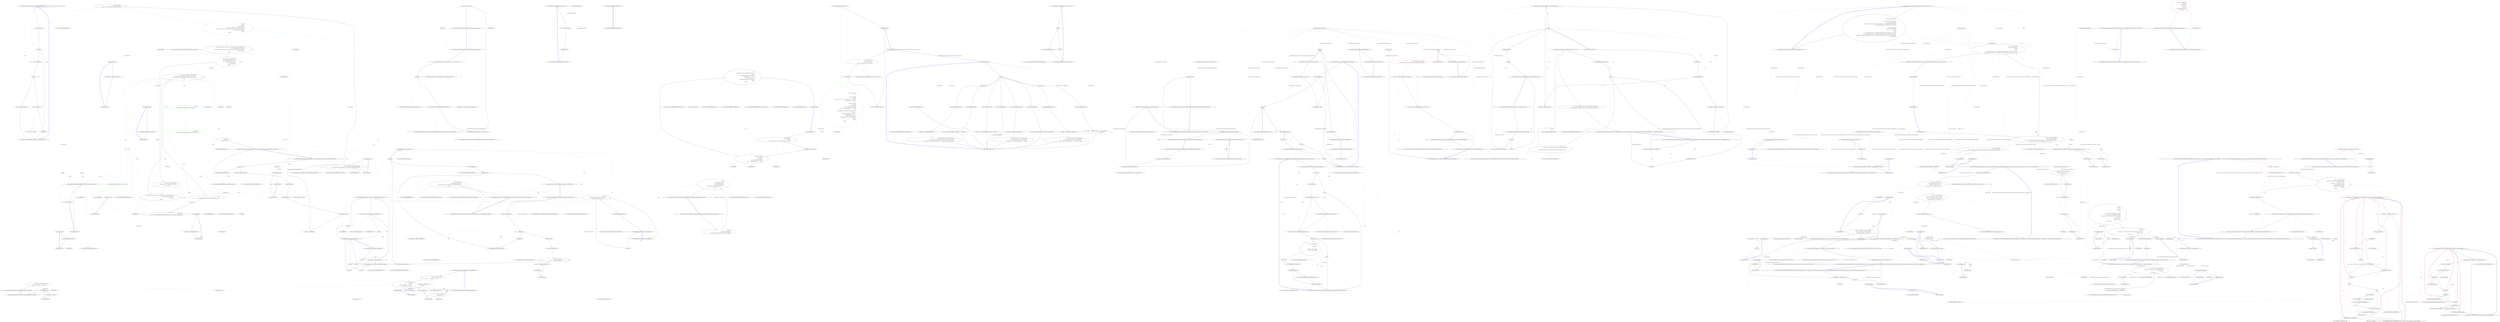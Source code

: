 digraph  {
m2_0 [cluster="Humanizer.Localisation.Formatters.RussianFormatter.GetResourceKey(string, int)", file="HelpTextTests.cs", label="Entry Humanizer.Localisation.Formatters.RussianFormatter.GetResourceKey(string, int)", span="7-7"];
m2_7 [cluster="Humanizer.Localisation.Formatters.RussianFormatter.GetResourceKey(string, int)", color=green, community=0, file="HelpTextTests.cs", label="1: return resourceKey + PaucalPostfix;", span="18-18"];
m2_6 [cluster="Humanizer.Localisation.Formatters.RussianFormatter.GetResourceKey(string, int)", file="HelpTextTests.cs", label="mod10 > 1 && mod10 < 5", span="17-17"];
m2_1 [cluster="Humanizer.Localisation.Formatters.RussianFormatter.GetResourceKey(string, int)", file="HelpTextTests.cs", label="var mod100 = number%100", span="9-9"];
m2_3 [cluster="Humanizer.Localisation.Formatters.RussianFormatter.GetResourceKey(string, int)", file="HelpTextTests.cs", label="var mod10 = number%10", span="12-12"];
m2_5 [cluster="Humanizer.Localisation.Formatters.RussianFormatter.GetResourceKey(string, int)", file="HelpTextTests.cs", label="return resourceKey + SingularPostfix;", span="15-15"];
m2_8 [cluster="Humanizer.Localisation.Formatters.RussianFormatter.GetResourceKey(string, int)", file="HelpTextTests.cs", label="return resourceKey;", span="21-21"];
m2_4 [cluster="Humanizer.Localisation.Formatters.RussianFormatter.GetResourceKey(string, int)", file="HelpTextTests.cs", label="mod10 == 1", span="14-14"];
m2_2 [cluster="Humanizer.Localisation.Formatters.RussianFormatter.GetResourceKey(string, int)", file="HelpTextTests.cs", label="mod100/10 != 1", span="10-10"];
m2_9 [cluster="Humanizer.Localisation.Formatters.RussianFormatter.GetResourceKey(string, int)", file="HelpTextTests.cs", label="Exit Humanizer.Localisation.Formatters.RussianFormatter.GetResourceKey(string, int)", span="7-7"];
m3_33 [cluster="System.Type.GetVerbSpecification()", file="InstanceBuilder.cs", label="Entry System.Type.GetVerbSpecification()", span="27-27"];
m3_41 [cluster="System.Text.StringBuilder.Append(char)", file="InstanceBuilder.cs", label="Entry System.Text.StringBuilder.Append(char)", span="0-0"];
m3_118 [cluster="Unk.doubQt", file="InstanceBuilder.cs", label="Entry Unk.doubQt", span=""];
m3_143 [cluster="CommandLine.Infrastructure.FSharpOptionHelper.IsSome(object)", file="InstanceBuilder.cs", label="Entry CommandLine.Infrastructure.FSharpOptionHelper.IsSome(object)", span="38-38"];
m3_120 [cluster="CommandLine.UnParserExtensions.SeperatorOrSpace(CommandLine.Core.Specification)", file="InstanceBuilder.cs", label="Entry CommandLine.UnParserExtensions.SeperatorOrSpace(CommandLine.Core.Specification)", span="165-165"];
m3_121 [cluster="CommandLine.UnParserExtensions.SeperatorOrSpace(CommandLine.Core.Specification)", file="InstanceBuilder.cs", label="return (spec as OptionSpecification).ToMaybe()\r\n                .Return(o => o.Separator != '\0' ? o.Separator : ' ', ' ');", span="167-168"];
m3_122 [cluster="CommandLine.UnParserExtensions.SeperatorOrSpace(CommandLine.Core.Specification)", file="InstanceBuilder.cs", label="Exit CommandLine.UnParserExtensions.SeperatorOrSpace(CommandLine.Core.Specification)", span="165-165"];
m3_82 [cluster="CommandLine.UnParserExtensions.FormatValue(CommandLine.Core.Specification, object)", file="InstanceBuilder.cs", label="Entry CommandLine.UnParserExtensions.FormatValue(CommandLine.Core.Specification, object)", span="133-133"];
m3_92 [cluster="CommandLine.UnParserExtensions.FormatValue(CommandLine.Core.Specification, object)", file="InstanceBuilder.cs", label="builder.Append(format(e.Current)).Append(sep)", span="147-147"];
m3_94 [cluster="CommandLine.UnParserExtensions.FormatValue(CommandLine.Core.Specification, object)", file="InstanceBuilder.cs", label="return builder.ToString();", span="151-151"];
m3_83 [cluster="CommandLine.UnParserExtensions.FormatValue(CommandLine.Core.Specification, object)", file="InstanceBuilder.cs", label="var builder = new StringBuilder()", span="135-135"];
m3_88 [cluster="CommandLine.UnParserExtensions.FormatValue(CommandLine.Core.Specification, object)", file="InstanceBuilder.cs", label="var sep = spec.SeperatorOrSpace()", span="142-142"];
m3_90 [cluster="CommandLine.UnParserExtensions.FormatValue(CommandLine.Core.Specification, object)", file="InstanceBuilder.cs", label="var e = ((IEnumerable)value).GetEnumerator()", span="145-145"];
m3_89 [cluster="CommandLine.UnParserExtensions.FormatValue(CommandLine.Core.Specification, object)", file="InstanceBuilder.cs", label="Func<object, object> format = v\r\n                        => sep == ' ' ? FormatWithQuotesIfString(v) : v", span="143-144"];
m3_91 [cluster="CommandLine.UnParserExtensions.FormatValue(CommandLine.Core.Specification, object)", file="InstanceBuilder.cs", label="e.MoveNext()", span="146-146"];
m3_86 [cluster="CommandLine.UnParserExtensions.FormatValue(CommandLine.Core.Specification, object)", file="InstanceBuilder.cs", label="builder.Append(FormatWithQuotesIfString(value))", span="139-139"];
m3_93 [cluster="CommandLine.UnParserExtensions.FormatValue(CommandLine.Core.Specification, object)", file="InstanceBuilder.cs", label="builder.TrimEndIfMatch(' ')", span="148-148"];
m3_84 [cluster="CommandLine.UnParserExtensions.FormatValue(CommandLine.Core.Specification, object)", file="InstanceBuilder.cs", label="spec.TargetType", span="136-136"];
m3_87 [cluster="CommandLine.UnParserExtensions.FormatValue(CommandLine.Core.Specification, object)", file="InstanceBuilder.cs", label="TargetType.Sequence", span="141-141"];
m3_85 [cluster="CommandLine.UnParserExtensions.FormatValue(CommandLine.Core.Specification, object)", file="InstanceBuilder.cs", label="TargetType.Scalar", span="138-138"];
m3_95 [cluster="CommandLine.UnParserExtensions.FormatValue(CommandLine.Core.Specification, object)", file="InstanceBuilder.cs", label="Exit CommandLine.UnParserExtensions.FormatValue(CommandLine.Core.Specification, object)", span="133-133"];
m3_30 [cluster="System.Action<T>.Invoke(T)", file="InstanceBuilder.cs", label="Entry System.Action<T>.Invoke(T)", span="0-0"];
m3_99 [cluster="System.Collections.IEnumerable.GetEnumerator()", file="InstanceBuilder.cs", label="Entry System.Collections.IEnumerable.GetEnumerator()", span="0-0"];
m3_40 [cluster="Unk.Any", file="InstanceBuilder.cs", label="Entry Unk.Any", span=""];
m3_36 [cluster="object.IsEmpty()", file="InstanceBuilder.cs", label="Entry object.IsEmpty()", span="203-203"];
m3_131 [cluster="CommandLine.UnParserExtensions.FormatName(CommandLine.Core.OptionSpecification, CommandLine.UnParserSettings)", file="InstanceBuilder.cs", label="Entry CommandLine.UnParserExtensions.FormatName(CommandLine.Core.OptionSpecification, CommandLine.UnParserSettings)", span="179-179"];
m3_133 [cluster="CommandLine.UnParserExtensions.FormatName(CommandLine.Core.OptionSpecification, CommandLine.UnParserSettings)", file="InstanceBuilder.cs", label="return\r\n                new StringBuilder(longName\r\n                    ? ''--''.JoinTo(optionSpec.LongName)\r\n                    : ''-''.JoinTo(optionSpec.ShortName))\r\n                        .AppendIf(longName && settings.UseEqualToken, ''='', '' '')\r\n                    .ToString();", span="184-189"];
m3_132 [cluster="CommandLine.UnParserExtensions.FormatName(CommandLine.Core.OptionSpecification, CommandLine.UnParserSettings)", file="InstanceBuilder.cs", label="var longName =\r\n                optionSpec.LongName.Length > 0\r\n                && settings.NameStyleFormat == NameStyleFormat.PreferLongName", span="181-183"];
m3_134 [cluster="CommandLine.UnParserExtensions.FormatName(CommandLine.Core.OptionSpecification, CommandLine.UnParserSettings)", file="InstanceBuilder.cs", label="Exit CommandLine.UnParserExtensions.FormatName(CommandLine.Core.OptionSpecification, CommandLine.UnParserSettings)", span="179-179"];
m3_101 [cluster="System.Func<T, TResult>.Invoke(T)", file="InstanceBuilder.cs", label="Entry System.Func<T, TResult>.Invoke(T)", span="0-0"];
m3_145 [cluster="CommandLine.UnParserExtensions.IsEmpty(object)", file="InstanceBuilder.cs", label="Entry CommandLine.UnParserExtensions.IsEmpty(object)", span="203-203"];
m3_148 [cluster="CommandLine.UnParserExtensions.IsEmpty(object)", file="InstanceBuilder.cs", label="ReflectionHelper.IsFSharpOptionType(value.GetType()) && !FSharpOptionHelper.IsSome(value)", span="206-206"];
m3_150 [cluster="CommandLine.UnParserExtensions.IsEmpty(object)", file="InstanceBuilder.cs", label="value is ValueType && value.Equals(value.GetType().GetDefaultValue())", span="207-207"];
m3_146 [cluster="CommandLine.UnParserExtensions.IsEmpty(object)", file="InstanceBuilder.cs", label="value == null", span="205-205"];
m3_149 [cluster="CommandLine.UnParserExtensions.IsEmpty(object)", file="InstanceBuilder.cs", label="return true;", span="206-206"];
m3_151 [cluster="CommandLine.UnParserExtensions.IsEmpty(object)", file="InstanceBuilder.cs", label="return true;", span="207-207"];
m3_152 [cluster="CommandLine.UnParserExtensions.IsEmpty(object)", file="InstanceBuilder.cs", label="value is string && ((string)value).Length == 0", span="208-208"];
m3_154 [cluster="CommandLine.UnParserExtensions.IsEmpty(object)", file="InstanceBuilder.cs", label="value is IEnumerable && !((IEnumerable)value).GetEnumerator().MoveNext()", span="209-209"];
m3_147 [cluster="CommandLine.UnParserExtensions.IsEmpty(object)", file="InstanceBuilder.cs", label="return true;", span="205-205"];
m3_153 [cluster="CommandLine.UnParserExtensions.IsEmpty(object)", file="InstanceBuilder.cs", label="return true;", span="208-208"];
m3_155 [cluster="CommandLine.UnParserExtensions.IsEmpty(object)", file="InstanceBuilder.cs", label="return true;", span="209-209"];
m3_156 [cluster="CommandLine.UnParserExtensions.IsEmpty(object)", file="InstanceBuilder.cs", label="return false;", span="210-210"];
m3_157 [cluster="CommandLine.UnParserExtensions.IsEmpty(object)", file="InstanceBuilder.cs", label="Exit CommandLine.UnParserExtensions.IsEmpty(object)", span="203-203"];
m3_38 [cluster="Unk.Where", file="InstanceBuilder.cs", label="Entry Unk.Where", span=""];
m3_136 [cluster="System.Text.StringBuilder.AppendIf(bool, string, string)", file="InstanceBuilder.cs", label="Entry System.Text.StringBuilder.AppendIf(bool, string, string)", span="34-34"];
m3_47 [cluster="Unk.TrimEndIfMatchWhen", file="InstanceBuilder.cs", label="Entry Unk.TrimEndIfMatchWhen", span=""];
m3_114 [cluster="string.Replace(string, string)", file="InstanceBuilder.cs", label="Entry string.Replace(string, string)", span="0-0"];
m3_35 [cluster="System.Type.GetSpecifications<T>(System.Func<System.Reflection.PropertyInfo, T>)", file="InstanceBuilder.cs", label="Entry System.Type.GetSpecifications<T>(System.Func<System.Reflection.PropertyInfo, T>)", span="16-16"];
m3_67 [cluster="Unk.Contains", file="InstanceBuilder.cs", label="Entry Unk.Contains", span=""];
m3_109 [cluster="T.ToMaybe<T>()", file="InstanceBuilder.cs", label="Entry T.ToMaybe<T>()", span="249-249"];
m3_113 [cluster="string.Contains(string)", file="InstanceBuilder.cs", label="Entry string.Contains(string)", span="0-0"];
m3_31 [cluster="object.GetType()", file="InstanceBuilder.cs", label="Entry object.GetType()", span="0-0"];
m3_110 [cluster="lambda expression", file="InstanceBuilder.cs", label="Entry lambda expression", span="156-157"];
m3_55 [cluster="lambda expression", file="InstanceBuilder.cs", label="Entry lambda expression", span="88-89"];
m3_78 [cluster="lambda expression", file="InstanceBuilder.cs", label="Entry lambda expression", span="127-127"];
m3_79 [cluster="lambda expression", color=green, community=0, file="InstanceBuilder.cs", label="1: builder.Append(FormatValue(val.Specification, val.Value)).Append(' ')", span="127-127"];
m3_80 [cluster="lambda expression", file="InstanceBuilder.cs", label="Exit lambda expression", span="127-127"];
m3_56 [cluster="lambda expression", file="InstanceBuilder.cs", label="new { Specification = Specification.FromProperty(pi),\r\n                            Value = pi.GetValue(options, null).NormalizeValue(), PropertyValue = pi.GetValue(options, null) }", span="88-89"];
m3_51 [cluster="lambda expression", file="InstanceBuilder.cs", label="Entry lambda expression", span="83-83"];
m3_61 [cluster="lambda expression", file="InstanceBuilder.cs", label="Entry lambda expression", span="94-94"];
m3_57 [cluster="lambda expression", file="InstanceBuilder.cs", label="Exit lambda expression", span="88-89"];
m3_68 [cluster="lambda expression", file="InstanceBuilder.cs", label="Entry lambda expression", span="111-111"];
m3_71 [cluster="lambda expression", file="InstanceBuilder.cs", label="Entry lambda expression", span="118-118"];
m3_75 [cluster="lambda expression", file="InstanceBuilder.cs", label="builder.Append(FormatOption((OptionSpecification)opt.Specification, opt.Value, settings)).Append(' ')", span="123-123"];
m3_74 [cluster="lambda expression", file="InstanceBuilder.cs", label="Entry lambda expression", span="123-123"];
m3_52 [cluster="lambda expression", file="InstanceBuilder.cs", label="builder.Append(verb.Name).Append(' ')", span="83-83"];
m3_53 [cluster="lambda expression", file="InstanceBuilder.cs", label="Exit lambda expression", span="83-83"];
m3_65 [cluster="lambda expression", file="InstanceBuilder.cs", label="!shortSwitches.Contains(info)", span="108-108"];
m3_63 [cluster="lambda expression", file="InstanceBuilder.cs", label="Exit lambda expression", span="94-94"];
m3_62 [cluster="lambda expression", file="InstanceBuilder.cs", label="i.Specification.Tag == SpecificationType.Option", span="94-94"];
m3_64 [cluster="lambda expression", file="InstanceBuilder.cs", label="Entry lambda expression", span="108-108"];
m3_70 [cluster="lambda expression", file="InstanceBuilder.cs", label="Exit lambda expression", span="111-111"];
m3_69 [cluster="lambda expression", file="InstanceBuilder.cs", label="i.Specification.Tag == SpecificationType.Value", span="111-111"];
m3_73 [cluster="lambda expression", file="InstanceBuilder.cs", label="Exit lambda expression", span="118-118"];
m3_72 [cluster="lambda expression", file="InstanceBuilder.cs", label="((OptionSpecification)info.Specification).ShortName", span="118-118"];
m3_76 [cluster="lambda expression", file="InstanceBuilder.cs", label="Exit lambda expression", span="123-123"];
m3_115 [cluster="lambda expression", file="InstanceBuilder.cs", label="Entry lambda expression", span="161-162"];
m3_123 [cluster="lambda expression", file="InstanceBuilder.cs", label="Entry lambda expression", span="168-168"];
m3_66 [cluster="lambda expression", file="InstanceBuilder.cs", label="Exit lambda expression", span="108-108"];
m3_104 [cluster="lambda expression", file="InstanceBuilder.cs", label="sep == ' ' ? FormatWithQuotesIfString(v) : v", span="144-144"];
m3_111 [cluster="lambda expression", file="InstanceBuilder.cs", label="v.Contains(''\'''') ? v.Replace(''\'''', ''\\\'''') : v", span="157-157"];
m3_116 [cluster="lambda expression", file="InstanceBuilder.cs", label="v.Contains(' ') || v.Contains(''\'''')\r\n                    ? ''\''''.JoinTo(doubQt(v), ''\'''') : v", span="161-162"];
m3_117 [cluster="lambda expression", file="InstanceBuilder.cs", label="Exit lambda expression", span="161-162"];
m3_125 [cluster="lambda expression", file="InstanceBuilder.cs", label="Exit lambda expression", span="168-168"];
m3_124 [cluster="lambda expression", file="InstanceBuilder.cs", label="o.Separator != '\0' ? o.Separator : ' '", span="168-168"];
m3_103 [cluster="lambda expression", file="InstanceBuilder.cs", label="Entry lambda expression", span="143-144"];
m3_105 [cluster="lambda expression", file="InstanceBuilder.cs", label="Exit lambda expression", span="143-144"];
m3_112 [cluster="lambda expression", file="InstanceBuilder.cs", label="Exit lambda expression", span="156-157"];
m3_130 [cluster="System.Text.StringBuilder.AppendWhen(bool, params string[])", file="InstanceBuilder.cs", label="Entry System.Text.StringBuilder.AppendWhen(bool, params string[])", span="9-9"];
m3_50 [cluster="string.TrimEnd(params char[])", file="InstanceBuilder.cs", label="Entry string.TrimEnd(params char[])", span="0-0"];
m3_102 [cluster="System.Text.StringBuilder.TrimEndIfMatch(char)", file="InstanceBuilder.cs", label="Entry System.Text.StringBuilder.TrimEndIfMatch(char)", span="85-85"];
m3_142 [cluster="CommandLine.Infrastructure.ReflectionHelper.IsFSharpOptionType(System.Type)", file="InstanceBuilder.cs", label="Entry CommandLine.Infrastructure.ReflectionHelper.IsFSharpOptionType(System.Type)", span="35-35"];
m3_46 [cluster="System.Text.StringBuilder.TrailingSpaces()", file="InstanceBuilder.cs", label="Entry System.Text.StringBuilder.TrailingSpaces()", span="101-101"];
m3_54 [cluster="Unk.Append", file="InstanceBuilder.cs", label="Entry Unk.Append", span=""];
m3_42 [cluster="Unk.Select", file="InstanceBuilder.cs", label="Entry Unk.Select", span=""];
m3_158 [cluster="System.Type.GetDefaultValue()", file="InstanceBuilder.cs", label="Entry System.Type.GetDefaultValue()", span="119-119"];
m3_81 [cluster="Unk.FormatValue", file="InstanceBuilder.cs", label="Entry Unk.FormatValue", span=""];
m3_37 [cluster="Unk.Memorize", file="InstanceBuilder.cs", label="Entry Unk.Memorize", span=""];
m3_77 [cluster="Unk.FormatOption", file="InstanceBuilder.cs", label="Entry Unk.FormatOption", span=""];
m3_39 [cluster="Unk.UniqueName", file="InstanceBuilder.cs", label="Entry Unk.UniqueName", span=""];
m3_144 [cluster="CommandLine.Infrastructure.FSharpOptionHelper.ValueOf(object)", file="InstanceBuilder.cs", label="Entry CommandLine.Infrastructure.FSharpOptionHelper.ValueOf(object)", span="30-30"];
m3_119 [cluster="string.JoinTo(params string[])", file="InstanceBuilder.cs", label="Entry string.JoinTo(params string[])", span="45-45"];
m3_60 [cluster="object.NormalizeValue()", file="InstanceBuilder.cs", label="Entry object.NormalizeValue()", span="192-192"];
m3_34 [cluster="Unk.Return", file="InstanceBuilder.cs", label="Entry Unk.Return", span=""];
m3_49 [cluster="System.Text.StringBuilder.ToString()", file="InstanceBuilder.cs", label="Entry System.Text.StringBuilder.ToString()", span="0-0"];
m3_129 [cluster="CommandLine.Core.OptionSpecification.FormatName(CommandLine.UnParserSettings)", file="InstanceBuilder.cs", label="Entry CommandLine.Core.OptionSpecification.FormatName(CommandLine.UnParserSettings)", span="179-179"];
m3_45 [cluster="System.Text.StringBuilder.Append(string)", file="InstanceBuilder.cs", label="Entry System.Text.StringBuilder.Append(string)", span="0-0"];
m3_98 [cluster="CommandLine.Core.Specification.SeperatorOrSpace()", file="InstanceBuilder.cs", label="Entry CommandLine.Core.Specification.SeperatorOrSpace()", span="165-165"];
m3_96 [cluster="CommandLine.UnParserExtensions.FormatWithQuotesIfString(object)", file="InstanceBuilder.cs", label="Entry CommandLine.UnParserExtensions.FormatWithQuotesIfString(object)", span="154-154"];
m3_107 [cluster="CommandLine.UnParserExtensions.FormatWithQuotesIfString(object)", file="InstanceBuilder.cs", label="return (value as string)\r\n                .ToMaybe()\r\n                .Return(v => v.Contains(' ') || v.Contains(''\'''')\r\n                    ? ''\''''.JoinTo(doubQt(v), ''\'''') : v, value);", span="159-162"];
m3_106 [cluster="CommandLine.UnParserExtensions.FormatWithQuotesIfString(object)", file="InstanceBuilder.cs", label="Func<string, string> doubQt = v\r\n                => v.Contains(''\'''') ? v.Replace(''\'''', ''\\\'''') : v", span="156-157"];
m3_108 [cluster="CommandLine.UnParserExtensions.FormatWithQuotesIfString(object)", file="InstanceBuilder.cs", label="Exit CommandLine.UnParserExtensions.FormatWithQuotesIfString(object)", span="154-154"];
m3_48 [cluster="Unk.ForEach", file="InstanceBuilder.cs", label="Entry Unk.ForEach", span=""];
m3_97 [cluster="System.Text.StringBuilder.Append(object)", file="InstanceBuilder.cs", label="Entry System.Text.StringBuilder.Append(object)", span="0-0"];
m3_44 [cluster="Unk.Join", file="InstanceBuilder.cs", label="Entry Unk.Join", span=""];
m3_135 [cluster="System.Text.StringBuilder.StringBuilder(string)", file="InstanceBuilder.cs", label="Entry System.Text.StringBuilder.StringBuilder(string)", span="0-0"];
m3_32 [cluster="System.Text.StringBuilder.StringBuilder()", file="InstanceBuilder.cs", label="Entry System.Text.StringBuilder.StringBuilder()", span="0-0"];
m3_29 [cluster="CommandLine.UnParserSettings.UnParserSettings()", file="InstanceBuilder.cs", label="Entry CommandLine.UnParserSettings.UnParserSettings()", span="18-18"];
m3_159 [cluster="object.Equals(object)", file="InstanceBuilder.cs", label="Entry object.Equals(object)", span="0-0"];
m3_100 [cluster="System.Collections.IEnumerator.MoveNext()", file="InstanceBuilder.cs", label="Entry System.Collections.IEnumerator.MoveNext()", span="0-0"];
m3_7 [cluster="CommandLine.UnParserExtensions.FormatCommandLine<T>(CommandLine.Parser, T, System.Action<CommandLine.UnParserSettings>)", file="InstanceBuilder.cs", label="Entry CommandLine.UnParserExtensions.FormatCommandLine<T>(CommandLine.Parser, T, System.Action<CommandLine.UnParserSettings>)", span="71-71"];
m3_16 [cluster="CommandLine.UnParserExtensions.FormatCommandLine<T>(CommandLine.Parser, T, System.Action<CommandLine.UnParserSettings>)", color=green, community=0, file="InstanceBuilder.cs", label="1: var specs =\r\n                (from info in\r\n                    type.GetSpecifications(\r\n                        pi => new { Specification = Specification.FromProperty(pi),\r\n                            Value = pi.GetValue(options, null).NormalizeValue(), PropertyValue = pi.GetValue(options, null) })\r\n                where !info.PropertyValue.IsEmpty()\r\n                select info)\r\n                    .Memorize()", span="85-92"];
m3_13 [cluster="CommandLine.UnParserExtensions.FormatCommandLine<T>(CommandLine.Parser, T, System.Action<CommandLine.UnParserSettings>)", file="InstanceBuilder.cs", label="var type = options.GetType()", span="79-79"];
m3_15 [cluster="CommandLine.UnParserExtensions.FormatCommandLine<T>(CommandLine.Parser, T, System.Action<CommandLine.UnParserSettings>)", file="InstanceBuilder.cs", label="type.GetVerbSpecification()\r\n                .Return(verb => builder.Append(verb.Name).Append(' '), builder)", span="82-83"];
m3_17 [cluster="CommandLine.UnParserExtensions.FormatCommandLine<T>(CommandLine.Parser, T, System.Action<CommandLine.UnParserSettings>)", file="InstanceBuilder.cs", label="var allOptSpecs = from info in specs.Where(i => i.Specification.Tag == SpecificationType.Option)\r\n                let o = (OptionSpecification)info.Specification\r\n                where o.TargetType != TargetType.Switch || (o.TargetType == TargetType.Switch && ((bool)info.Value))\r\n                orderby o.UniqueName()\r\n                select info", span="94-98"];
m3_20 [cluster="CommandLine.UnParserExtensions.FormatCommandLine<T>(CommandLine.Parser, T, System.Action<CommandLine.UnParserSettings>)", file="InstanceBuilder.cs", label="var valSpecs = from info in specs.Where(i => i.Specification.Tag == SpecificationType.Value)\r\n                let v = (ValueSpecification)info.Specification\r\n                orderby v.Index\r\n                select info", span="111-114"];
m3_24 [cluster="CommandLine.UnParserExtensions.FormatCommandLine<T>(CommandLine.Parser, T, System.Action<CommandLine.UnParserSettings>)", color=green, community=0, file="InstanceBuilder.cs", label="0: builder\r\n                .TrimEndIfMatchWhen(!valSpecs.Any() || builder.TrailingSpaces() > 1, ' ')", span="124-125"];
m3_21 [cluster="CommandLine.UnParserExtensions.FormatCommandLine<T>(CommandLine.Parser, T, System.Action<CommandLine.UnParserSettings>)", file="InstanceBuilder.cs", label="builder = settings.GroupSwitches && shortSwitches.Any()\r\n                ? builder.Append('-').Append(string.Join(string.Empty, shortSwitches.Select(\r\n                    info => ((OptionSpecification)info.Specification).ShortName).ToArray())).Append(' ')\r\n                : builder", span="116-119"];
m3_23 [cluster="CommandLine.UnParserExtensions.FormatCommandLine<T>(CommandLine.Parser, T, System.Action<CommandLine.UnParserSettings>)", file="InstanceBuilder.cs", label="optSpecs.ForEach(\r\n                opt => builder.Append(FormatOption((OptionSpecification)opt.Specification, opt.Value, settings)).Append(' '))", span="122-123"];
m3_25 [cluster="CommandLine.UnParserExtensions.FormatCommandLine<T>(CommandLine.Parser, T, System.Action<CommandLine.UnParserSettings>)", color=green, community=0, file="InstanceBuilder.cs", label="1: valSpecs.ForEach(\r\n                val => builder.Append(FormatValue(val.Specification, val.Value)).Append(' '))", span="126-127"];
m3_26 [cluster="CommandLine.UnParserExtensions.FormatCommandLine<T>(CommandLine.Parser, T, System.Action<CommandLine.UnParserSettings>)", file="InstanceBuilder.cs", label="return builder\r\n                .ToString().TrimEnd(' ');", span="129-130"];
m3_8 [cluster="CommandLine.UnParserExtensions.FormatCommandLine<T>(CommandLine.Parser, T, System.Action<CommandLine.UnParserSettings>)", file="InstanceBuilder.cs", label="options == null", span="73-73"];
m3_11 [cluster="CommandLine.UnParserExtensions.FormatCommandLine<T>(CommandLine.Parser, T, System.Action<CommandLine.UnParserSettings>)", file="InstanceBuilder.cs", label="configuration(settings)", span="76-76"];
m3_12 [cluster="CommandLine.UnParserExtensions.FormatCommandLine<T>(CommandLine.Parser, T, System.Action<CommandLine.UnParserSettings>)", file="InstanceBuilder.cs", label="settings.Consumed = true", span="77-77"];
m3_14 [cluster="CommandLine.UnParserExtensions.FormatCommandLine<T>(CommandLine.Parser, T, System.Action<CommandLine.UnParserSettings>)", file="InstanceBuilder.cs", label="var builder = new StringBuilder()", span="80-80"];
m3_18 [cluster="CommandLine.UnParserExtensions.FormatCommandLine<T>(CommandLine.Parser, T, System.Action<CommandLine.UnParserSettings>)", file="InstanceBuilder.cs", label="var shortSwitches = from info in allOptSpecs\r\n                let o = (OptionSpecification)info.Specification\r\n                where o.TargetType == TargetType.Switch\r\n                where o.ShortName.Length > 0\r\n                orderby o.UniqueName()\r\n                select info", span="100-105"];
m3_19 [cluster="CommandLine.UnParserExtensions.FormatCommandLine<T>(CommandLine.Parser, T, System.Action<CommandLine.UnParserSettings>)", file="InstanceBuilder.cs", label="var optSpecs = settings.GroupSwitches\r\n                ? allOptSpecs.Where(info => !shortSwitches.Contains(info))\r\n                : allOptSpecs", span="107-109"];
m3_10 [cluster="CommandLine.UnParserExtensions.FormatCommandLine<T>(CommandLine.Parser, T, System.Action<CommandLine.UnParserSettings>)", file="InstanceBuilder.cs", label="var settings = new UnParserSettings()", span="75-75"];
m3_22 [cluster="CommandLine.UnParserExtensions.FormatCommandLine<T>(CommandLine.Parser, T, System.Action<CommandLine.UnParserSettings>)", file="InstanceBuilder.cs", label="builder\r\n                .TrimEndIfMatchWhen(!optSpecs.Any() || builder.TrailingSpaces() > 1, ' ')", span="120-121"];
m3_9 [cluster="CommandLine.UnParserExtensions.FormatCommandLine<T>(CommandLine.Parser, T, System.Action<CommandLine.UnParserSettings>)", file="InstanceBuilder.cs", label="throw new ArgumentNullException(''options'');", span="73-73"];
m3_27 [cluster="CommandLine.UnParserExtensions.FormatCommandLine<T>(CommandLine.Parser, T, System.Action<CommandLine.UnParserSettings>)", file="InstanceBuilder.cs", label="Exit CommandLine.UnParserExtensions.FormatCommandLine<T>(CommandLine.Parser, T, System.Action<CommandLine.UnParserSettings>)", span="71-71"];
m3_43 [cluster="Unk.ToArray", file="InstanceBuilder.cs", label="Entry Unk.ToArray", span=""];
m3_126 [cluster="CommandLine.UnParserExtensions.FormatOption(CommandLine.Core.OptionSpecification, object, CommandLine.UnParserSettings)", file="InstanceBuilder.cs", label="Entry CommandLine.UnParserExtensions.FormatOption(CommandLine.Core.OptionSpecification, object, CommandLine.UnParserSettings)", span="171-171"];
m3_127 [cluster="CommandLine.UnParserExtensions.FormatOption(CommandLine.Core.OptionSpecification, object, CommandLine.UnParserSettings)", file="InstanceBuilder.cs", label="return new StringBuilder()\r\n                    .Append(spec.FormatName(settings))\r\n                    .AppendWhen(spec.TargetType != TargetType.Switch, FormatValue(spec, value))\r\n                .ToString();", span="173-176"];
m3_128 [cluster="CommandLine.UnParserExtensions.FormatOption(CommandLine.Core.OptionSpecification, object, CommandLine.UnParserSettings)", file="InstanceBuilder.cs", label="Exit CommandLine.UnParserExtensions.FormatOption(CommandLine.Core.OptionSpecification, object, CommandLine.UnParserSettings)", span="171-171"];
m3_58 [cluster="CommandLine.Core.Specification.FromProperty(System.Reflection.PropertyInfo)", file="InstanceBuilder.cs", label="Entry CommandLine.Core.Specification.FromProperty(System.Reflection.PropertyInfo)", span="105-105"];
m3_28 [cluster="System.ArgumentNullException.ArgumentNullException(string)", file="InstanceBuilder.cs", label="Entry System.ArgumentNullException.ArgumentNullException(string)", span="0-0"];
m3_59 [cluster="System.Reflection.PropertyInfo.GetValue(object, object[])", file="InstanceBuilder.cs", label="Entry System.Reflection.PropertyInfo.GetValue(object, object[])", span="0-0"];
m3_137 [cluster="CommandLine.UnParserExtensions.NormalizeValue(object)", file="InstanceBuilder.cs", label="Entry CommandLine.UnParserExtensions.NormalizeValue(object)", span="192-192"];
m3_138 [cluster="CommandLine.UnParserExtensions.NormalizeValue(object)", file="InstanceBuilder.cs", label="value != null\r\n                && ReflectionHelper.IsFSharpOptionType(value.GetType())\r\n                && FSharpOptionHelper.IsSome(value)", span="194-196"];
m3_139 [cluster="CommandLine.UnParserExtensions.NormalizeValue(object)", file="InstanceBuilder.cs", label="return FSharpOptionHelper.ValueOf(value);", span="198-198"];
m3_140 [cluster="CommandLine.UnParserExtensions.NormalizeValue(object)", file="InstanceBuilder.cs", label="return value;", span="200-200"];
m3_141 [cluster="CommandLine.UnParserExtensions.NormalizeValue(object)", file="InstanceBuilder.cs", label="Exit CommandLine.UnParserExtensions.NormalizeValue(object)", span="192-192"];
m3_160 [file="InstanceBuilder.cs", label=builder, span=""];
m3_161 [file="InstanceBuilder.cs", label=T, span=""];
m3_163 [file="InstanceBuilder.cs", label=settings, span=""];
m3_162 [file="InstanceBuilder.cs", label=shortSwitches, span=""];
m3_164 [file="InstanceBuilder.cs", label=sep, span=""];
m3_165 [file="InstanceBuilder.cs", label=doubQt, span=""];
m4_12 [cluster="Unk.Be", file="InstanceChooser.cs", label="Entry Unk.Be", span=""];
m4_10 [cluster="CommandLine.Tests.Unit.BaseFixture.ElementsShouldBeEqual(string[], System.Collections.Generic.IList<string>)", file="InstanceChooser.cs", label="Entry CommandLine.Tests.Unit.BaseFixture.ElementsShouldBeEqual(string[], System.Collections.Generic.IList<string>)", span="47-47"];
m4_7 [cluster="CommandLine.Infrastructure.StringArrayEnumerator.StringArrayEnumerator(string[])", file="InstanceChooser.cs", label="Entry CommandLine.Infrastructure.StringArrayEnumerator.StringArrayEnumerator(string[])", span="36-36"];
m4_0 [cluster="CommandLine.Tests.Unit.Infrastructure.ArgumentParserFixture.Get_next_input_values()", file="InstanceChooser.cs", label="Entry CommandLine.Tests.Unit.Infrastructure.ArgumentParserFixture.Get_next_input_values()", span="41-41"];
m4_1 [cluster="CommandLine.Tests.Unit.Infrastructure.ArgumentParserFixture.Get_next_input_values()", file="InstanceChooser.cs", label="var ae = new StringArrayEnumerator(new string[] { ''--optarr'', ''one'', ''two'', ''--plain'', ''3'' })", span="43-43"];
m4_2 [cluster="CommandLine.Tests.Unit.Infrastructure.ArgumentParserFixture.Get_next_input_values()", file="InstanceChooser.cs", label="ae.MoveNext()", span="45-45"];
m4_3 [cluster="CommandLine.Tests.Unit.Infrastructure.ArgumentParserFixture.Get_next_input_values()", file="InstanceChooser.cs", label="var items = ArgumentParser.InternalWrapperOfGetNextInputValues(ae)", span="47-47"];
m4_5 [cluster="CommandLine.Tests.Unit.Infrastructure.ArgumentParserFixture.Get_next_input_values()", file="InstanceChooser.cs", label="ae.Current.Should().Be(''two'')", span="50-50"];
m4_4 [cluster="CommandLine.Tests.Unit.Infrastructure.ArgumentParserFixture.Get_next_input_values()", file="InstanceChooser.cs", label="base.ElementsShouldBeEqual(new string[] { ''one'', ''two'' }, items)", span="49-49"];
m4_6 [cluster="CommandLine.Tests.Unit.Infrastructure.ArgumentParserFixture.Get_next_input_values()", file="InstanceChooser.cs", label="Exit CommandLine.Tests.Unit.Infrastructure.ArgumentParserFixture.Get_next_input_values()", span="41-41"];
m4_8 [cluster="CommandLine.Infrastructure.StringArrayEnumerator.MoveNext()", file="InstanceChooser.cs", label="Entry CommandLine.Infrastructure.StringArrayEnumerator.MoveNext()", span="91-91"];
m4_11 [cluster="Unk.Should", file="InstanceChooser.cs", label="Entry Unk.Should", span=""];
m4_9 [cluster="CommandLine.Infrastructure.ArgumentParser.InternalWrapperOfGetNextInputValues(CommandLine.Infrastructure.IArgumentEnumerator)", file="InstanceChooser.cs", label="Entry CommandLine.Infrastructure.ArgumentParser.InternalWrapperOfGetNextInputValues(CommandLine.Infrastructure.IArgumentEnumerator)", span="106-106"];
m4_13 [file="InstanceChooser.cs", label="CommandLine.Tests.Unit.Infrastructure.ArgumentParserFixture", span=""];
m6_2 [cluster="CommandLine.BadOptionInfo.BadOptionInfo(char?, string)", file="OptionMapperTests.cs", label="Entry CommandLine.BadOptionInfo.BadOptionInfo(char?, string)", span="40-40"];
m6_3 [cluster="CommandLine.BadOptionInfo.BadOptionInfo(char?, string)", file="OptionMapperTests.cs", label="ShortName = shortName", span="42-42"];
m6_4 [cluster="CommandLine.BadOptionInfo.BadOptionInfo(char?, string)", file="OptionMapperTests.cs", label="LongName = longName", span="43-43"];
m6_5 [cluster="CommandLine.BadOptionInfo.BadOptionInfo(char?, string)", file="OptionMapperTests.cs", label="Exit CommandLine.BadOptionInfo.BadOptionInfo(char?, string)", span="40-40"];
m6_0 [cluster="CommandLine.BadOptionInfo.BadOptionInfo()", file="OptionMapperTests.cs", label="Entry CommandLine.BadOptionInfo.BadOptionInfo()", span="36-36"];
m6_1 [cluster="CommandLine.BadOptionInfo.BadOptionInfo()", file="OptionMapperTests.cs", label="Exit CommandLine.BadOptionInfo.BadOptionInfo()", span="36-36"];
m6_6 [file="OptionMapperTests.cs", label="CommandLine.BadOptionInfo", span=""];
m7_63 [cluster="System.Text.StringBuilder.AppendIf(bool, string, string)", file="Parser.cs", label="Entry System.Text.StringBuilder.AppendIf(bool, string, string)", span="42-42"];
m7_62 [cluster="string.Substring(int, int)", file="Parser.cs", label="Entry string.Substring(int, int)", span="0-0"];
m7_64 [cluster="System.Text.StringBuilder.Append(char)", file="Parser.cs", label="Entry System.Text.StringBuilder.Append(char)", span="0-0"];
m7_49 [cluster="Unk.Select", file="Parser.cs", label="Entry Unk.Select", span=""];
m7_51 [cluster="Unk.Join", file="Parser.cs", label="Entry Unk.Join", span=""];
m7_59 [cluster="System.Text.StringBuilder.StringBuilder(string)", file="Parser.cs", label="Entry System.Text.StringBuilder.StringBuilder(string)", span="0-0"];
m7_16 [cluster="lambda expression", file="Parser.cs", label="Entry lambda expression", span="95-129"];
m7_44 [cluster="lambda expression", color=green, community=0, file="Parser.cs", label="1: var msgs = bySet.Select(\r\n                            set =>\r\n                            {\r\n                                var names = string.Join(\r\n                                    string.Empty,\r\n                                    (from e in set.Errors select ''''' + e.NameInfo.NameText + ''', '').ToArray());\r\n                                var namesCount = set.Errors.Count();\r\n\r\n                                var incompat = string.Join(\r\n                                    string.Empty,\r\n                                    (from e in set.Errors\r\n                                        where !e.SetName.Equals(set.SetName)\r\n                                        select ''''' + e.NameInfo.NameText + ''', '').ToArray());\r\n                                return\r\n                                    new StringBuilder(''Option'').AppendWhen(namesCount > 1, ''s'')\r\n                                        .Append('': '')\r\n                                        .Append(names.Substring(0, names.Length - 3))\r\n                                        .AppendIf(namesCount > 1, ''are'', ''is'')\r\n                                        .Append('' not compatible with: '')\r\n                                        .Append(incompat.Substring(0, incompat.Length - 3))\r\n                                        .Append('.')\r\n                                        .ToString();\r\n                            }).ToArray()", span="145-167"];
m7_41 [cluster="lambda expression", file="Parser.cs", label="var bySet = from e in errors\r\n                                group e by e.SetName into g\r\n                                select new { SetName = g.Key, Errors = g.ToList() }", span="139-141"];
m7_42 [cluster="lambda expression", file="Parser.cs", label="bySet.Count() < 2", span="143-143"];
m7_45 [cluster="lambda expression", file="Parser.cs", label="return string.Join(Environment.NewLine, msgs);", span="168-168"];
m7_52 [cluster="lambda expression", file="Parser.cs", label="Entry lambda expression", span="146-167"];
m7_40 [cluster="lambda expression", file="Parser.cs", label="Entry lambda expression", span="137-169"];
m7_43 [cluster="lambda expression", file="Parser.cs", label="throw new InvalidOperationException();", span="143-143"];
m7_46 [cluster="lambda expression", file="Parser.cs", label="Exit lambda expression", span="137-169"];
m7_53 [cluster="lambda expression", file="Parser.cs", label="var names = string.Join(\r\n                                    string.Empty,\r\n                                    (from e in set.Errors select ''''' + e.NameInfo.NameText + ''', '').ToArray())", span="148-150"];
m7_55 [cluster="lambda expression", file="Parser.cs", label="var incompat = string.Join(\r\n                                    string.Empty,\r\n                                    (from e in set.Errors\r\n                                        where !e.SetName.Equals(set.SetName)\r\n                                        select ''''' + e.NameInfo.NameText + ''', '').ToArray())", span="153-157"];
m7_57 [cluster="lambda expression", file="Parser.cs", label="Exit lambda expression", span="146-167"];
m7_54 [cluster="lambda expression", file="Parser.cs", label="var namesCount = set.Errors.Count()", span="151-151"];
m7_56 [cluster="lambda expression", file="Parser.cs", label="return\r\n                                    new StringBuilder(''Option'').AppendWhen(namesCount > 1, ''s'')\r\n                                        .Append('': '')\r\n                                        .Append(names.Substring(0, names.Length - 3))\r\n                                        .AppendIf(namesCount > 1, ''are'', ''is'')\r\n                                        .Append('' not compatible with: '')\r\n                                        .Append(incompat.Substring(0, incompat.Length - 3))\r\n                                        .Append('.')\r\n                                        .ToString();", span="158-166"];
m7_17 [cluster="lambda expression", file="Parser.cs", label="error.Tag", span="97-97"];
m7_19 [cluster="lambda expression", file="Parser.cs", label="return ''Token ''' + ((BadFormatTokenError)error).Token + ''' is not recognized.'';", span="100-100"];
m7_21 [cluster="lambda expression", file="Parser.cs", label="return ''Option ''' + ((MissingValueOptionError)error).NameInfo.NameText\r\n                                                      + ''' has no value.'';", span="102-103"];
m7_23 [cluster="lambda expression", file="Parser.cs", label="return ''Option ''' + ((UnknownOptionError)error).Token + ''' is unknown.'';", span="105-105"];
m7_25 [cluster="lambda expression", file="Parser.cs", label="var errMisssing = ((MissingRequiredOptionError)error)", span="107-107"];
m7_28 [cluster="lambda expression", file="Parser.cs", label="var badFormat = ((BadFormatConversionError)error)", span="114-114"];
m7_31 [cluster="lambda expression", file="Parser.cs", label="var seqOutRange = ((SequenceOutOfRangeError)error)", span="119-119"];
m7_34 [cluster="lambda expression", file="Parser.cs", label="return ''Verb ''' + ((BadVerbSelectedError)error).Token + ''' is not recognized.'';", span="124-124"];
m7_38 [cluster="lambda expression", file="Parser.cs", label="throw new InvalidOperationException();", span="128-128"];
m7_26 [cluster="lambda expression", file="Parser.cs", label="return errMisssing.NameInfo == NameInfo.EmptyName\r\n                                               ? ''A required value not bound to option name is missing.''\r\n                                               : ''Required option ''' + errMisssing.NameInfo.NameText + ''' is missing.'';", span="108-110"];
m7_29 [cluster="lambda expression", file="Parser.cs", label="return badFormat.NameInfo == NameInfo.EmptyName\r\n                                               ? ''A value not bound to option name is defined with a bad format.''\r\n                                               : ''Option ''' + badFormat.NameInfo.NameText + ''' is defined with a bad format.'';", span="115-117"];
m7_32 [cluster="lambda expression", file="Parser.cs", label="return seqOutRange.NameInfo == NameInfo.EmptyName\r\n                                               ? ''A sequence value not bound to option name is defined with few items than required.''\r\n                                               : ''A sequence option ''' + seqOutRange.NameInfo.NameText + ''' is defined with few items than required.'';", span="120-122"];
m7_36 [cluster="lambda expression", file="Parser.cs", label="return ''No verb selected.'';", span="126-126"];
m7_18 [cluster="lambda expression", file="Parser.cs", label="ErrorType.BadFormatTokenError", span="99-99"];
m7_20 [cluster="lambda expression", file="Parser.cs", label="ErrorType.MissingValueOptionError", span="101-101"];
m7_22 [cluster="lambda expression", file="Parser.cs", label="ErrorType.UnknownOptionError", span="104-104"];
m7_24 [cluster="lambda expression", file="Parser.cs", label="ErrorType.MissingRequiredOptionError", span="106-106"];
m7_27 [cluster="lambda expression", file="Parser.cs", label="ErrorType.BadFormatConversionError", span="113-113"];
m7_30 [cluster="lambda expression", file="Parser.cs", label="ErrorType.SequenceOutOfRangeError", span="118-118"];
m7_33 [cluster="lambda expression", file="Parser.cs", label="ErrorType.BadVerbSelectedError", span="123-123"];
m7_35 [cluster="lambda expression", file="Parser.cs", label="ErrorType.NoVerbSelectedError", span="125-125"];
m7_37 [cluster="lambda expression", file="Parser.cs", label="Exit lambda expression", span="95-129"];
m7_50 [cluster="Unk.ToArray", file="Parser.cs", label="Entry Unk.ToArray", span=""];
m7_60 [cluster="System.Text.StringBuilder.AppendWhen(bool, params string[])", file="Parser.cs", label="Entry System.Text.StringBuilder.AppendWhen(bool, params string[])", span="9-9"];
m7_48 [cluster="Unk.Count", file="Parser.cs", label="Entry Unk.Count", span=""];
m7_47 [cluster="System.Collections.Generic.IEnumerable<TSource>.ToList<TSource>()", file="Parser.cs", label="Entry System.Collections.Generic.IEnumerable<TSource>.ToList<TSource>()", span="0-0"];
m7_61 [cluster="System.Text.StringBuilder.Append(string)", file="Parser.cs", label="Entry System.Text.StringBuilder.Append(string)", span="0-0"];
m7_65 [cluster="System.Text.StringBuilder.ToString()", file="Parser.cs", label="Entry System.Text.StringBuilder.ToString()", span="0-0"];
m7_58 [cluster="Unk.Equals", file="Parser.cs", label="Entry Unk.Equals", span=""];
m7_39 [cluster="System.InvalidOperationException.InvalidOperationException()", file="Parser.cs", label="Entry System.InvalidOperationException.InvalidOperationException()", span="0-0"];
m11_0 [cluster="CommandLine.Helpers.PopsicleSetter.Set<T>(bool, ref T, T)", file="StringBuilderExtensions.cs", label="Entry CommandLine.Helpers.PopsicleSetter.Set<T>(bool, ref T, T)", span="6-6"];
m11_1 [cluster="CommandLine.Helpers.PopsicleSetter.Set<T>(bool, ref T, T)", file="StringBuilderExtensions.cs", label=consumed, span="8-8"];
m11_3 [cluster="CommandLine.Helpers.PopsicleSetter.Set<T>(bool, ref T, T)", file="StringBuilderExtensions.cs", label="field = value", span="12-12"];
m11_2 [cluster="CommandLine.Helpers.PopsicleSetter.Set<T>(bool, ref T, T)", file="StringBuilderExtensions.cs", label="throw new InvalidOperationException();", span="10-10"];
m11_4 [cluster="CommandLine.Helpers.PopsicleSetter.Set<T>(bool, ref T, T)", file="StringBuilderExtensions.cs", label="Exit CommandLine.Helpers.PopsicleSetter.Set<T>(bool, ref T, T)", span="6-6"];
m11_5 [cluster="System.InvalidOperationException.InvalidOperationException()", file="StringBuilderExtensions.cs", label="Entry System.InvalidOperationException.InvalidOperationException()", span="0-0"];
m12_100 [cluster="CommandLine.Infrastructure.OptionMap.MutuallyExclusiveInfo.IncrementOccurrence()", file="Tokenizer.cs", label="Entry CommandLine.Infrastructure.OptionMap.MutuallyExclusiveInfo.IncrementOccurrence()", span="289-289"];
m12_103 [cluster="CommandLine.Infrastructure.OptionMap.MutuallyExclusiveInfo.IncrementOccurrence()", file="Tokenizer.cs", label="++count", span="291-291"];
m12_104 [cluster="CommandLine.Infrastructure.OptionMap.MutuallyExclusiveInfo.IncrementOccurrence()", file="Tokenizer.cs", label="Exit CommandLine.Infrastructure.OptionMap.MutuallyExclusiveInfo.IncrementOccurrence()", span="289-289"];
m12_46 [cluster="CommandLine.Infrastructure.OptionMap.EnforceRequiredRule()", file="Tokenizer.cs", label="Entry CommandLine.Infrastructure.OptionMap.EnforceRequiredRule()", span="219-219"];
m12_73 [cluster="CommandLine.Infrastructure.OptionMap.EnforceRequiredRule()", file="Tokenizer.cs", label="var requiredRulesAllMet = true", span="221-221"];
m12_74 [cluster="CommandLine.Infrastructure.OptionMap.EnforceRequiredRule()", file="Tokenizer.cs", label="_map.Values", span="223-223"];
m12_78 [cluster="CommandLine.Infrastructure.OptionMap.EnforceRequiredRule()", file="Tokenizer.cs", label="return requiredRulesAllMet;", span="232-232"];
m12_75 [cluster="CommandLine.Infrastructure.OptionMap.EnforceRequiredRule()", file="Tokenizer.cs", label="option.Required && !(option.IsDefined && option.ReceivedValue)", span="225-225"];
m12_76 [cluster="CommandLine.Infrastructure.OptionMap.EnforceRequiredRule()", file="Tokenizer.cs", label="SetParserStateIfNeeded(RawOptions, option, true, null)", span="227-227"];
m12_77 [cluster="CommandLine.Infrastructure.OptionMap.EnforceRequiredRule()", file="Tokenizer.cs", label="requiredRulesAllMet = false", span="228-228"];
m12_79 [cluster="CommandLine.Infrastructure.OptionMap.EnforceRequiredRule()", file="Tokenizer.cs", label="Exit CommandLine.Infrastructure.OptionMap.EnforceRequiredRule()", span="219-219"];
m12_0 [cluster="CommandLine.Infrastructure.OptionMap.OptionMap(int, CommandLine.ParserSettings)", file="Tokenizer.cs", label="Entry CommandLine.Infrastructure.OptionMap.OptionMap(int, CommandLine.ParserSettings)", span="47-47"];
m12_1 [cluster="CommandLine.Infrastructure.OptionMap.OptionMap(int, CommandLine.ParserSettings)", file="Tokenizer.cs", label="_settings = settings", span="49-49"];
m12_3 [cluster="CommandLine.Infrastructure.OptionMap.OptionMap(int, CommandLine.ParserSettings)", file="Tokenizer.cs", label="_names = new Dictionary<string, string>(capacity, comparer)", span="53-53"];
m12_4 [cluster="CommandLine.Infrastructure.OptionMap.OptionMap(int, CommandLine.ParserSettings)", file="Tokenizer.cs", label="_map = new Dictionary<string, OptionInfo>(capacity * 2, comparer)", span="54-54"];
m12_6 [cluster="CommandLine.Infrastructure.OptionMap.OptionMap(int, CommandLine.ParserSettings)", file="Tokenizer.cs", label="_mutuallyExclusiveSetMap = new Dictionary<string, MutuallyExclusiveInfo>(capacity, StringComparer.OrdinalIgnoreCase)", span="58-58"];
m12_2 [cluster="CommandLine.Infrastructure.OptionMap.OptionMap(int, CommandLine.ParserSettings)", color=red, community=0, file="Tokenizer.cs", label="1: IEqualityComparer<string> comparer =\r\n                _settings.CaseSensitive ? StringComparer.Ordinal : StringComparer.OrdinalIgnoreCase", span="51-52"];
m12_5 [cluster="CommandLine.Infrastructure.OptionMap.OptionMap(int, CommandLine.ParserSettings)", file="Tokenizer.cs", label="_settings.MutuallyExclusive", span="56-56"];
m12_7 [cluster="CommandLine.Infrastructure.OptionMap.OptionMap(int, CommandLine.ParserSettings)", file="Tokenizer.cs", label="Exit CommandLine.Infrastructure.OptionMap.OptionMap(int, CommandLine.ParserSettings)", span="47-47"];
m12_9 [cluster="CommandLine.Infrastructure.OptionMap.Create(object, CommandLine.ParserSettings)", file="Tokenizer.cs", label="Entry CommandLine.Infrastructure.OptionMap.Create(object, CommandLine.ParserSettings)", span="102-102"];
m12_10 [cluster="CommandLine.Infrastructure.OptionMap.Create(object, CommandLine.ParserSettings)", file="Tokenizer.cs", label="var list = ReflectionUtil.RetrievePropertyList<BaseOptionAttribute>(target)", span="104-104"];
m12_13 [cluster="CommandLine.Infrastructure.OptionMap.Create(object, CommandLine.ParserSettings)", file="Tokenizer.cs", label="var map = new OptionMap(list.Count, settings)", span="110-110"];
m12_21 [cluster="CommandLine.Infrastructure.OptionMap.Create(object, CommandLine.ParserSettings)", file="Tokenizer.cs", label="map[uniqueName] = new OptionInfo(pair.Right, pair.Left, settings.ParsingCulture)", span="127-127"];
m12_22 [cluster="CommandLine.Infrastructure.OptionMap.Create(object, CommandLine.ParserSettings)", file="Tokenizer.cs", label="map.RawOptions = target", span="131-131"];
m12_11 [cluster="CommandLine.Infrastructure.OptionMap.Create(object, CommandLine.ParserSettings)", file="Tokenizer.cs", label="list == null", span="105-105"];
m12_14 [cluster="CommandLine.Infrastructure.OptionMap.Create(object, CommandLine.ParserSettings)", file="Tokenizer.cs", label=list, span="112-112"];
m12_12 [cluster="CommandLine.Infrastructure.OptionMap.Create(object, CommandLine.ParserSettings)", file="Tokenizer.cs", label="return null;", span="107-107"];
m12_23 [cluster="CommandLine.Infrastructure.OptionMap.Create(object, CommandLine.ParserSettings)", file="Tokenizer.cs", label="return map;", span="132-132"];
m12_15 [cluster="CommandLine.Infrastructure.OptionMap.Create(object, CommandLine.ParserSettings)", file="Tokenizer.cs", label="pair.Left != null && pair.Right != null", span="114-114"];
m12_17 [cluster="CommandLine.Infrastructure.OptionMap.Create(object, CommandLine.ParserSettings)", file="Tokenizer.cs", label="pair.Right.AutoLongName", span="117-117"];
m12_18 [cluster="CommandLine.Infrastructure.OptionMap.Create(object, CommandLine.ParserSettings)", file="Tokenizer.cs", label="uniqueName = pair.Left.Name.ToLowerInvariant()", span="119-119"];
m12_19 [cluster="CommandLine.Infrastructure.OptionMap.Create(object, CommandLine.ParserSettings)", file="Tokenizer.cs", label="pair.Right.LongName = uniqueName", span="120-120"];
m12_20 [cluster="CommandLine.Infrastructure.OptionMap.Create(object, CommandLine.ParserSettings)", file="Tokenizer.cs", label="uniqueName = pair.Right.UniqueName", span="124-124"];
m12_16 [cluster="CommandLine.Infrastructure.OptionMap.Create(object, CommandLine.ParserSettings)", file="Tokenizer.cs", label="string uniqueName", span="116-116"];
m12_24 [cluster="CommandLine.Infrastructure.OptionMap.Create(object, CommandLine.ParserSettings)", file="Tokenizer.cs", label="Exit CommandLine.Infrastructure.OptionMap.Create(object, CommandLine.ParserSettings)", span="102-102"];
m12_42 [cluster="CommandLine.Infrastructure.OptionMap.EnforceRules()", file="Tokenizer.cs", label="Entry CommandLine.Infrastructure.OptionMap.EnforceRules()", span="162-162"];
m12_43 [cluster="CommandLine.Infrastructure.OptionMap.EnforceRules()", file="Tokenizer.cs", label="return EnforceMutuallyExclusiveMap() && EnforceRequiredRule();", span="164-164"];
m12_44 [cluster="CommandLine.Infrastructure.OptionMap.EnforceRules()", file="Tokenizer.cs", label="Exit CommandLine.Infrastructure.OptionMap.EnforceRules()", span="162-162"];
m12_99 [cluster="System.Collections.Generic.Dictionary<TKey, TValue>.Add(TKey, TValue)", file="Tokenizer.cs", label="Entry System.Collections.Generic.Dictionary<TKey, TValue>.Add(TKey, TValue)", span="0-0"];
m12_28 [cluster="CommandLine.Infrastructure.OptionMap.Create(object, System.Collections.Generic.IList<CommandLine.Helpers.Pair<System.Reflection.PropertyInfo, CommandLine.VerbOptionAttribute>>, CommandLine.ParserSettings)", file="Tokenizer.cs", label="Entry CommandLine.Infrastructure.OptionMap.Create(object, System.Collections.Generic.IList<CommandLine.Helpers.Pair<System.Reflection.PropertyInfo, CommandLine.VerbOptionAttribute>>, CommandLine.ParserSettings)", span="135-135"];
m12_29 [cluster="CommandLine.Infrastructure.OptionMap.Create(object, System.Collections.Generic.IList<CommandLine.Helpers.Pair<System.Reflection.PropertyInfo, CommandLine.VerbOptionAttribute>>, CommandLine.ParserSettings)", file="Tokenizer.cs", label="var map = new OptionMap(verbs.Count, settings)", span="140-140"];
m12_30 [cluster="CommandLine.Infrastructure.OptionMap.Create(object, System.Collections.Generic.IList<CommandLine.Helpers.Pair<System.Reflection.PropertyInfo, CommandLine.VerbOptionAttribute>>, CommandLine.ParserSettings)", file="Tokenizer.cs", label=verbs, span="142-142"];
m12_31 [cluster="CommandLine.Infrastructure.OptionMap.Create(object, System.Collections.Generic.IList<CommandLine.Helpers.Pair<System.Reflection.PropertyInfo, CommandLine.VerbOptionAttribute>>, CommandLine.ParserSettings)", file="Tokenizer.cs", label="var optionInfo = new OptionInfo(verb.Right, verb.Left, settings.ParsingCulture)\r\n                {\r\n                    HasParameterLessCtor = verb.Left.PropertyType.GetConstructor(Type.EmptyTypes) != null\r\n                }", span="144-147"];
m12_32 [cluster="CommandLine.Infrastructure.OptionMap.Create(object, System.Collections.Generic.IList<CommandLine.Helpers.Pair<System.Reflection.PropertyInfo, CommandLine.VerbOptionAttribute>>, CommandLine.ParserSettings)", file="Tokenizer.cs", label="!optionInfo.HasParameterLessCtor && verb.Left.GetValue(target, null) == null", span="149-149"];
m12_35 [cluster="CommandLine.Infrastructure.OptionMap.Create(object, System.Collections.Generic.IList<CommandLine.Helpers.Pair<System.Reflection.PropertyInfo, CommandLine.VerbOptionAttribute>>, CommandLine.ParserSettings)", file="Tokenizer.cs", label="map.RawOptions = target", span="158-158"];
m12_34 [cluster="CommandLine.Infrastructure.OptionMap.Create(object, System.Collections.Generic.IList<CommandLine.Helpers.Pair<System.Reflection.PropertyInfo, CommandLine.VerbOptionAttribute>>, CommandLine.ParserSettings)", file="Tokenizer.cs", label="map[verb.Right.UniqueName] = optionInfo", span="155-155"];
m12_36 [cluster="CommandLine.Infrastructure.OptionMap.Create(object, System.Collections.Generic.IList<CommandLine.Helpers.Pair<System.Reflection.PropertyInfo, CommandLine.VerbOptionAttribute>>, CommandLine.ParserSettings)", file="Tokenizer.cs", label="return map;", span="159-159"];
m12_33 [cluster="CommandLine.Infrastructure.OptionMap.Create(object, System.Collections.Generic.IList<CommandLine.Helpers.Pair<System.Reflection.PropertyInfo, CommandLine.VerbOptionAttribute>>, CommandLine.ParserSettings)", file="Tokenizer.cs", label="throw new ParserException(''Type {0} must have a parameterless constructor or'' +\r\n                        '' be already initialized to be used as a verb command.''.FormatInvariant(verb.Left.PropertyType));", span="151-152"];
m12_37 [cluster="CommandLine.Infrastructure.OptionMap.Create(object, System.Collections.Generic.IList<CommandLine.Helpers.Pair<System.Reflection.PropertyInfo, CommandLine.VerbOptionAttribute>>, CommandLine.ParserSettings)", file="Tokenizer.cs", label="Exit CommandLine.Infrastructure.OptionMap.Create(object, System.Collections.Generic.IList<CommandLine.Helpers.Pair<System.Reflection.PropertyInfo, CommandLine.VerbOptionAttribute>>, CommandLine.ParserSettings)", span="135-135"];
m12_70 [cluster="System.Reflection.PropertyInfo.SetValue(object, object, object[])", file="Tokenizer.cs", label="Entry System.Reflection.PropertyInfo.SetValue(object, object, object[])", span="0-0"];
m12_98 [cluster="CommandLine.Infrastructure.OptionMap.MutuallyExclusiveInfo.MutuallyExclusiveInfo(CommandLine.Infrastructure.OptionInfo)", file="Tokenizer.cs", label="Entry CommandLine.Infrastructure.OptionMap.MutuallyExclusiveInfo.MutuallyExclusiveInfo(CommandLine.Infrastructure.OptionInfo)", span="277-277"];
m12_101 [cluster="CommandLine.Infrastructure.OptionMap.MutuallyExclusiveInfo.MutuallyExclusiveInfo(CommandLine.Infrastructure.OptionInfo)", file="Tokenizer.cs", label="BadOption = option", span="279-279"];
m12_102 [cluster="CommandLine.Infrastructure.OptionMap.MutuallyExclusiveInfo.MutuallyExclusiveInfo(CommandLine.Infrastructure.OptionInfo)", file="Tokenizer.cs", label="Exit CommandLine.Infrastructure.OptionMap.MutuallyExclusiveInfo.MutuallyExclusiveInfo(CommandLine.Infrastructure.OptionInfo)", span="277-277"];
m12_27 [cluster="CommandLine.Infrastructure.OptionInfo.OptionInfo(CommandLine.BaseOptionAttribute, System.Reflection.PropertyInfo, System.Globalization.CultureInfo)", file="Tokenizer.cs", label="Entry CommandLine.Infrastructure.OptionInfo.OptionInfo(CommandLine.BaseOptionAttribute, System.Reflection.PropertyInfo, System.Globalization.CultureInfo)", span="48-48"];
m12_47 [cluster="CommandLine.Infrastructure.OptionMap.SetDefaults()", file="Tokenizer.cs", label="Entry CommandLine.Infrastructure.OptionMap.SetDefaults()", span="167-167"];
m12_48 [cluster="CommandLine.Infrastructure.OptionMap.SetDefaults()", file="Tokenizer.cs", label="_map.Values", span="169-169"];
m12_49 [cluster="CommandLine.Infrastructure.OptionMap.SetDefaults()", file="Tokenizer.cs", label="option.SetDefault(RawOptions)", span="171-171"];
m12_50 [cluster="CommandLine.Infrastructure.OptionMap.SetDefaults()", file="Tokenizer.cs", label="Exit CommandLine.Infrastructure.OptionMap.SetDefaults()", span="167-167"];
m12_97 [cluster="System.Collections.Generic.Dictionary<TKey, TValue>.ContainsKey(TKey)", file="Tokenizer.cs", label="Entry System.Collections.Generic.Dictionary<TKey, TValue>.ContainsKey(TKey)", span="0-0"];
m12_40 [cluster="CommandLine.ParserException.ParserException(string)", file="Tokenizer.cs", label="Entry CommandLine.ParserException.ParserException(string)", span="49-49"];
m12_72 [cluster="System.Collections.Generic.ICollection<T>.Add(T)", file="Tokenizer.cs", label="Entry System.Collections.Generic.ICollection<T>.Add(T)", span="0-0"];
m12_38 [cluster="System.Type.GetConstructor(System.Type[])", file="Tokenizer.cs", label="Entry System.Type.GetConstructor(System.Type[])", span="0-0"];
m12_26 [cluster="string.ToLowerInvariant()", file="Tokenizer.cs", label="Entry string.ToLowerInvariant()", span="0-0"];
m12_51 [cluster="CommandLine.Infrastructure.OptionInfo.SetDefault(object)", file="Tokenizer.cs", label="Entry CommandLine.Infrastructure.OptionInfo.SetDefault(object)", span="206-206"];
m12_52 [cluster="CommandLine.Infrastructure.OptionMap.SetParserStateIfNeeded(object, CommandLine.Infrastructure.OptionInfo, bool?, bool?)", file="Tokenizer.cs", label="Entry CommandLine.Infrastructure.OptionMap.SetParserStateIfNeeded(object, CommandLine.Infrastructure.OptionInfo, bool?, bool?)", span="175-175"];
m12_53 [cluster="CommandLine.Infrastructure.OptionMap.SetParserStateIfNeeded(object, CommandLine.Infrastructure.OptionInfo, bool?, bool?)", file="Tokenizer.cs", label="var list = ReflectionUtil.RetrievePropertyList<ParserStateAttribute>(options)", span="177-177"];
m12_57 [cluster="CommandLine.Infrastructure.OptionMap.SetParserStateIfNeeded(object, CommandLine.Infrastructure.OptionInfo, bool?, bool?)", file="Tokenizer.cs", label="property.GetValue(options, null) == null", span="186-186"];
m12_58 [cluster="CommandLine.Infrastructure.OptionMap.SetParserStateIfNeeded(object, CommandLine.Infrastructure.OptionInfo, bool?, bool?)", file="Tokenizer.cs", label="property.SetValue(options, new CommandLine.ParserState(), null)", span="188-188"];
m12_59 [cluster="CommandLine.Infrastructure.OptionMap.SetParserStateIfNeeded(object, CommandLine.Infrastructure.OptionInfo, bool?, bool?)", file="Tokenizer.cs", label="var parserState = (IParserState)property.GetValue(options, null)", span="191-191"];
m12_62 [cluster="CommandLine.Infrastructure.OptionMap.SetParserStateIfNeeded(object, CommandLine.Infrastructure.OptionInfo, bool?, bool?)", file="Tokenizer.cs", label="var error = new ParsingError\r\n            {\r\n                BadOption =\r\n                {\r\n                    ShortName = option.ShortName,\r\n                    LongName = option.LongName\r\n                }\r\n            }", span="197-204"];
m12_63 [cluster="CommandLine.Infrastructure.OptionMap.SetParserStateIfNeeded(object, CommandLine.Infrastructure.OptionInfo, bool?, bool?)", file="Tokenizer.cs", label="required != null", span="206-206"];
m12_64 [cluster="CommandLine.Infrastructure.OptionMap.SetParserStateIfNeeded(object, CommandLine.Infrastructure.OptionInfo, bool?, bool?)", file="Tokenizer.cs", label="error.ViolatesRequired = required.Value", span="208-208"];
m12_65 [cluster="CommandLine.Infrastructure.OptionMap.SetParserStateIfNeeded(object, CommandLine.Infrastructure.OptionInfo, bool?, bool?)", file="Tokenizer.cs", label="mutualExclusiveness != null", span="211-211"];
m12_66 [cluster="CommandLine.Infrastructure.OptionMap.SetParserStateIfNeeded(object, CommandLine.Infrastructure.OptionInfo, bool?, bool?)", file="Tokenizer.cs", label="error.ViolatesMutualExclusiveness = mutualExclusiveness.Value", span="213-213"];
m12_54 [cluster="CommandLine.Infrastructure.OptionMap.SetParserStateIfNeeded(object, CommandLine.Infrastructure.OptionInfo, bool?, bool?)", file="Tokenizer.cs", label="list.Count == 0", span="178-178"];
m12_56 [cluster="CommandLine.Infrastructure.OptionMap.SetParserStateIfNeeded(object, CommandLine.Infrastructure.OptionInfo, bool?, bool?)", file="Tokenizer.cs", label="var property = list[0].Left", span="183-183"];
m12_55 [cluster="CommandLine.Infrastructure.OptionMap.SetParserStateIfNeeded(object, CommandLine.Infrastructure.OptionInfo, bool?, bool?)", file="Tokenizer.cs", label="return;", span="180-180"];
m12_60 [cluster="CommandLine.Infrastructure.OptionMap.SetParserStateIfNeeded(object, CommandLine.Infrastructure.OptionInfo, bool?, bool?)", file="Tokenizer.cs", label="parserState == null", span="192-192"];
m12_67 [cluster="CommandLine.Infrastructure.OptionMap.SetParserStateIfNeeded(object, CommandLine.Infrastructure.OptionInfo, bool?, bool?)", file="Tokenizer.cs", label="parserState.Errors.Add(error)", span="216-216"];
m12_61 [cluster="CommandLine.Infrastructure.OptionMap.SetParserStateIfNeeded(object, CommandLine.Infrastructure.OptionInfo, bool?, bool?)", file="Tokenizer.cs", label="return;", span="194-194"];
m12_68 [cluster="CommandLine.Infrastructure.OptionMap.SetParserStateIfNeeded(object, CommandLine.Infrastructure.OptionInfo, bool?, bool?)", file="Tokenizer.cs", label="Exit CommandLine.Infrastructure.OptionMap.SetParserStateIfNeeded(object, CommandLine.Infrastructure.OptionInfo, bool?, bool?)", span="175-175"];
m12_69 [cluster="CommandLine.ParserState.ParserState()", file="Tokenizer.cs", label="Entry CommandLine.ParserState.ParserState()", span="34-34"];
m12_45 [cluster="CommandLine.Infrastructure.OptionMap.EnforceMutuallyExclusiveMap()", file="Tokenizer.cs", label="Entry CommandLine.Infrastructure.OptionMap.EnforceMutuallyExclusiveMap()", span="235-235"];
m12_80 [cluster="CommandLine.Infrastructure.OptionMap.EnforceMutuallyExclusiveMap()", file="Tokenizer.cs", label="!_settings.MutuallyExclusive", span="237-237"];
m12_81 [cluster="CommandLine.Infrastructure.OptionMap.EnforceMutuallyExclusiveMap()", file="Tokenizer.cs", label="return true;", span="239-239"];
m12_82 [cluster="CommandLine.Infrastructure.OptionMap.EnforceMutuallyExclusiveMap()", file="Tokenizer.cs", label="_map.Values", span="242-242"];
m12_83 [cluster="CommandLine.Infrastructure.OptionMap.EnforceMutuallyExclusiveMap()", file="Tokenizer.cs", label="option.IsDefined && option.MutuallyExclusiveSet != null", span="244-244"];
m12_85 [cluster="CommandLine.Infrastructure.OptionMap.EnforceMutuallyExclusiveMap()", file="Tokenizer.cs", label="_mutuallyExclusiveSetMap.Values", span="250-250"];
m12_84 [cluster="CommandLine.Infrastructure.OptionMap.EnforceMutuallyExclusiveMap()", file="Tokenizer.cs", label="BuildMutuallyExclusiveMap(option)", span="246-246"];
m12_86 [cluster="CommandLine.Infrastructure.OptionMap.EnforceMutuallyExclusiveMap()", file="Tokenizer.cs", label="info.Occurrence > 1", span="252-252"];
m12_89 [cluster="CommandLine.Infrastructure.OptionMap.EnforceMutuallyExclusiveMap()", file="Tokenizer.cs", label="return true;", span="259-259"];
m12_87 [cluster="CommandLine.Infrastructure.OptionMap.EnforceMutuallyExclusiveMap()", file="Tokenizer.cs", label="SetParserStateIfNeeded(RawOptions, info.BadOption, null, true)", span="254-254"];
m12_88 [cluster="CommandLine.Infrastructure.OptionMap.EnforceMutuallyExclusiveMap()", file="Tokenizer.cs", label="return false;", span="255-255"];
m12_90 [cluster="CommandLine.Infrastructure.OptionMap.EnforceMutuallyExclusiveMap()", file="Tokenizer.cs", label="Exit CommandLine.Infrastructure.OptionMap.EnforceMutuallyExclusiveMap()", span="235-235"];
m12_91 [cluster="CommandLine.Infrastructure.OptionMap.BuildMutuallyExclusiveMap(CommandLine.Infrastructure.OptionInfo)", file="Tokenizer.cs", label="Entry CommandLine.Infrastructure.OptionMap.BuildMutuallyExclusiveMap(CommandLine.Infrastructure.OptionInfo)", span="262-262"];
m12_92 [cluster="CommandLine.Infrastructure.OptionMap.BuildMutuallyExclusiveMap(CommandLine.Infrastructure.OptionInfo)", file="Tokenizer.cs", label="var setName = option.MutuallyExclusiveSet", span="264-264"];
m12_94 [cluster="CommandLine.Infrastructure.OptionMap.BuildMutuallyExclusiveMap(CommandLine.Infrastructure.OptionInfo)", file="Tokenizer.cs", label="_mutuallyExclusiveSetMap.Add(setName, new MutuallyExclusiveInfo(option))", span="267-267"];
m12_93 [cluster="CommandLine.Infrastructure.OptionMap.BuildMutuallyExclusiveMap(CommandLine.Infrastructure.OptionInfo)", file="Tokenizer.cs", label="!_mutuallyExclusiveSetMap.ContainsKey(setName)", span="265-265"];
m12_95 [cluster="CommandLine.Infrastructure.OptionMap.BuildMutuallyExclusiveMap(CommandLine.Infrastructure.OptionInfo)", file="Tokenizer.cs", label="_mutuallyExclusiveSetMap[setName].IncrementOccurrence()", span="270-270"];
m12_96 [cluster="CommandLine.Infrastructure.OptionMap.BuildMutuallyExclusiveMap(CommandLine.Infrastructure.OptionInfo)", file="Tokenizer.cs", label="Exit CommandLine.Infrastructure.OptionMap.BuildMutuallyExclusiveMap(CommandLine.Infrastructure.OptionInfo)", span="262-262"];
m12_71 [cluster="CommandLine.ParsingError.ParsingError()", file="Tokenizer.cs", label="Entry CommandLine.ParsingError.ParsingError()", span="31-31"];
m12_41 [cluster="string.FormatInvariant(params object[])", file="Tokenizer.cs", label="Entry string.FormatInvariant(params object[])", span="46-46"];
m12_39 [cluster="System.Reflection.PropertyInfo.GetValue(object, object[])", file="Tokenizer.cs", label="Entry System.Reflection.PropertyInfo.GetValue(object, object[])", span="0-0"];
m12_25 [cluster="CommandLine.Helpers.ReflectionUtil.RetrievePropertyList<TAttribute>(object)", file="Tokenizer.cs", label="Entry CommandLine.Helpers.ReflectionUtil.RetrievePropertyList<TAttribute>(object)", span="46-46"];
m12_8 [cluster="System.Collections.Generic.Dictionary<TKey, TValue>.Dictionary(int, System.Collections.Generic.IEqualityComparer<TKey>)", file="Tokenizer.cs", label="Entry System.Collections.Generic.Dictionary<TKey, TValue>.Dictionary(int, System.Collections.Generic.IEqualityComparer<TKey>)", span="0-0"];
m12_105 [file="Tokenizer.cs", label="CommandLine.Infrastructure.OptionMap", span=""];
m12_106 [file="Tokenizer.cs", label="CommandLine.Infrastructure.OptionMap.MutuallyExclusiveInfo", span=""];
m13_3 [cluster="CommandLine.Core.Tokenizer.Tokenize(System.Collections.Generic.IEnumerable<string>, System.Func<string, CommandLine.Core.NameLookupResult>, System.Func<System.Collections.Generic.IEnumerable<CommandLine.Core.Token>, System.Collections.Generic.IEnumerable<CommandLine.Core.Token>>)", file="TokenPartitioner.cs", label="Entry CommandLine.Core.Tokenizer.Tokenize(System.Collections.Generic.IEnumerable<string>, System.Func<string, CommandLine.Core.NameLookupResult>, System.Func<System.Collections.Generic.IEnumerable<CommandLine.Core.Token>, System.Collections.Generic.IEnumerable<CommandLine.Core.Token>>)", span="20-20"];
m13_7 [cluster="CommandLine.Core.Tokenizer.Tokenize(System.Collections.Generic.IEnumerable<string>, System.Func<string, CommandLine.Core.NameLookupResult>, System.Func<System.Collections.Generic.IEnumerable<CommandLine.Core.Token>, System.Collections.Generic.IEnumerable<CommandLine.Core.Token>>)", color=red, community=0, file="TokenPartitioner.cs", label="0: var errors = new List<Error>()", span="25-25"];
m13_9 [cluster="CommandLine.Core.Tokenizer.Tokenize(System.Collections.Generic.IEnumerable<string>, System.Func<string, CommandLine.Core.NameLookupResult>, System.Func<System.Collections.Generic.IEnumerable<CommandLine.Core.Token>, System.Collections.Generic.IEnumerable<CommandLine.Core.Token>>)", file="TokenPartitioner.cs", label="var tokens = (from arg in arguments\r\n                          from token in !arg.StartsWith(''-'', StringComparison.Ordinal)\r\n                               ? new[] { Token.Value(arg) }\r\n                               : arg.StartsWith(''--'', StringComparison.Ordinal)\r\n                                     ? TokenizeLongName(arg, onError)\r\n                                     : TokenizeShortName(arg, nameLookup)\r\n                          select token)\r\n                            .Memorize()", span="28-35"];
m13_10 [cluster="CommandLine.Core.Tokenizer.Tokenize(System.Collections.Generic.IEnumerable<string>, System.Func<string, CommandLine.Core.NameLookupResult>, System.Func<System.Collections.Generic.IEnumerable<CommandLine.Core.Token>, System.Collections.Generic.IEnumerable<CommandLine.Core.Token>>)", file="TokenPartitioner.cs", label="var normalized = normalize(tokens)", span="37-37"];
m13_11 [cluster="CommandLine.Core.Tokenizer.Tokenize(System.Collections.Generic.IEnumerable<string>, System.Func<string, CommandLine.Core.NameLookupResult>, System.Func<System.Collections.Generic.IEnumerable<CommandLine.Core.Token>, System.Collections.Generic.IEnumerable<CommandLine.Core.Token>>)", file="TokenPartitioner.cs", label="var unkTokens = (from t in normalized where t.IsName() && nameLookup(t.Text) == NameLookupResult.NoOptionFound select t).Memorize()", span="39-39"];
m13_8 [cluster="CommandLine.Core.Tokenizer.Tokenize(System.Collections.Generic.IEnumerable<string>, System.Func<string, CommandLine.Core.NameLookupResult>, System.Func<System.Collections.Generic.IEnumerable<CommandLine.Core.Token>, System.Collections.Generic.IEnumerable<CommandLine.Core.Token>>)", file="TokenPartitioner.cs", label="Action<Error> onError = errors.Add", span="26-26"];
m13_12 [cluster="CommandLine.Core.Tokenizer.Tokenize(System.Collections.Generic.IEnumerable<string>, System.Func<string, CommandLine.Core.NameLookupResult>, System.Func<System.Collections.Generic.IEnumerable<CommandLine.Core.Token>, System.Collections.Generic.IEnumerable<CommandLine.Core.Token>>)", file="TokenPartitioner.cs", label="return Result.Succeed(normalized.Where(x => !unkTokens.Contains(x)), errors.Concat(from t in unkTokens select new UnknownOptionError(t.Text)));", span="41-41"];
m13_13 [cluster="CommandLine.Core.Tokenizer.Tokenize(System.Collections.Generic.IEnumerable<string>, System.Func<string, CommandLine.Core.NameLookupResult>, System.Func<System.Collections.Generic.IEnumerable<CommandLine.Core.Token>, System.Collections.Generic.IEnumerable<CommandLine.Core.Token>>)", file="TokenPartitioner.cs", label="Exit CommandLine.Core.Tokenizer.Tokenize(System.Collections.Generic.IEnumerable<string>, System.Func<string, CommandLine.Core.NameLookupResult>, System.Func<System.Collections.Generic.IEnumerable<CommandLine.Core.Token>, System.Collections.Generic.IEnumerable<CommandLine.Core.Token>>)", span="20-20"];
m13_201 [cluster="string.Split(params char[])", file="TokenPartitioner.cs", label="Entry string.Split(params char[])", span="0-0"];
m13_31 [cluster="CommandLine.Core.Tokenizer.PreprocessDashDash(System.Collections.Generic.IEnumerable<string>, System.Func<System.Collections.Generic.IEnumerable<string>, RailwaySharp.ErrorHandling.Result<System.Collections.Generic.IEnumerable<CommandLine.Core.Token>, CommandLine.Error>>)", file="TokenPartitioner.cs", label="Entry CommandLine.Core.Tokenizer.PreprocessDashDash(System.Collections.Generic.IEnumerable<string>, System.Func<System.Collections.Generic.IEnumerable<string>, RailwaySharp.ErrorHandling.Result<System.Collections.Generic.IEnumerable<CommandLine.Core.Token>, CommandLine.Error>>)", span="44-44"];
m13_32 [cluster="CommandLine.Core.Tokenizer.PreprocessDashDash(System.Collections.Generic.IEnumerable<string>, System.Func<System.Collections.Generic.IEnumerable<string>, RailwaySharp.ErrorHandling.Result<System.Collections.Generic.IEnumerable<CommandLine.Core.Token>, CommandLine.Error>>)", file="TokenPartitioner.cs", label="arguments.Any(arg => arg.EqualsOrdinal(''--''))", span="48-48"];
m13_33 [cluster="CommandLine.Core.Tokenizer.PreprocessDashDash(System.Collections.Generic.IEnumerable<string>, System.Func<System.Collections.Generic.IEnumerable<string>, RailwaySharp.ErrorHandling.Result<System.Collections.Generic.IEnumerable<CommandLine.Core.Token>, CommandLine.Error>>)", file="TokenPartitioner.cs", label="var tokenizerResult = tokenizer(arguments.TakeWhile(arg => !arg.EqualsOrdinal(''--'')))", span="50-50"];
m13_34 [cluster="CommandLine.Core.Tokenizer.PreprocessDashDash(System.Collections.Generic.IEnumerable<string>, System.Func<System.Collections.Generic.IEnumerable<string>, RailwaySharp.ErrorHandling.Result<System.Collections.Generic.IEnumerable<CommandLine.Core.Token>, CommandLine.Error>>)", file="TokenPartitioner.cs", label="var values = arguments.SkipWhile(arg => !arg.EqualsOrdinal(''--'')).Skip(1).Select(Token.Value)", span="51-51"];
m13_36 [cluster="CommandLine.Core.Tokenizer.PreprocessDashDash(System.Collections.Generic.IEnumerable<string>, System.Func<System.Collections.Generic.IEnumerable<string>, RailwaySharp.ErrorHandling.Result<System.Collections.Generic.IEnumerable<CommandLine.Core.Token>, CommandLine.Error>>)", file="TokenPartitioner.cs", label="return tokenizer(arguments);", span="54-54"];
m13_35 [cluster="CommandLine.Core.Tokenizer.PreprocessDashDash(System.Collections.Generic.IEnumerable<string>, System.Func<System.Collections.Generic.IEnumerable<string>, RailwaySharp.ErrorHandling.Result<System.Collections.Generic.IEnumerable<CommandLine.Core.Token>, CommandLine.Error>>)", file="TokenPartitioner.cs", label="return tokenizerResult.Map(tokens => tokens.Concat(values));", span="52-52"];
m13_37 [cluster="CommandLine.Core.Tokenizer.PreprocessDashDash(System.Collections.Generic.IEnumerable<string>, System.Func<System.Collections.Generic.IEnumerable<string>, RailwaySharp.ErrorHandling.Result<System.Collections.Generic.IEnumerable<CommandLine.Core.Token>, CommandLine.Error>>)", file="TokenPartitioner.cs", label="Exit CommandLine.Core.Tokenizer.PreprocessDashDash(System.Collections.Generic.IEnumerable<string>, System.Func<System.Collections.Generic.IEnumerable<string>, RailwaySharp.ErrorHandling.Result<System.Collections.Generic.IEnumerable<CommandLine.Core.Token>, CommandLine.Error>>)", span="44-44"];
m13_86 [cluster="System.Collections.Generic.IEnumerable<TSource>.Concat<TSource>(System.Collections.Generic.IEnumerable<TSource>)", file="TokenPartitioner.cs", label="Entry System.Collections.Generic.IEnumerable<TSource>.Concat<TSource>(System.Collections.Generic.IEnumerable<TSource>)", span="0-0"];
m13_97 [cluster="CommandLine.Core.Tokenizer.Normalize(System.Collections.Generic.IEnumerable<CommandLine.Core.Token>, System.Func<string, bool>)", file="TokenPartitioner.cs", label="Entry CommandLine.Core.Tokenizer.Normalize(System.Collections.Generic.IEnumerable<CommandLine.Core.Token>, System.Func<string, bool>)", span="78-78"];
m13_98 [cluster="CommandLine.Core.Tokenizer.Normalize(System.Collections.Generic.IEnumerable<CommandLine.Core.Token>, System.Func<string, bool>)", file="TokenPartitioner.cs", label="var indexes =\r\n                from i in\r\n                    tokens.Select(\r\n                        (t, i) =>\r\n                        {\r\n                            var prev = tokens.ElementAtOrDefault(i - 1).ToMaybe();\r\n                            return t.IsValue() && ((Value)t).ExplicitlyAssigned\r\n                                   && prev.Return(p => p.IsName() && !nameLookup(p.Text), false)\r\n                                ? Maybe.Just(i)\r\n                                : Maybe.Nothing<int>();\r\n                        }).Where(i => i.IsJust())\r\n                select i.FromJust()", span="81-92"];
m13_99 [cluster="CommandLine.Core.Tokenizer.Normalize(System.Collections.Generic.IEnumerable<CommandLine.Core.Token>, System.Func<string, bool>)", file="TokenPartitioner.cs", label="var toExclude =\r\n                from t in\r\n                    tokens.Select((t, i) => indexes.Contains(i) ? Maybe.Just(t) : Maybe.Nothing<Token>())\r\n                        .Where(t => t.IsJust())\r\n                select t.FromJust()", span="94-98"];
m13_100 [cluster="CommandLine.Core.Tokenizer.Normalize(System.Collections.Generic.IEnumerable<CommandLine.Core.Token>, System.Func<string, bool>)", file="TokenPartitioner.cs", label="var normalized = tokens.Except(toExclude)", span="100-100"];
m13_101 [cluster="CommandLine.Core.Tokenizer.Normalize(System.Collections.Generic.IEnumerable<CommandLine.Core.Token>, System.Func<string, bool>)", file="TokenPartitioner.cs", label="return normalized;", span="102-102"];
m13_102 [cluster="CommandLine.Core.Tokenizer.Normalize(System.Collections.Generic.IEnumerable<CommandLine.Core.Token>, System.Func<string, bool>)", file="TokenPartitioner.cs", label="Exit CommandLine.Core.Tokenizer.Normalize(System.Collections.Generic.IEnumerable<CommandLine.Core.Token>, System.Func<string, bool>)", span="78-78"];
m13_118 [cluster="Unk.nameLookup", file="TokenPartitioner.cs", label="Entry Unk.nameLookup", span=""];
m13_18 [cluster="CommandLine.Core.Tokenizer.TokenizeShortName(string, System.Func<string, CommandLine.Core.NameLookupResult>)", file="TokenPartitioner.cs", label="Entry CommandLine.Core.Tokenizer.TokenizeShortName(string, System.Func<string, CommandLine.Core.NameLookupResult>)", span="132-132"];
m13_162 [cluster="CommandLine.Core.Tokenizer.TokenizeShortName(string, System.Func<string, CommandLine.Core.NameLookupResult>)", file="TokenPartitioner.cs", label="value.Length > 1 || value[0] == '-' || value[1] != '-'", span="136-136"];
m13_165 [cluster="CommandLine.Core.Tokenizer.TokenizeShortName(string, System.Func<string, CommandLine.Core.NameLookupResult>)", file="TokenPartitioner.cs", label="yield return Token.Value(value);", span="142-142"];
m13_166 [cluster="CommandLine.Core.Tokenizer.TokenizeShortName(string, System.Func<string, CommandLine.Core.NameLookupResult>)", file="TokenPartitioner.cs", label="yield break;", span="143-143"];
m13_168 [cluster="CommandLine.Core.Tokenizer.TokenizeShortName(string, System.Func<string, CommandLine.Core.NameLookupResult>)", file="TokenPartitioner.cs", label="yield return Token.Name(text);", span="148-148"];
m13_169 [cluster="CommandLine.Core.Tokenizer.TokenizeShortName(string, System.Func<string, CommandLine.Core.NameLookupResult>)", file="TokenPartitioner.cs", label="yield break;", span="149-149"];
m13_176 [cluster="CommandLine.Core.Tokenizer.TokenizeShortName(string, System.Func<string, CommandLine.Core.NameLookupResult>)", file="TokenPartitioner.cs", label="yield return Token.Name(n);", span="160-160"];
m13_179 [cluster="CommandLine.Core.Tokenizer.TokenizeShortName(string, System.Func<string, CommandLine.Core.NameLookupResult>)", file="TokenPartitioner.cs", label="yield return Token.Value(text.Substring(i));", span="167-167"];
m13_163 [cluster="CommandLine.Core.Tokenizer.TokenizeShortName(string, System.Func<string, CommandLine.Core.NameLookupResult>)", file="TokenPartitioner.cs", label="var text = value.Substring(1)", span="138-138"];
m13_167 [cluster="CommandLine.Core.Tokenizer.TokenizeShortName(string, System.Func<string, CommandLine.Core.NameLookupResult>)", file="TokenPartitioner.cs", label="value.Length == 2", span="146-146"];
m13_173 [cluster="CommandLine.Core.Tokenizer.TokenizeShortName(string, System.Func<string, CommandLine.Core.NameLookupResult>)", file="TokenPartitioner.cs", label="var r = nameLookup(n)", span="156-156"];
m13_164 [cluster="CommandLine.Core.Tokenizer.TokenizeShortName(string, System.Func<string, CommandLine.Core.NameLookupResult>)", file="TokenPartitioner.cs", label="char.IsDigit(text[0])", span="140-140"];
m13_171 [cluster="CommandLine.Core.Tokenizer.TokenizeShortName(string, System.Func<string, CommandLine.Core.NameLookupResult>)", file="TokenPartitioner.cs", label=text, span="153-153"];
m13_178 [cluster="CommandLine.Core.Tokenizer.TokenizeShortName(string, System.Func<string, CommandLine.Core.NameLookupResult>)", file="TokenPartitioner.cs", label="i < text.Length", span="165-165"];
m13_170 [cluster="CommandLine.Core.Tokenizer.TokenizeShortName(string, System.Func<string, CommandLine.Core.NameLookupResult>)", file="TokenPartitioner.cs", label="var i = 0", span="152-152"];
m13_174 [cluster="CommandLine.Core.Tokenizer.TokenizeShortName(string, System.Func<string, CommandLine.Core.NameLookupResult>)", file="TokenPartitioner.cs", label="i > 0 && r == NameLookupResult.NoOptionFound", span="158-158"];
m13_175 [cluster="CommandLine.Core.Tokenizer.TokenizeShortName(string, System.Func<string, CommandLine.Core.NameLookupResult>)", file="TokenPartitioner.cs", label="i++", span="159-159"];
m13_172 [cluster="CommandLine.Core.Tokenizer.TokenizeShortName(string, System.Func<string, CommandLine.Core.NameLookupResult>)", file="TokenPartitioner.cs", label="var n = new string(c, 1)", span="155-155"];
m13_177 [cluster="CommandLine.Core.Tokenizer.TokenizeShortName(string, System.Func<string, CommandLine.Core.NameLookupResult>)", file="TokenPartitioner.cs", label="r == NameLookupResult.OtherOptionFound", span="162-162"];
m13_180 [cluster="CommandLine.Core.Tokenizer.TokenizeShortName(string, System.Func<string, CommandLine.Core.NameLookupResult>)", file="TokenPartitioner.cs", label="Exit CommandLine.Core.Tokenizer.TokenizeShortName(string, System.Func<string, CommandLine.Core.NameLookupResult>)", span="132-132"];
m13_138 [cluster="Func<IEnumerable<Token>, IEnumerable<Token>>.cstr", file="TokenPartitioner.cs", label="Entry Func<IEnumerable<Token>, IEnumerable<Token>>.cstr", span=""];
m13_199 [cluster="CommandLine.BadFormatTokenError.BadFormatTokenError(string)", file="TokenPartitioner.cs", label="Entry CommandLine.BadFormatTokenError.BadFormatTokenError(string)", span="221-221"];
m13_57 [cluster="CommandLine.Core.Tokenizer.ExplodeOptionList(RailwaySharp.ErrorHandling.Result<System.Collections.Generic.IEnumerable<CommandLine.Core.Token>, CommandLine.Error>, System.Func<string, CSharpx.Maybe<char>>)", file="TokenPartitioner.cs", label="Entry CommandLine.Core.Tokenizer.ExplodeOptionList(RailwaySharp.ErrorHandling.Result<System.Collections.Generic.IEnumerable<CommandLine.Core.Token>, CommandLine.Error>, System.Func<string, CSharpx.Maybe<char>>)", span="57-57"];
m13_58 [cluster="CommandLine.Core.Tokenizer.ExplodeOptionList(RailwaySharp.ErrorHandling.Result<System.Collections.Generic.IEnumerable<CommandLine.Core.Token>, CommandLine.Error>, System.Func<string, CSharpx.Maybe<char>>)", file="TokenPartitioner.cs", label="var tokens = tokenizerResult.SucceededWith()", span="61-61"];
m13_59 [cluster="CommandLine.Core.Tokenizer.ExplodeOptionList(RailwaySharp.ErrorHandling.Result<System.Collections.Generic.IEnumerable<CommandLine.Core.Token>, CommandLine.Error>, System.Func<string, CSharpx.Maybe<char>>)", file="TokenPartitioner.cs", label="var replaces = tokens.Select((t, i) =>\r\n                optionSequenceWithSeparatorLookup(t.Text)\r\n                    .Return(sep => Tuple.Create(i + 1, sep),\r\n                        Tuple.Create(-1, '\0'))).SkipWhile(x => x.Item1 < 0)", span="63-66"];
m13_62 [cluster="CommandLine.Core.Tokenizer.ExplodeOptionList(RailwaySharp.ErrorHandling.Result<System.Collections.Generic.IEnumerable<CommandLine.Core.Token>, CommandLine.Error>, System.Func<string, CSharpx.Maybe<char>>)", file="TokenPartitioner.cs", label="return Result.Succeed(flattened, tokenizerResult.SuccessfulMessages());", span="75-75"];
m13_60 [cluster="CommandLine.Core.Tokenizer.ExplodeOptionList(RailwaySharp.ErrorHandling.Result<System.Collections.Generic.IEnumerable<CommandLine.Core.Token>, CommandLine.Error>, System.Func<string, CSharpx.Maybe<char>>)", file="TokenPartitioner.cs", label="var exploded = tokens.Select((t, i) =>\r\n                        replaces.FirstOrDefault(x => x.Item1 == i).ToMaybe()\r\n                            .Return(r => t.Text.Split(r.Item2).Select(Token.Value),\r\n                                Enumerable.Empty<Token>().Concat(new[] { t })))", span="68-71"];
m13_61 [cluster="CommandLine.Core.Tokenizer.ExplodeOptionList(RailwaySharp.ErrorHandling.Result<System.Collections.Generic.IEnumerable<CommandLine.Core.Token>, CommandLine.Error>, System.Func<string, CSharpx.Maybe<char>>)", file="TokenPartitioner.cs", label="var flattened = exploded.SelectMany(x => x)", span="73-73"];
m13_63 [cluster="CommandLine.Core.Tokenizer.ExplodeOptionList(RailwaySharp.ErrorHandling.Result<System.Collections.Generic.IEnumerable<CommandLine.Core.Token>, CommandLine.Error>, System.Func<string, CSharpx.Maybe<char>>)", file="TokenPartitioner.cs", label="Exit CommandLine.Core.Tokenizer.ExplodeOptionList(RailwaySharp.ErrorHandling.Result<System.Collections.Generic.IEnumerable<CommandLine.Core.Token>, CommandLine.Error>, System.Func<string, CSharpx.Maybe<char>>)", span="57-57"];
m13_15 [cluster="string.StartsWith(string, System.StringComparison)", file="TokenPartitioner.cs", label="Entry string.StartsWith(string, System.StringComparison)", span="0-0"];
m13_65 [cluster="Unk.SkipWhile", file="TokenPartitioner.cs", label="Entry Unk.SkipWhile", span=""];
m13_183 [cluster="CommandLine.Core.Token.Name(string)", file="TokenPartitioner.cs", label="Entry CommandLine.Core.Token.Name(string)", span="19-19"];
m13_200 [cluster="System.Action<T>.Invoke(T)", file="TokenPartitioner.cs", label="Entry System.Action<T>.Invoke(T)", span="0-0"];
m13_21 [cluster="CommandLine.Core.Token.IsName()", file="TokenPartitioner.cs", label="Entry CommandLine.Core.Token.IsName()", span="128-128"];
m13_38 [cluster="Unk.Any", file="TokenPartitioner.cs", label="Entry Unk.Any", span=""];
m13_16 [cluster="CommandLine.Core.Token.Value(string)", file="TokenPartitioner.cs", label="Entry CommandLine.Core.Token.Value(string)", span="24-24"];
m13_117 [cluster="Unk.IsName", file="TokenPartitioner.cs", label="Entry Unk.IsName", span=""];
m13_22 [cluster="System.Func<T, TResult>.Invoke(T)", file="TokenPartitioner.cs", label="Entry System.Func<T, TResult>.Invoke(T)", span="0-0"];
m13_161 [cluster="CommandLine.Core.NameLookup.HavingSeparator(string, System.Collections.Generic.IEnumerable<CommandLine.Core.OptionSpecification>, System.StringComparer)", file="TokenPartitioner.cs", label="Entry CommandLine.Core.NameLookup.HavingSeparator(string, System.Collections.Generic.IEnumerable<CommandLine.Core.OptionSpecification>, System.StringComparer)", span="27-27"];
m13_23 [cluster="Unk.Where", file="TokenPartitioner.cs", label="Entry Unk.Where", span=""];
m13_76 [cluster="Unk.Create", file="TokenPartitioner.cs", label="Entry Unk.Create", span=""];
m13_85 [cluster="System.Linq.Enumerable.Empty<TResult>()", file="TokenPartitioner.cs", label="Entry System.Linq.Enumerable.Empty<TResult>()", span="0-0"];
m13_184 [cluster="string.String(char, int)", file="TokenPartitioner.cs", label="Entry string.String(char, int)", span="0-0"];
m13_109 [cluster="System.Collections.Generic.IEnumerable<TSource>.ElementAtOrDefault<TSource>(int)", file="TokenPartitioner.cs", label="Entry System.Collections.Generic.IEnumerable<TSource>.ElementAtOrDefault<TSource>(int)", span="0-0"];
m13_129 [cluster="CommandLine.Core.Tokenizer.ConfigureTokenizer(System.StringComparer, bool, bool)", file="TokenPartitioner.cs", label="Entry CommandLine.Core.Tokenizer.ConfigureTokenizer(System.StringComparer, bool, bool)", span="109-109"];
m13_130 [cluster="CommandLine.Core.Tokenizer.ConfigureTokenizer(System.StringComparer, bool, bool)", file="TokenPartitioner.cs", label="return (arguments, optionSpecs) =>\r\n                {\r\n                    var normalize = ignoreUnknownArguments\r\n                        ? toks => Tokenizer.Normalize(toks,\r\n                            name => NameLookup.Contains(name, optionSpecs, nameComparer) != NameLookupResult.NoOptionFound)\r\n                        : new Func<IEnumerable<Token>, IEnumerable<Token>>(toks => toks);\r\n\r\n                    var tokens = enableDashDash\r\n                        ? Tokenizer.PreprocessDashDash(\r\n                                arguments,\r\n                                args =>\r\n                                    Tokenizer.Tokenize(args, name => NameLookup.Contains(name, optionSpecs, nameComparer), normalize))\r\n                        : Tokenizer.Tokenize(arguments, name => NameLookup.Contains(name, optionSpecs, nameComparer), normalize);\r\n                    var explodedTokens = Tokenizer.ExplodeOptionList(tokens, name => NameLookup.HavingSeparator(name, optionSpecs, nameComparer));\r\n                    return explodedTokens;\r\n                };", span="114-129"];
m13_131 [cluster="CommandLine.Core.Tokenizer.ConfigureTokenizer(System.StringComparer, bool, bool)", file="TokenPartitioner.cs", label="Exit CommandLine.Core.Tokenizer.ConfigureTokenizer(System.StringComparer, bool, bool)", span="109-109"];
m13_145 [cluster="CommandLine.Core.NameLookup.Contains(string, System.Collections.Generic.IEnumerable<CommandLine.Core.OptionSpecification>, System.StringComparer)", file="TokenPartitioner.cs", label="Entry CommandLine.Core.NameLookup.Contains(string, System.Collections.Generic.IEnumerable<CommandLine.Core.OptionSpecification>, System.StringComparer)", span="18-18"];
m13_30 [cluster="Unk.Contains", file="TokenPartitioner.cs", label="Entry Unk.Contains", span=""];
m13_84 [cluster="Unk.ToMaybe", file="TokenPartitioner.cs", label="Entry Unk.ToMaybe", span=""];
m13_110 [cluster="T.ToMaybe<T>()", file="TokenPartitioner.cs", label="Entry T.ToMaybe<T>()", span="249-249"];
m13_71 [cluster="System.Tuple.Create<T1, T2>(T1, T2)", file="TokenPartitioner.cs", label="Entry System.Tuple.Create<T1, T2>(T1, T2)", span="0-0"];
m13_112 [cluster="CSharpx.Maybe.Just<T>(T)", file="TokenPartitioner.cs", label="Entry CSharpx.Maybe.Just<T>(T)", span="124-124"];
m13_152 [cluster="lambda expression", file="TokenPartitioner.cs", label="Entry lambda expression", span="125-125"];
m13_4 [cluster="lambda expression", file="TokenPartitioner.cs", label="Entry lambda expression", span="17-17"];
m13_5 [cluster="lambda expression", color=red, community=1, file="TokenPartitioner.cs", label="1: tokens", span="17-17"];
m13_6 [cluster="lambda expression", file="TokenPartitioner.cs", label="Exit lambda expression", span="17-17"];
m13_28 [cluster="lambda expression", file="TokenPartitioner.cs", label="!unkTokens.Contains(x)", span="41-41"];
m13_27 [cluster="lambda expression", file="TokenPartitioner.cs", label="Entry lambda expression", span="41-41"];
m13_29 [cluster="lambda expression", file="TokenPartitioner.cs", label="Exit lambda expression", span="41-41"];
m13_44 [cluster="lambda expression", file="TokenPartitioner.cs", label="Entry lambda expression", span="48-48"];
m13_48 [cluster="lambda expression", file="TokenPartitioner.cs", label="Entry lambda expression", span="50-50"];
m13_51 [cluster="lambda expression", file="TokenPartitioner.cs", label="Entry lambda expression", span="51-51"];
m13_55 [cluster="lambda expression", file="TokenPartitioner.cs", label="tokens.Concat(values)", span="52-52"];
m13_54 [cluster="lambda expression", file="TokenPartitioner.cs", label="Entry lambda expression", span="52-52"];
m13_45 [cluster="lambda expression", file="TokenPartitioner.cs", label="arg.EqualsOrdinal(''--'')", span="48-48"];
m13_46 [cluster="lambda expression", file="TokenPartitioner.cs", label="Exit lambda expression", span="48-48"];
m13_49 [cluster="lambda expression", file="TokenPartitioner.cs", label="!arg.EqualsOrdinal(''--'')", span="50-50"];
m13_50 [cluster="lambda expression", file="TokenPartitioner.cs", label="Exit lambda expression", span="50-50"];
m13_52 [cluster="lambda expression", file="TokenPartitioner.cs", label="!arg.EqualsOrdinal(''--'')", span="51-51"];
m13_53 [cluster="lambda expression", file="TokenPartitioner.cs", label="Exit lambda expression", span="51-51"];
m13_56 [cluster="lambda expression", file="TokenPartitioner.cs", label="Exit lambda expression", span="52-52"];
m13_69 [cluster="lambda expression", file="TokenPartitioner.cs", label="optionSequenceWithSeparatorLookup(t.Text)\r\n                    .Return(sep => Tuple.Create(i + 1, sep),\r\n                        Tuple.Create(-1, '\0'))", span="64-66"];
m13_68 [cluster="lambda expression", file="TokenPartitioner.cs", label="Entry lambda expression", span="63-66"];
m13_77 [cluster="lambda expression", file="TokenPartitioner.cs", label="Entry lambda expression", span="66-66"];
m13_81 [cluster="lambda expression", file="TokenPartitioner.cs", label="replaces.FirstOrDefault(x => x.Item1 == i).ToMaybe()\r\n                            .Return(r => t.Text.Split(r.Item2).Select(Token.Value),\r\n                                Enumerable.Empty<Token>().Concat(new[] { t }))", span="69-71"];
m13_80 [cluster="lambda expression", file="TokenPartitioner.cs", label="Entry lambda expression", span="68-71"];
m13_94 [cluster="lambda expression", file="TokenPartitioner.cs", label="Entry lambda expression", span="73-73"];
m13_74 [cluster="lambda expression", file="TokenPartitioner.cs", label="Tuple.Create(i + 1, sep)", span="65-65"];
m13_70 [cluster="lambda expression", file="TokenPartitioner.cs", label="Exit lambda expression", span="63-66"];
m13_73 [cluster="lambda expression", file="TokenPartitioner.cs", label="Entry lambda expression", span="65-65"];
m13_75 [cluster="lambda expression", file="TokenPartitioner.cs", label="Exit lambda expression", span="65-65"];
m13_78 [cluster="lambda expression", file="TokenPartitioner.cs", label="x.Item1 < 0", span="66-66"];
m13_79 [cluster="lambda expression", file="TokenPartitioner.cs", label="Exit lambda expression", span="66-66"];
m13_88 [cluster="lambda expression", file="TokenPartitioner.cs", label="x.Item1 == i", span="69-69"];
m13_91 [cluster="lambda expression", file="TokenPartitioner.cs", label="t.Text.Split(r.Item2).Select(Token.Value)", span="70-70"];
m13_82 [cluster="lambda expression", file="TokenPartitioner.cs", label="Exit lambda expression", span="68-71"];
m13_87 [cluster="lambda expression", file="TokenPartitioner.cs", label="Entry lambda expression", span="69-69"];
m13_90 [cluster="lambda expression", file="TokenPartitioner.cs", label="Entry lambda expression", span="70-70"];
m13_89 [cluster="lambda expression", file="TokenPartitioner.cs", label="Exit lambda expression", span="69-69"];
m13_92 [cluster="lambda expression", file="TokenPartitioner.cs", label="Exit lambda expression", span="70-70"];
m13_95 [cluster="lambda expression", file="TokenPartitioner.cs", label=x, span="73-73"];
m13_96 [cluster="lambda expression", file="TokenPartitioner.cs", label="Exit lambda expression", span="73-73"];
m13_106 [cluster="lambda expression", file="TokenPartitioner.cs", label="var prev = tokens.ElementAtOrDefault(i - 1).ToMaybe()", span="86-86"];
m13_107 [cluster="lambda expression", file="TokenPartitioner.cs", label="return t.IsValue() && ((Value)t).ExplicitlyAssigned\r\n                                   && prev.Return(p => p.IsName() && !nameLookup(p.Text), false)\r\n                                ? Maybe.Just(i)\r\n                                : Maybe.Nothing<int>();", span="87-90"];
m13_115 [cluster="lambda expression", file="TokenPartitioner.cs", label="p.IsName() && !nameLookup(p.Text)", span="88-88"];
m13_105 [cluster="lambda expression", file="TokenPartitioner.cs", label="Entry lambda expression", span="84-91"];
m13_119 [cluster="lambda expression", file="TokenPartitioner.cs", label="Entry lambda expression", span="91-91"];
m13_124 [cluster="lambda expression", file="TokenPartitioner.cs", label="indexes.Contains(i) ? Maybe.Just(t) : Maybe.Nothing<Token>()", span="96-96"];
m13_123 [cluster="lambda expression", file="TokenPartitioner.cs", label="Entry lambda expression", span="96-96"];
m13_126 [cluster="lambda expression", file="TokenPartitioner.cs", label="Entry lambda expression", span="97-97"];
m13_108 [cluster="lambda expression", file="TokenPartitioner.cs", label="Exit lambda expression", span="84-91"];
m13_114 [cluster="lambda expression", file="TokenPartitioner.cs", label="Entry lambda expression", span="88-88"];
m13_116 [cluster="lambda expression", file="TokenPartitioner.cs", label="Exit lambda expression", span="88-88"];
m13_120 [cluster="lambda expression", file="TokenPartitioner.cs", label="i.IsJust()", span="91-91"];
m13_121 [cluster="lambda expression", file="TokenPartitioner.cs", label="Exit lambda expression", span="91-91"];
m13_125 [cluster="lambda expression", file="TokenPartitioner.cs", label="Exit lambda expression", span="96-96"];
m13_127 [cluster="lambda expression", file="TokenPartitioner.cs", label="t.IsJust()", span="97-97"];
m13_128 [cluster="lambda expression", file="TokenPartitioner.cs", label="Exit lambda expression", span="97-97"];
m13_133 [cluster="lambda expression", file="TokenPartitioner.cs", label="var normalize = ignoreUnknownArguments\r\n                        ? toks => Tokenizer.Normalize(toks,\r\n                            name => NameLookup.Contains(name, optionSpecs, nameComparer) != NameLookupResult.NoOptionFound)\r\n                        : new Func<IEnumerable<Token>, IEnumerable<Token>>(toks => toks)", span="116-119"];
m13_140 [cluster="lambda expression", file="TokenPartitioner.cs", label="Tokenizer.Normalize(toks,\r\n                            name => NameLookup.Contains(name, optionSpecs, nameComparer) != NameLookupResult.NoOptionFound)", span="117-118"];
m13_143 [cluster="lambda expression", file="TokenPartitioner.cs", label="NameLookup.Contains(name, optionSpecs, nameComparer) != NameLookupResult.NoOptionFound", span="118-118"];
m13_134 [cluster="lambda expression", file="TokenPartitioner.cs", label="var tokens = enableDashDash\r\n                        ? Tokenizer.PreprocessDashDash(\r\n                                arguments,\r\n                                args =>\r\n                                    Tokenizer.Tokenize(args, name => NameLookup.Contains(name, optionSpecs, nameComparer), normalize))\r\n                        : Tokenizer.Tokenize(arguments, name => NameLookup.Contains(name, optionSpecs, nameComparer), normalize)", span="121-126"];
m13_150 [cluster="lambda expression", file="TokenPartitioner.cs", label="Tokenizer.Tokenize(args, name => NameLookup.Contains(name, optionSpecs, nameComparer), normalize)", span="125-125"];
m13_153 [cluster="lambda expression", file="TokenPartitioner.cs", label="NameLookup.Contains(name, optionSpecs, nameComparer)", span="125-125"];
m13_156 [cluster="lambda expression", file="TokenPartitioner.cs", label="NameLookup.Contains(name, optionSpecs, nameComparer)", span="126-126"];
m13_135 [cluster="lambda expression", file="TokenPartitioner.cs", label="var explodedTokens = Tokenizer.ExplodeOptionList(tokens, name => NameLookup.HavingSeparator(name, optionSpecs, nameComparer))", span="127-127"];
m13_159 [cluster="lambda expression", file="TokenPartitioner.cs", label="NameLookup.HavingSeparator(name, optionSpecs, nameComparer)", span="127-127"];
m13_132 [cluster="lambda expression", file="TokenPartitioner.cs", label="Entry lambda expression", span="114-129"];
m13_147 [cluster="lambda expression", file="TokenPartitioner.cs", label=toks, span="119-119"];
m13_149 [cluster="lambda expression", file="TokenPartitioner.cs", label="Entry lambda expression", span="124-125"];
m13_155 [cluster="lambda expression", file="TokenPartitioner.cs", label="Entry lambda expression", span="126-126"];
m13_136 [cluster="lambda expression", file="TokenPartitioner.cs", label="return explodedTokens;", span="128-128"];
m13_158 [cluster="lambda expression", file="TokenPartitioner.cs", label="Entry lambda expression", span="127-127"];
m13_137 [cluster="lambda expression", file="TokenPartitioner.cs", label="Exit lambda expression", span="114-129"];
m13_139 [cluster="lambda expression", file="TokenPartitioner.cs", label="Entry lambda expression", span="117-118"];
m13_141 [cluster="lambda expression", file="TokenPartitioner.cs", label="Exit lambda expression", span="117-118"];
m13_142 [cluster="lambda expression", file="TokenPartitioner.cs", label="Entry lambda expression", span="118-118"];
m13_144 [cluster="lambda expression", file="TokenPartitioner.cs", label="Exit lambda expression", span="118-118"];
m13_146 [cluster="lambda expression", file="TokenPartitioner.cs", label="Entry lambda expression", span="119-119"];
m13_148 [cluster="lambda expression", file="TokenPartitioner.cs", label="Exit lambda expression", span="119-119"];
m13_151 [cluster="lambda expression", file="TokenPartitioner.cs", label="Exit lambda expression", span="124-125"];
m13_154 [cluster="lambda expression", file="TokenPartitioner.cs", label="Exit lambda expression", span="125-125"];
m13_157 [cluster="lambda expression", file="TokenPartitioner.cs", label="Exit lambda expression", span="126-126"];
m13_160 [cluster="lambda expression", file="TokenPartitioner.cs", label="Exit lambda expression", span="127-127"];
m13_41 [cluster="System.Collections.Generic.IEnumerable<TSource>.Skip<TSource>(int)", file="TokenPartitioner.cs", label="Entry System.Collections.Generic.IEnumerable<TSource>.Skip<TSource>(int)", span="0-0"];
m13_17 [cluster="CommandLine.Core.Tokenizer.TokenizeLongName(string, System.Action<CommandLine.Error>)", file="TokenPartitioner.cs", label="Entry CommandLine.Core.Tokenizer.TokenizeLongName(string, System.Action<CommandLine.Error>)", span="172-172"];
m13_185 [cluster="CommandLine.Core.Tokenizer.TokenizeLongName(string, System.Action<CommandLine.Error>)", file="TokenPartitioner.cs", label="value.Length > 2 && value.StartsWith(''--'', StringComparison.Ordinal)", span="176-176"];
m13_189 [cluster="CommandLine.Core.Tokenizer.TokenizeLongName(string, System.Action<CommandLine.Error>)", file="TokenPartitioner.cs", label="yield return Token.Name(text);", span="182-182"];
m13_190 [cluster="CommandLine.Core.Tokenizer.TokenizeLongName(string, System.Action<CommandLine.Error>)", file="TokenPartitioner.cs", label="yield break;", span="183-183"];
m13_193 [cluster="CommandLine.Core.Tokenizer.TokenizeLongName(string, System.Action<CommandLine.Error>)", file="TokenPartitioner.cs", label="yield break;", span="188-188"];
m13_195 [cluster="CommandLine.Core.Tokenizer.TokenizeLongName(string, System.Action<CommandLine.Error>)", file="TokenPartitioner.cs", label="yield return Token.Name(parts[0]);", span="191-191"];
m13_196 [cluster="CommandLine.Core.Tokenizer.TokenizeLongName(string, System.Action<CommandLine.Error>)", file="TokenPartitioner.cs", label="yield return Token.Value(parts[1], true);", span="192-192"];
m13_186 [cluster="CommandLine.Core.Tokenizer.TokenizeLongName(string, System.Action<CommandLine.Error>)", file="TokenPartitioner.cs", label="var text = value.Substring(2)", span="178-178"];
m13_192 [cluster="CommandLine.Core.Tokenizer.TokenizeLongName(string, System.Action<CommandLine.Error>)", file="TokenPartitioner.cs", label="onError(new BadFormatTokenError(value))", span="187-187"];
m13_187 [cluster="CommandLine.Core.Tokenizer.TokenizeLongName(string, System.Action<CommandLine.Error>)", file="TokenPartitioner.cs", label="var equalIndex = text.IndexOf('=')", span="179-179"];
m13_194 [cluster="CommandLine.Core.Tokenizer.TokenizeLongName(string, System.Action<CommandLine.Error>)", file="TokenPartitioner.cs", label="var parts = text.Split('=')", span="190-190"];
m13_188 [cluster="CommandLine.Core.Tokenizer.TokenizeLongName(string, System.Action<CommandLine.Error>)", file="TokenPartitioner.cs", label="equalIndex <= 0", span="180-180"];
m13_191 [cluster="CommandLine.Core.Tokenizer.TokenizeLongName(string, System.Action<CommandLine.Error>)", file="TokenPartitioner.cs", label="equalIndex == 1", span="185-185"];
m13_197 [cluster="CommandLine.Core.Tokenizer.TokenizeLongName(string, System.Action<CommandLine.Error>)", file="TokenPartitioner.cs", label="Exit CommandLine.Core.Tokenizer.TokenizeLongName(string, System.Action<CommandLine.Error>)", span="172-172"];
m13_67 [cluster="RailwaySharp.ErrorHandling.Result<TSuccess, TMessage>.SuccessfulMessages<TSuccess, TMessage>()", file="TokenPartitioner.cs", label="Entry RailwaySharp.ErrorHandling.Result<TSuccess, TMessage>.SuccessfulMessages<TSuccess, TMessage>()", span="15-15"];
m13_40 [cluster="System.Collections.Generic.IEnumerable<TSource>.SkipWhile<TSource>(System.Func<TSource, bool>)", file="TokenPartitioner.cs", label="Entry System.Collections.Generic.IEnumerable<TSource>.SkipWhile<TSource>(System.Func<TSource, bool>)", span="0-0"];
m13_25 [cluster="Unk.Concat", file="TokenPartitioner.cs", label="Entry Unk.Concat", span=""];
m13_43 [cluster="RailwaySharp.ErrorHandling.Result<TSuccess, TMessage>.Map<TSuccess, TMessage, TResult>(System.Func<TSuccess, TResult>)", file="TokenPartitioner.cs", label="Entry RailwaySharp.ErrorHandling.Result<TSuccess, TMessage>.Map<TSuccess, TMessage, TResult>(System.Func<TSuccess, TResult>)", span="534-534"];
m13_47 [cluster="string.EqualsOrdinal(string)", file="TokenPartitioner.cs", label="Entry string.EqualsOrdinal(string)", span="40-40"];
m13_39 [cluster="System.Collections.Generic.IEnumerable<TSource>.TakeWhile<TSource>(System.Func<TSource, bool>)", file="TokenPartitioner.cs", label="Entry System.Collections.Generic.IEnumerable<TSource>.TakeWhile<TSource>(System.Func<TSource, bool>)", span="0-0"];
m13_198 [cluster="string.IndexOf(char)", file="TokenPartitioner.cs", label="Entry string.IndexOf(char)", span="0-0"];
m13_42 [cluster="Unk.Select", file="TokenPartitioner.cs", label="Entry Unk.Select", span=""];
m13_122 [cluster="Unk.IsJust", file="TokenPartitioner.cs", label="Entry Unk.IsJust", span=""];
m13_19 [cluster="Unk.Memorize", file="TokenPartitioner.cs", label="Entry Unk.Memorize", span=""];
m13_104 [cluster="Unk.Except", file="TokenPartitioner.cs", label="Entry Unk.Except", span=""];
m13_72 [cluster="Unk.Return", file="TokenPartitioner.cs", label="Entry Unk.Return", span=""];
m13_113 [cluster="CSharpx.Maybe.Nothing<T>()", file="TokenPartitioner.cs", label="Entry CSharpx.Maybe.Nothing<T>()", span="116-116"];
m13_64 [cluster="RailwaySharp.ErrorHandling.Result<TSuccess, TMessage>.SucceededWith<TSuccess, TMessage>()", file="TokenPartitioner.cs", label="Entry RailwaySharp.ErrorHandling.Result<TSuccess, TMessage>.SucceededWith<TSuccess, TMessage>()", span="653-653"];
m13_111 [cluster="CommandLine.Core.Token.IsValue()", file="TokenPartitioner.cs", label="Entry CommandLine.Core.Token.IsValue()", span="133-133"];
m13_103 [cluster="Unk.FromJust", file="TokenPartitioner.cs", label="Entry Unk.FromJust", span=""];
m13_182 [cluster="char.IsDigit(char)", file="TokenPartitioner.cs", label="Entry char.IsDigit(char)", span="0-0"];
m13_14 [cluster="System.Collections.Generic.List<T>.List()", file="TokenPartitioner.cs", label="Entry System.Collections.Generic.List<T>.List()", span="0-0"];
m13_0 [cluster="CommandLine.Core.Tokenizer.Tokenize(System.Collections.Generic.IEnumerable<string>, System.Func<string, CommandLine.Core.NameLookupResult>)", file="TokenPartitioner.cs", label="Entry CommandLine.Core.Tokenizer.Tokenize(System.Collections.Generic.IEnumerable<string>, System.Func<string, CommandLine.Core.NameLookupResult>)", span="13-13"];
m13_1 [cluster="CommandLine.Core.Tokenizer.Tokenize(System.Collections.Generic.IEnumerable<string>, System.Func<string, CommandLine.Core.NameLookupResult>)", color=red, community=0, file="TokenPartitioner.cs", label="1: return Tokenizer.Tokenize(arguments, nameLookup, tokens => tokens);", span="17-17"];
m13_2 [cluster="CommandLine.Core.Tokenizer.Tokenize(System.Collections.Generic.IEnumerable<string>, System.Func<string, CommandLine.Core.NameLookupResult>)", file="TokenPartitioner.cs", label="Exit CommandLine.Core.Tokenizer.Tokenize(System.Collections.Generic.IEnumerable<string>, System.Func<string, CommandLine.Core.NameLookupResult>)", span="13-13"];
m13_202 [cluster="CommandLine.Core.Token.Value(string, bool)", file="TokenPartitioner.cs", label="Entry CommandLine.Core.Token.Value(string, bool)", span="29-29"];
m13_24 [cluster="UnknownOptionError.cstr", file="TokenPartitioner.cs", label="Entry UnknownOptionError.cstr", span=""];
m13_20 [cluster="Unk.normalize", file="TokenPartitioner.cs", label="Entry Unk.normalize", span=""];
m13_66 [cluster="Unk.SelectMany", file="TokenPartitioner.cs", label="Entry Unk.SelectMany", span=""];
m13_83 [cluster="Unk.FirstOrDefault", file="TokenPartitioner.cs", label="Entry Unk.FirstOrDefault", span=""];
m13_93 [cluster="Unk.Split", file="TokenPartitioner.cs", label="Entry Unk.Split", span=""];
m13_26 [cluster="Unk.Succeed", file="TokenPartitioner.cs", label="Entry Unk.Succeed", span=""];
m13_181 [cluster="string.Substring(int)", file="TokenPartitioner.cs", label="Entry string.Substring(int)", span="0-0"];
m13_203 [file="TokenPartitioner.cs", label=unkTokens, span=""];
m13_204 [file="TokenPartitioner.cs", label=values, span=""];
m13_205 [file="TokenPartitioner.cs", label="System.Func<string, CSharpx.Maybe<char>>", span=""];
m13_206 [file="TokenPartitioner.cs", label=int, span=""];
m13_207 [file="TokenPartitioner.cs", label=replaces, span=""];
m13_208 [file="TokenPartitioner.cs", label=int, span=""];
m13_209 [file="TokenPartitioner.cs", label="CommandLine.Core.Token", span=""];
m13_210 [file="TokenPartitioner.cs", label="System.Collections.Generic.IEnumerable<CommandLine.Core.Token>", span=""];
m13_211 [file="TokenPartitioner.cs", label="System.Func<string, bool>", span=""];
m13_212 [file="TokenPartitioner.cs", label=indexes, span=""];
m13_213 [file="TokenPartitioner.cs", label="System.StringComparer", span=""];
m13_214 [file="TokenPartitioner.cs", label=bool, span=""];
m13_215 [file="TokenPartitioner.cs", label=bool, span=""];
m13_216 [file="TokenPartitioner.cs", label="System.Collections.Generic.IEnumerable<CommandLine.Core.OptionSpecification>", span=""];
m13_217 [file="TokenPartitioner.cs", label=normalize, span=""];
m14_0 [cluster="CommandLine.Core.ValueSpecification.ValueSpecification(int, bool, int, int, CommandLine.Infrastructure.Maybe<object>, System.Type)", file="ValueMapper.cs", label="Entry CommandLine.Core.ValueSpecification.ValueSpecification(int, bool, int, int, CommandLine.Infrastructure.Maybe<object>, System.Type)", span="10-10"];
m14_1 [cluster="CommandLine.Core.ValueSpecification.ValueSpecification(int, bool, int, int, CommandLine.Infrastructure.Maybe<object>, System.Type)", color=red, community=0, file="ValueMapper.cs", label="1: this.index = index", span="13-13"];
m14_2 [cluster="CommandLine.Core.ValueSpecification.ValueSpecification(int, bool, int, int, CommandLine.Infrastructure.Maybe<object>, System.Type)", file="ValueMapper.cs", label="Exit CommandLine.Core.ValueSpecification.ValueSpecification(int, bool, int, int, CommandLine.Infrastructure.Maybe<object>, System.Type)", span="10-10"];
m14_3 [cluster="CommandLine.Core.ValueSpecification.FromAttribute(CommandLine.ValueAttribute, System.Type)", file="ValueMapper.cs", label="Entry CommandLine.Core.ValueSpecification.FromAttribute(CommandLine.ValueAttribute, System.Type)", span="16-16"];
m14_4 [cluster="CommandLine.Core.ValueSpecification.FromAttribute(CommandLine.ValueAttribute, System.Type)", color=red, community=0, file="ValueMapper.cs", label="0: return new ValueSpecification(\r\n                attribute.Index,\r\n                attribute.Required,\r\n                attribute.Min,\r\n                attribute.Max,\r\n                attribute.DefaultValue.ToMaybe(),\r\n                conversionType);", span="18-24"];
m14_5 [cluster="CommandLine.Core.ValueSpecification.FromAttribute(CommandLine.ValueAttribute, System.Type)", file="ValueMapper.cs", label="Exit CommandLine.Core.ValueSpecification.FromAttribute(CommandLine.ValueAttribute, System.Type)", span="16-16"];
m14_6 [cluster="T.ToMaybe<T>()", file="ValueMapper.cs", label="Entry T.ToMaybe<T>()", span="82-82"];
m14_7 [file="ValueMapper.cs", label="CommandLine.Core.ValueSpecification", span=""];
m2_0 -> m2_7  [color=green, key=1, label=string, style=dashed];
m2_0 -> m2_0  [color=darkorchid, key=3, label="method methodReturn string GetResourceKey", style=bold];
m2_0 -> m2_1  [key=0, style=solid];
m2_0 -> m2_3  [color=darkseagreen4, key=1, label=int, style=dashed];
m2_0 -> m2_5  [color=darkseagreen4, key=1, label=string, style=dashed];
m2_0 -> m2_8  [color=darkseagreen4, key=1, label=string, style=dashed];
m2_7 -> m2_9  [color=green, key=0, style=solid];
m2_6 -> m2_7  [color=green, key=0, style=solid];
m2_6 -> m2_8  [key=0, style=solid];
m2_1 -> m2_2  [key=0, style=solid];
m2_3 -> m2_6  [color=darkseagreen4, key=1, label=mod10, style=dashed];
m2_3 -> m2_4  [key=0, style=solid];
m2_5 -> m2_9  [key=0, style=solid];
m2_8 -> m2_9  [key=0, style=solid];
m2_4 -> m2_6  [key=0, style=solid];
m2_4 -> m2_5  [key=0, style=solid];
m2_2 -> m2_3  [key=0, style=solid];
m2_2 -> m2_8  [key=0, style=solid];
m2_9 -> m2_0  [color=blue, key=0, style=bold];
m3_120 -> m3_121  [key=0, style=solid];
m3_121 -> m3_34  [key=2, style=dotted];
m3_121 -> m3_122  [key=0, style=solid];
m3_121 -> m3_109  [key=2, style=dotted];
m3_121 -> m3_123  [color=darkseagreen4, key=1, label="lambda expression", style=dashed];
m3_122 -> m3_120  [color=blue, key=0, style=bold];
m3_82 -> m3_83  [key=0, style=solid];
m3_82 -> m3_84  [color=darkseagreen4, key=1, label="CommandLine.Core.Specification", style=dashed];
m3_82 -> m3_86  [color=darkseagreen4, key=1, label=object, style=dashed];
m3_82 -> m3_88  [color=darkseagreen4, key=1, label="CommandLine.Core.Specification", style=dashed];
m3_82 -> m3_90  [color=darkseagreen4, key=1, label=object, style=dashed];
m3_92 -> m3_41  [key=2, style=dotted];
m3_92 -> m3_91  [key=0, style=solid];
m3_92 -> m3_101  [key=2, style=dotted];
m3_92 -> m3_97  [key=2, style=dotted];
m3_94 -> m3_49  [key=2, style=dotted];
m3_94 -> m3_95  [key=0, style=solid];
m3_83 -> m3_92  [color=darkseagreen4, key=1, label=builder, style=dashed];
m3_83 -> m3_32  [key=2, style=dotted];
m3_83 -> m3_94  [color=darkseagreen4, key=1, label=builder, style=dashed];
m3_83 -> m3_84  [key=0, style=solid];
m3_83 -> m3_86  [color=darkseagreen4, key=1, label=builder, style=dashed];
m3_83 -> m3_93  [color=darkseagreen4, key=1, label=builder, style=dashed];
m3_88 -> m3_92  [color=darkseagreen4, key=1, label=sep, style=dashed];
m3_88 -> m3_89  [key=0, style=solid];
m3_88 -> m3_98  [key=2, style=dotted];
m3_88 -> m3_104  [color=darkseagreen4, key=1, label=sep, style=dashed];
m3_90 -> m3_92  [color=darkseagreen4, key=1, label=e, style=dashed];
m3_90 -> m3_91  [key=0, style=solid];
m3_90 -> m3_99  [key=2, style=dotted];
m3_89 -> m3_92  [color=darkseagreen4, key=1, label=format, style=dashed];
m3_89 -> m3_90  [key=0, style=solid];
m3_89 -> m3_104  [color=darkseagreen4, key=1, label=object, style=dashed];
m3_91 -> m3_92  [key=0, style=solid];
m3_91 -> m3_93  [key=0, style=solid];
m3_91 -> m3_100  [key=2, style=dotted];
m3_86 -> m3_94  [key=0, style=solid];
m3_86 -> m3_97  [key=2, style=dotted];
m3_86 -> m3_96  [key=2, style=dotted];
m3_93 -> m3_94  [key=0, style=solid];
m3_93 -> m3_102  [key=2, style=dotted];
m3_84 -> m3_85  [key=0, style=solid];
m3_84 -> m3_87  [key=0, style=solid];
m3_87 -> m3_88  [key=0, style=solid];
m3_85 -> m3_86  [key=0, style=solid];
m3_95 -> m3_82  [color=blue, key=0, style=bold];
m3_131 -> m3_133  [color=darkseagreen4, key=1, label="CommandLine.Core.OptionSpecification", style=dashed];
m3_131 -> m3_132  [key=0, style=solid];
m3_133 -> m3_49  [key=2, style=dotted];
m3_133 -> m3_134  [key=0, style=solid];
m3_133 -> m3_135  [key=2, style=dotted];
m3_133 -> m3_119  [key=2, style=dotted];
m3_133 -> m3_136  [key=2, style=dotted];
m3_132 -> m3_133  [key=0, style=solid];
m3_134 -> m3_131  [color=blue, key=0, style=bold];
m3_145 -> m3_148  [color=darkseagreen4, key=1, label=object, style=dashed];
m3_145 -> m3_150  [color=darkseagreen4, key=1, label=object, style=dashed];
m3_145 -> m3_146  [key=0, style=solid];
m3_145 -> m3_152  [color=darkseagreen4, key=1, label=object, style=dashed];
m3_145 -> m3_154  [color=darkseagreen4, key=1, label=object, style=dashed];
m3_148 -> m3_31  [key=2, style=dotted];
m3_148 -> m3_149  [key=0, style=solid];
m3_148 -> m3_150  [key=0, style=solid];
m3_148 -> m3_142  [key=2, style=dotted];
m3_148 -> m3_143  [key=2, style=dotted];
m3_150 -> m3_31  [key=2, style=dotted];
m3_150 -> m3_151  [key=0, style=solid];
m3_150 -> m3_152  [key=0, style=solid];
m3_150 -> m3_158  [key=2, style=dotted];
m3_150 -> m3_159  [key=2, style=dotted];
m3_146 -> m3_148  [key=0, style=solid];
m3_146 -> m3_147  [key=0, style=solid];
m3_149 -> m3_157  [key=0, style=solid];
m3_151 -> m3_157  [key=0, style=solid];
m3_152 -> m3_153  [key=0, style=solid];
m3_152 -> m3_154  [key=0, style=solid];
m3_154 -> m3_99  [key=2, style=dotted];
m3_154 -> m3_100  [key=2, style=dotted];
m3_154 -> m3_155  [key=0, style=solid];
m3_154 -> m3_156  [key=0, style=solid];
m3_147 -> m3_157  [key=0, style=solid];
m3_153 -> m3_157  [key=0, style=solid];
m3_155 -> m3_157  [key=0, style=solid];
m3_156 -> m3_157  [key=0, style=solid];
m3_157 -> m3_145  [color=blue, key=0, style=bold];
m3_110 -> m3_111  [key=0, style=solid];
m3_55 -> m3_56  [key=0, style=solid];
m3_78 -> m3_79  [color=green, key=0, style=solid];
m3_79 -> m3_80  [color=green, key=0, style=solid];
m3_79 -> m3_81  [color=green, key=2, style=dotted];
m3_79 -> m3_45  [color=green, key=2, style=dotted];
m3_79 -> m3_41  [color=green, key=2, style=dotted];
m3_80 -> m3_78  [color=blue, key=0, style=bold];
m3_56 -> m3_57  [key=0, style=solid];
m3_56 -> m3_58  [key=2, style=dotted];
m3_56 -> m3_59  [key=2, style=dotted];
m3_56 -> m3_60  [key=2, style=dotted];
m3_51 -> m3_52  [key=0, style=solid];
m3_61 -> m3_62  [key=0, style=solid];
m3_57 -> m3_55  [color=blue, key=0, style=bold];
m3_68 -> m3_69  [key=0, style=solid];
m3_71 -> m3_72  [key=0, style=solid];
m3_75 -> m3_45  [key=2, style=dotted];
m3_75 -> m3_41  [key=2, style=dotted];
m3_75 -> m3_76  [key=0, style=solid];
m3_75 -> m3_77  [key=2, style=dotted];
m3_74 -> m3_75  [key=0, style=solid];
m3_52 -> m3_41  [key=2, style=dotted];
m3_52 -> m3_53  [key=0, style=solid];
m3_52 -> m3_54  [key=2, style=dotted];
m3_53 -> m3_51  [color=blue, key=0, style=bold];
m3_65 -> m3_66  [key=0, style=solid];
m3_65 -> m3_67  [key=2, style=dotted];
m3_63 -> m3_61  [color=blue, key=0, style=bold];
m3_62 -> m3_63  [key=0, style=solid];
m3_64 -> m3_65  [key=0, style=solid];
m3_70 -> m3_68  [color=blue, key=0, style=bold];
m3_69 -> m3_70  [key=0, style=solid];
m3_73 -> m3_71  [color=blue, key=0, style=bold];
m3_72 -> m3_73  [key=0, style=solid];
m3_76 -> m3_74  [color=blue, key=0, style=bold];
m3_115 -> m3_116  [key=0, style=solid];
m3_123 -> m3_124  [key=0, style=solid];
m3_66 -> m3_64  [color=blue, key=0, style=bold];
m3_104 -> m3_96  [key=2, style=dotted];
m3_104 -> m3_105  [key=0, style=solid];
m3_111 -> m3_112  [key=0, style=solid];
m3_111 -> m3_113  [key=2, style=dotted];
m3_111 -> m3_114  [key=2, style=dotted];
m3_116 -> m3_67  [key=2, style=dotted];
m3_116 -> m3_119  [key=2, style=dotted];
m3_116 -> m3_117  [key=0, style=solid];
m3_116 -> m3_118  [key=2, style=dotted];
m3_117 -> m3_115  [color=blue, key=0, style=bold];
m3_125 -> m3_123  [color=blue, key=0, style=bold];
m3_124 -> m3_125  [key=0, style=solid];
m3_103 -> m3_104  [key=0, style=solid];
m3_105 -> m3_103  [color=blue, key=0, style=bold];
m3_112 -> m3_110  [color=blue, key=0, style=bold];
m3_96 -> m3_107  [color=darkseagreen4, key=1, label=object, style=dashed];
m3_96 -> m3_106  [key=0, style=solid];
m3_107 -> m3_34  [key=2, style=dotted];
m3_107 -> m3_108  [key=0, style=solid];
m3_107 -> m3_109  [key=2, style=dotted];
m3_107 -> m3_115  [color=darkseagreen4, key=1, label="lambda expression", style=dashed];
m3_106 -> m3_107  [key=0, style=solid];
m3_106 -> m3_111  [color=darkseagreen4, key=1, label=string, style=dashed];
m3_106 -> m3_116  [color=darkseagreen4, key=1, label=doubQt, style=dashed];
m3_108 -> m3_96  [color=blue, key=0, style=bold];
m3_7 -> m3_16  [color=green, key=1, label=T, style=dashed];
m3_7 -> m3_8  [key=0, style=solid];
m3_7 -> m3_11  [color=darkseagreen4, key=1, label="System.Action<CommandLine.UnParserSettings>", style=dashed];
m3_7 -> m3_13  [color=darkseagreen4, key=1, label=T, style=dashed];
m3_7 -> m3_56  [color=darkseagreen4, key=1, label=T, style=dashed];
m3_16 -> m3_16  [color=green, key=1, label=info, style=dashed];
m3_16 -> m3_17  [color=green, key=0, style=solid];
m3_16 -> m3_35  [color=green, key=2, style=dotted];
m3_16 -> m3_36  [color=green, key=2, style=dotted];
m3_16 -> m3_37  [color=green, key=2, style=dotted];
m3_16 -> m3_55  [color=green, key=1, label="lambda expression", style=dashed];
m3_16 -> m3_20  [color=green, key=1, label=specs, style=dashed];
m3_13 -> m3_16  [color=green, key=1, label=type, style=dashed];
m3_13 -> m3_14  [key=0, style=solid];
m3_13 -> m3_31  [key=2, style=dotted];
m3_13 -> m3_15  [color=darkseagreen4, key=1, label=type, style=dashed];
m3_15 -> m3_16  [color=green, key=0, style=solid];
m3_15 -> m3_33  [key=2, style=dotted];
m3_15 -> m3_34  [key=2, style=dotted];
m3_15 -> m3_51  [color=darkseagreen4, key=1, label="lambda expression", style=dashed];
m3_17 -> m3_17  [color=darkseagreen4, key=1, label=info, style=dashed];
m3_17 -> m3_18  [key=0, style=solid];
m3_17 -> m3_38  [key=2, style=dotted];
m3_17 -> m3_39  [key=2, style=dotted];
m3_17 -> m3_61  [color=darkseagreen4, key=1, label="lambda expression", style=dashed];
m3_17 -> m3_19  [color=darkseagreen4, key=1, label=allOptSpecs, style=dashed];
m3_20 -> m3_24  [color=green, key=1, label=valSpecs, style=dashed];
m3_20 -> m3_25  [color=green, key=1, label=valSpecs, style=dashed];
m3_20 -> m3_20  [color=darkseagreen4, key=1, label=info, style=dashed];
m3_20 -> m3_21  [key=0, style=solid];
m3_20 -> m3_38  [key=2, style=dotted];
m3_20 -> m3_68  [color=darkseagreen4, key=1, label="lambda expression", style=dashed];
m3_24 -> m3_25  [color=green, key=0, style=solid];
m3_24 -> m3_40  [color=green, key=2, style=dotted];
m3_24 -> m3_46  [color=green, key=2, style=dotted];
m3_24 -> m3_47  [color=green, key=2, style=dotted];
m3_21 -> m3_24  [color=green, key=1, label=builder, style=dashed];
m3_21 -> m3_25  [color=green, key=1, label=builder, style=dashed];
m3_21 -> m3_79  [color=green, key=1, label=builder, style=dashed];
m3_21 -> m3_21  [color=darkseagreen4, key=1, label=builder, style=dashed];
m3_21 -> m3_22  [key=0, style=solid];
m3_21 -> m3_40  [key=2, style=dotted];
m3_21 -> m3_41  [key=2, style=dotted];
m3_21 -> m3_42  [key=2, style=dotted];
m3_21 -> m3_43  [key=2, style=dotted];
m3_21 -> m3_44  [key=2, style=dotted];
m3_21 -> m3_45  [key=2, style=dotted];
m3_21 -> m3_71  [color=darkseagreen4, key=1, label="lambda expression", style=dashed];
m3_21 -> m3_23  [color=darkseagreen4, key=1, label=builder, style=dashed];
m3_21 -> m3_75  [color=darkseagreen4, key=1, label=builder, style=dashed];
m3_21 -> m3_26  [color=darkseagreen4, key=1, label=builder, style=dashed];
m3_23 -> m3_24  [color=green, key=0, style=solid];
m3_23 -> m3_48  [key=2, style=dotted];
m3_23 -> m3_74  [color=darkseagreen4, key=1, label="lambda expression", style=dashed];
m3_25 -> m3_26  [color=green, key=0, style=solid];
m3_25 -> m3_48  [color=green, key=2, style=dotted];
m3_25 -> m3_78  [color=green, key=1, label="lambda expression", style=dashed];
m3_26 -> m3_27  [key=0, style=solid];
m3_26 -> m3_49  [key=2, style=dotted];
m3_26 -> m3_50  [key=2, style=dotted];
m3_8 -> m3_9  [key=0, style=solid];
m3_8 -> m3_10  [key=0, style=solid];
m3_11 -> m3_12  [key=0, style=solid];
m3_11 -> m3_30  [key=2, style=dotted];
m3_12 -> m3_13  [key=0, style=solid];
m3_14 -> m3_15  [key=0, style=solid];
m3_14 -> m3_21  [color=darkseagreen4, key=1, label=builder, style=dashed];
m3_14 -> m3_32  [key=2, style=dotted];
m3_14 -> m3_52  [color=darkseagreen4, key=1, label=builder, style=dashed];
m3_18 -> m3_21  [color=darkseagreen4, key=1, label=shortSwitches, style=dashed];
m3_18 -> m3_18  [color=darkseagreen4, key=1, label=info, style=dashed];
m3_18 -> m3_19  [key=0, style=solid];
m3_18 -> m3_39  [key=2, style=dotted];
m3_18 -> m3_65  [color=darkseagreen4, key=1, label=shortSwitches, style=dashed];
m3_19 -> m3_20  [key=0, style=solid];
m3_19 -> m3_23  [color=darkseagreen4, key=1, label=optSpecs, style=dashed];
m3_19 -> m3_38  [key=2, style=dotted];
m3_19 -> m3_64  [color=darkseagreen4, key=1, label="lambda expression", style=dashed];
m3_19 -> m3_22  [color=darkseagreen4, key=1, label=optSpecs, style=dashed];
m3_10 -> m3_21  [color=darkseagreen4, key=1, label=settings, style=dashed];
m3_10 -> m3_23  [color=darkseagreen4, key=1, label=settings, style=dashed];
m3_10 -> m3_11  [key=0, style=solid];
m3_10 -> m3_12  [color=darkseagreen4, key=1, label=settings, style=dashed];
m3_10 -> m3_19  [color=darkseagreen4, key=1, label=settings, style=dashed];
m3_10 -> m3_29  [key=2, style=dotted];
m3_10 -> m3_75  [color=darkseagreen4, key=1, label=settings, style=dashed];
m3_22 -> m3_23  [key=0, style=solid];
m3_22 -> m3_40  [key=2, style=dotted];
m3_22 -> m3_46  [key=2, style=dotted];
m3_22 -> m3_47  [key=2, style=dotted];
m3_9 -> m3_27  [key=0, style=solid];
m3_9 -> m3_28  [key=2, style=dotted];
m3_27 -> m3_7  [color=blue, key=0, style=bold];
m3_126 -> m3_127  [key=0, style=solid];
m3_127 -> m3_45  [key=2, style=dotted];
m3_127 -> m3_49  [key=2, style=dotted];
m3_127 -> m3_128  [key=0, style=solid];
m3_127 -> m3_32  [key=2, style=dotted];
m3_127 -> m3_129  [key=2, style=dotted];
m3_127 -> m3_82  [key=2, style=dotted];
m3_127 -> m3_130  [key=2, style=dotted];
m3_128 -> m3_126  [color=blue, key=0, style=bold];
m3_137 -> m3_138  [key=0, style=solid];
m3_137 -> m3_139  [color=darkseagreen4, key=1, label=object, style=dashed];
m3_137 -> m3_140  [color=darkseagreen4, key=1, label=object, style=dashed];
m3_138 -> m3_31  [key=2, style=dotted];
m3_138 -> m3_139  [key=0, style=solid];
m3_138 -> m3_140  [key=0, style=solid];
m3_138 -> m3_142  [key=2, style=dotted];
m3_138 -> m3_143  [key=2, style=dotted];
m3_139 -> m3_141  [key=0, style=solid];
m3_139 -> m3_144  [key=2, style=dotted];
m3_140 -> m3_141  [key=0, style=solid];
m3_141 -> m3_137  [color=blue, key=0, style=bold];
m3_160 -> m3_79  [color=green, key=1, label=builder, style=dashed];
m3_160 -> m3_52  [color=darkseagreen4, key=1, label=builder, style=dashed];
m3_160 -> m3_75  [color=darkseagreen4, key=1, label=builder, style=dashed];
m3_161 -> m3_56  [color=darkseagreen4, key=1, label=T, style=dashed];
m3_163 -> m3_75  [color=darkseagreen4, key=1, label=settings, style=dashed];
m3_162 -> m3_65  [color=darkseagreen4, key=1, label=shortSwitches, style=dashed];
m3_164 -> m3_104  [color=darkseagreen4, key=1, label=sep, style=dashed];
m3_165 -> m3_116  [color=darkseagreen4, key=1, label=doubQt, style=dashed];
m4_0 -> m4_1  [key=0, style=solid];
m4_1 -> m4_2  [key=0, style=solid];
m4_1 -> m4_7  [key=2, style=dotted];
m4_1 -> m4_3  [color=darkseagreen4, key=1, label=ae, style=dashed];
m4_1 -> m4_5  [color=darkseagreen4, key=1, label=ae, style=dashed];
m4_2 -> m4_3  [key=0, style=solid];
m4_2 -> m4_8  [key=2, style=dotted];
m4_3 -> m4_4  [key=0, style=solid];
m4_3 -> m4_9  [key=2, style=dotted];
m4_5 -> m4_6  [key=0, style=solid];
m4_5 -> m4_11  [key=2, style=dotted];
m4_5 -> m4_12  [key=2, style=dotted];
m4_4 -> m4_5  [key=0, style=solid];
m4_4 -> m4_10  [key=2, style=dotted];
m4_6 -> m4_0  [color=blue, key=0, style=bold];
m4_13 -> m4_4  [color=darkseagreen4, key=1, label="CommandLine.Tests.Unit.Infrastructure.ArgumentParserFixture", style=dashed];
m6_2 -> m6_3  [key=0, style=solid];
m6_2 -> m6_4  [color=darkseagreen4, key=1, label=string, style=dashed];
m6_3 -> m6_4  [key=0, style=solid];
m6_4 -> m6_5  [key=0, style=solid];
m6_5 -> m6_2  [color=blue, key=0, style=bold];
m6_0 -> m6_1  [key=0, style=solid];
m6_1 -> m6_0  [color=blue, key=0, style=bold];
m6_6 -> m6_3  [color=darkseagreen4, key=1, label="CommandLine.BadOptionInfo", style=dashed];
m6_6 -> m6_4  [color=darkseagreen4, key=1, label="CommandLine.BadOptionInfo", style=dashed];
m7_16 -> m7_17  [key=0, style=solid];
m7_16 -> m7_19  [color=darkseagreen4, key=1, label="CommandLine.Error", style=dashed];
m7_16 -> m7_21  [color=darkseagreen4, key=1, label="CommandLine.Error", style=dashed];
m7_16 -> m7_23  [color=darkseagreen4, key=1, label="CommandLine.Error", style=dashed];
m7_16 -> m7_25  [color=darkseagreen4, key=1, label="CommandLine.Error", style=dashed];
m7_16 -> m7_28  [color=darkseagreen4, key=1, label="CommandLine.Error", style=dashed];
m7_16 -> m7_31  [color=darkseagreen4, key=1, label="CommandLine.Error", style=dashed];
m7_16 -> m7_34  [color=darkseagreen4, key=1, label="CommandLine.Error", style=dashed];
m7_44 -> m7_45  [color=green, key=0, style=solid];
m7_44 -> m7_49  [color=green, key=2, style=dotted];
m7_44 -> m7_50  [color=green, key=2, style=dotted];
m7_44 -> m7_52  [color=green, key=1, label="lambda expression", style=dashed];
m7_41 -> m7_44  [color=green, key=1, label=bySet, style=dashed];
m7_41 -> m7_41  [color=darkseagreen4, key=1, label=e, style=dashed];
m7_41 -> m7_42  [key=0, style=solid];
m7_41 -> m7_47  [key=2, style=dotted];
m7_42 -> m7_44  [color=green, key=0, style=solid];
m7_42 -> m7_43  [key=0, style=solid];
m7_42 -> m7_48  [key=2, style=dotted];
m7_45 -> m7_46  [key=0, style=solid];
m7_45 -> m7_51  [key=2, style=dotted];
m7_52 -> m7_53  [key=0, style=solid];
m7_52 -> m7_54  [color=darkseagreen4, key=1, label="?", style=dashed];
m7_52 -> m7_55  [color=darkseagreen4, key=1, label="?", style=dashed];
m7_40 -> m7_41  [key=0, style=solid];
m7_40 -> m7_40  [color=darkorchid, key=3, label="Parameter variable System.Collections.Generic.IEnumerable<string> arguments", style=bold];
m7_40 -> m7_16  [color=darkorchid, key=3, label="Parameter variable System.Collections.Generic.IEnumerable<string> arguments", style=bold];
m7_43 -> m7_46  [key=0, style=solid];
m7_43 -> m7_39  [key=2, style=dotted];
m7_46 -> m7_40  [color=blue, key=0, style=bold];
m7_53 -> m7_50  [key=2, style=dotted];
m7_53 -> m7_51  [key=2, style=dotted];
m7_53 -> m7_53  [color=darkseagreen4, key=1, label=e, style=dashed];
m7_53 -> m7_54  [key=0, style=solid];
m7_53 -> m7_56  [color=darkseagreen4, key=1, label=names, style=dashed];
m7_55 -> m7_50  [key=2, style=dotted];
m7_55 -> m7_51  [key=2, style=dotted];
m7_55 -> m7_55  [color=darkseagreen4, key=1, label=e, style=dashed];
m7_55 -> m7_56  [key=0, style=solid];
m7_55 -> m7_58  [key=2, style=dotted];
m7_57 -> m7_52  [color=blue, key=0, style=bold];
m7_54 -> m7_48  [key=2, style=dotted];
m7_54 -> m7_55  [key=0, style=solid];
m7_54 -> m7_56  [color=darkseagreen4, key=1, label=namesCount, style=dashed];
m7_56 -> m7_57  [key=0, style=solid];
m7_56 -> m7_59  [key=2, style=dotted];
m7_56 -> m7_60  [key=2, style=dotted];
m7_56 -> m7_61  [key=2, style=dotted];
m7_56 -> m7_62  [key=2, style=dotted];
m7_56 -> m7_63  [key=2, style=dotted];
m7_56 -> m7_64  [key=2, style=dotted];
m7_56 -> m7_65  [key=2, style=dotted];
m7_17 -> m7_18  [key=0, style=solid];
m7_17 -> m7_20  [key=0, style=solid];
m7_17 -> m7_22  [key=0, style=solid];
m7_17 -> m7_24  [key=0, style=solid];
m7_17 -> m7_27  [key=0, style=solid];
m7_17 -> m7_30  [key=0, style=solid];
m7_17 -> m7_33  [key=0, style=solid];
m7_17 -> m7_35  [key=0, style=solid];
m7_19 -> m7_37  [key=0, style=solid];
m7_21 -> m7_37  [key=0, style=solid];
m7_23 -> m7_37  [key=0, style=solid];
m7_25 -> m7_26  [key=0, style=solid];
m7_28 -> m7_29  [key=0, style=solid];
m7_31 -> m7_32  [key=0, style=solid];
m7_34 -> m7_37  [key=0, style=solid];
m7_38 -> m7_39  [key=2, style=dotted];
m7_38 -> m7_37  [key=0, style=solid];
m7_26 -> m7_37  [key=0, style=solid];
m7_29 -> m7_37  [key=0, style=solid];
m7_32 -> m7_37  [key=0, style=solid];
m7_36 -> m7_37  [key=0, style=solid];
m7_18 -> m7_19  [key=0, style=solid];
m7_20 -> m7_21  [key=0, style=solid];
m7_22 -> m7_23  [key=0, style=solid];
m7_24 -> m7_25  [key=0, style=solid];
m7_27 -> m7_28  [key=0, style=solid];
m7_30 -> m7_31  [key=0, style=solid];
m7_33 -> m7_34  [key=0, style=solid];
m7_35 -> m7_36  [key=0, style=solid];
m7_37 -> m7_16  [color=blue, key=0, style=bold];
m11_0 -> m11_1  [key=0, style=solid];
m11_0 -> m11_3  [color=darkseagreen4, key=1, label=T, style=dashed];
m11_1 -> m11_2  [key=0, style=solid];
m11_1 -> m11_3  [key=0, style=solid];
m11_3 -> m11_4  [key=0, style=solid];
m11_2 -> m11_4  [key=0, style=solid];
m11_2 -> m11_5  [key=2, style=dotted];
m11_4 -> m11_0  [color=blue, key=0, style=bold];
m12_100 -> m12_103  [key=0, style=solid];
m12_103 -> m12_104  [key=0, style=solid];
m12_104 -> m12_100  [color=blue, key=0, style=bold];
m12_46 -> m12_73  [key=0, style=solid];
m12_73 -> m12_74  [key=0, style=solid];
m12_73 -> m12_78  [color=darkseagreen4, key=1, label=requiredRulesAllMet, style=dashed];
m12_74 -> m12_75  [key=0, style=solid];
m12_74 -> m12_78  [key=0, style=solid];
m12_74 -> m12_76  [color=darkseagreen4, key=1, label=option, style=dashed];
m12_78 -> m12_79  [key=0, style=solid];
m12_75 -> m12_76  [key=0, style=solid];
m12_75 -> m12_74  [key=0, style=solid];
m12_76 -> m12_77  [key=0, style=solid];
m12_76 -> m12_52  [key=2, style=dotted];
m12_77 -> m12_74  [key=0, style=solid];
m12_77 -> m12_78  [color=darkseagreen4, key=1, label=requiredRulesAllMet, style=dashed];
m12_79 -> m12_46  [color=blue, key=0, style=bold];
m12_0 -> m12_1  [key=0, style=solid];
m12_0 -> m12_3  [color=darkseagreen4, key=1, label=int, style=dashed];
m12_0 -> m12_4  [color=darkseagreen4, key=1, label=int, style=dashed];
m12_0 -> m12_6  [color=darkseagreen4, key=1, label=int, style=dashed];
m12_1 -> m12_2  [color=red, key=0, style=solid];
m12_3 -> m12_4  [key=0, style=solid];
m12_3 -> m12_8  [key=2, style=dotted];
m12_4 -> m12_5  [key=0, style=solid];
m12_4 -> m12_8  [key=2, style=dotted];
m12_6 -> m12_7  [key=0, style=solid];
m12_6 -> m12_8  [key=2, style=dotted];
m12_2 -> m12_3  [color=red, key=0, style=solid];
m12_2 -> m12_4  [color=red, key=1, label=comparer, style=dashed];
m12_5 -> m12_6  [key=0, style=solid];
m12_5 -> m12_7  [key=0, style=solid];
m12_7 -> m12_0  [color=blue, key=0, style=bold];
m12_9 -> m12_10  [key=0, style=solid];
m12_9 -> m12_13  [color=darkseagreen4, key=1, label="CommandLine.ParserSettings", style=dashed];
m12_9 -> m12_21  [color=darkseagreen4, key=1, label="CommandLine.ParserSettings", style=dashed];
m12_9 -> m12_22  [color=darkseagreen4, key=1, label=object, style=dashed];
m12_10 -> m12_11  [key=0, style=solid];
m12_10 -> m12_25  [key=2, style=dotted];
m12_10 -> m12_13  [color=darkseagreen4, key=1, label=list, style=dashed];
m12_10 -> m12_14  [color=darkseagreen4, key=1, label=list, style=dashed];
m12_13 -> m12_14  [key=0, style=solid];
m12_13 -> m12_0  [key=2, style=dotted];
m12_13 -> m12_21  [color=darkseagreen4, key=1, label=map, style=dashed];
m12_13 -> m12_22  [color=darkseagreen4, key=1, label=map, style=dashed];
m12_13 -> m12_23  [color=darkseagreen4, key=1, label=map, style=dashed];
m12_21 -> m12_14  [key=0, style=solid];
m12_21 -> m12_27  [key=2, style=dotted];
m12_22 -> m12_23  [key=0, style=solid];
m12_11 -> m12_12  [key=0, style=solid];
m12_11 -> m12_13  [key=0, style=solid];
m12_14 -> m12_15  [key=0, style=solid];
m12_14 -> m12_22  [key=0, style=solid];
m12_14 -> m12_17  [color=darkseagreen4, key=1, label=pair, style=dashed];
m12_14 -> m12_18  [color=darkseagreen4, key=1, label=pair, style=dashed];
m12_14 -> m12_19  [color=darkseagreen4, key=1, label=pair, style=dashed];
m12_14 -> m12_20  [color=darkseagreen4, key=1, label=pair, style=dashed];
m12_14 -> m12_21  [color=darkseagreen4, key=1, label=pair, style=dashed];
m12_12 -> m12_24  [key=0, style=solid];
m12_23 -> m12_24  [key=0, style=solid];
m12_15 -> m12_16  [key=0, style=solid];
m12_15 -> m12_14  [key=0, style=solid];
m12_17 -> m12_18  [key=0, style=solid];
m12_17 -> m12_20  [key=0, style=solid];
m12_18 -> m12_19  [key=0, style=solid];
m12_18 -> m12_26  [key=2, style=dotted];
m12_18 -> m12_21  [color=darkseagreen4, key=1, label=uniqueName, style=dashed];
m12_19 -> m12_21  [key=0, style=solid];
m12_20 -> m12_21  [key=0, style=solid];
m12_16 -> m12_17  [key=0, style=solid];
m12_24 -> m12_9  [color=blue, key=0, style=bold];
m12_42 -> m12_43  [key=0, style=solid];
m12_43 -> m12_44  [key=0, style=solid];
m12_43 -> m12_45  [key=2, style=dotted];
m12_43 -> m12_46  [key=2, style=dotted];
m12_44 -> m12_42  [color=blue, key=0, style=bold];
m12_28 -> m12_29  [key=0, style=solid];
m12_28 -> m12_30  [color=darkseagreen4, key=1, label="System.Collections.Generic.IList<CommandLine.Helpers.Pair<System.Reflection.PropertyInfo, CommandLine.VerbOptionAttribute>>", style=dashed];
m12_28 -> m12_31  [color=darkseagreen4, key=1, label="CommandLine.ParserSettings", style=dashed];
m12_28 -> m12_32  [color=darkseagreen4, key=1, label=object, style=dashed];
m12_28 -> m12_35  [color=darkseagreen4, key=1, label=object, style=dashed];
m12_29 -> m12_30  [key=0, style=solid];
m12_29 -> m12_0  [key=2, style=dotted];
m12_29 -> m12_34  [color=darkseagreen4, key=1, label=map, style=dashed];
m12_29 -> m12_35  [color=darkseagreen4, key=1, label=map, style=dashed];
m12_29 -> m12_36  [color=darkseagreen4, key=1, label=map, style=dashed];
m12_30 -> m12_31  [key=0, style=solid];
m12_30 -> m12_35  [key=0, style=solid];
m12_30 -> m12_32  [color=darkseagreen4, key=1, label=verb, style=dashed];
m12_30 -> m12_33  [color=darkseagreen4, key=1, label=verb, style=dashed];
m12_30 -> m12_34  [color=darkseagreen4, key=1, label=verb, style=dashed];
m12_31 -> m12_32  [key=0, style=solid];
m12_31 -> m12_27  [key=2, style=dotted];
m12_31 -> m12_38  [key=2, style=dotted];
m12_31 -> m12_34  [color=darkseagreen4, key=1, label=optionInfo, style=dashed];
m12_32 -> m12_33  [key=0, style=solid];
m12_32 -> m12_34  [key=0, style=solid];
m12_32 -> m12_39  [key=2, style=dotted];
m12_35 -> m12_36  [key=0, style=solid];
m12_34 -> m12_30  [key=0, style=solid];
m12_36 -> m12_37  [key=0, style=solid];
m12_33 -> m12_37  [key=0, style=solid];
m12_33 -> m12_40  [key=2, style=dotted];
m12_33 -> m12_41  [key=2, style=dotted];
m12_37 -> m12_28  [color=blue, key=0, style=bold];
m12_98 -> m12_101  [key=0, style=solid];
m12_101 -> m12_102  [key=0, style=solid];
m12_102 -> m12_98  [color=blue, key=0, style=bold];
m12_47 -> m12_48  [key=0, style=solid];
m12_48 -> m12_49  [key=0, style=solid];
m12_48 -> m12_50  [key=0, style=solid];
m12_49 -> m12_48  [key=0, style=solid];
m12_49 -> m12_51  [key=2, style=dotted];
m12_50 -> m12_47  [color=blue, key=0, style=bold];
m12_52 -> m12_53  [key=0, style=solid];
m12_52 -> m12_57  [color=darkseagreen4, key=1, label=object, style=dashed];
m12_52 -> m12_58  [color=darkseagreen4, key=1, label=object, style=dashed];
m12_52 -> m12_59  [color=darkseagreen4, key=1, label=object, style=dashed];
m12_52 -> m12_62  [color=darkseagreen4, key=1, label="CommandLine.Infrastructure.OptionInfo", style=dashed];
m12_52 -> m12_63  [color=darkseagreen4, key=1, label="bool?", style=dashed];
m12_52 -> m12_64  [color=darkseagreen4, key=1, label="bool?", style=dashed];
m12_52 -> m12_65  [color=darkseagreen4, key=1, label="bool?", style=dashed];
m12_52 -> m12_66  [color=darkseagreen4, key=1, label="bool?", style=dashed];
m12_53 -> m12_54  [key=0, style=solid];
m12_53 -> m12_25  [key=2, style=dotted];
m12_53 -> m12_56  [color=darkseagreen4, key=1, label=list, style=dashed];
m12_57 -> m12_58  [key=0, style=solid];
m12_57 -> m12_59  [key=0, style=solid];
m12_57 -> m12_39  [key=2, style=dotted];
m12_58 -> m12_59  [key=0, style=solid];
m12_58 -> m12_69  [key=2, style=dotted];
m12_58 -> m12_70  [key=2, style=dotted];
m12_59 -> m12_60  [key=0, style=solid];
m12_59 -> m12_39  [key=2, style=dotted];
m12_59 -> m12_67  [color=darkseagreen4, key=1, label=parserState, style=dashed];
m12_62 -> m12_63  [key=0, style=solid];
m12_62 -> m12_71  [key=2, style=dotted];
m12_62 -> m12_64  [color=darkseagreen4, key=1, label=error, style=dashed];
m12_62 -> m12_66  [color=darkseagreen4, key=1, label=error, style=dashed];
m12_62 -> m12_67  [color=darkseagreen4, key=1, label=error, style=dashed];
m12_63 -> m12_64  [key=0, style=solid];
m12_63 -> m12_65  [key=0, style=solid];
m12_64 -> m12_65  [key=0, style=solid];
m12_65 -> m12_66  [key=0, style=solid];
m12_65 -> m12_67  [key=0, style=solid];
m12_66 -> m12_67  [key=0, style=solid];
m12_54 -> m12_55  [key=0, style=solid];
m12_54 -> m12_56  [key=0, style=solid];
m12_56 -> m12_57  [key=0, style=solid];
m12_56 -> m12_58  [color=darkseagreen4, key=1, label=property, style=dashed];
m12_56 -> m12_59  [color=darkseagreen4, key=1, label=property, style=dashed];
m12_55 -> m12_68  [key=0, style=solid];
m12_60 -> m12_61  [key=0, style=solid];
m12_60 -> m12_62  [key=0, style=solid];
m12_67 -> m12_68  [key=0, style=solid];
m12_67 -> m12_72  [key=2, style=dotted];
m12_61 -> m12_68  [key=0, style=solid];
m12_68 -> m12_52  [color=blue, key=0, style=bold];
m12_45 -> m12_80  [key=0, style=solid];
m12_80 -> m12_81  [key=0, style=solid];
m12_80 -> m12_82  [key=0, style=solid];
m12_81 -> m12_90  [key=0, style=solid];
m12_82 -> m12_83  [key=0, style=solid];
m12_82 -> m12_85  [key=0, style=solid];
m12_82 -> m12_84  [color=darkseagreen4, key=1, label=option, style=dashed];
m12_83 -> m12_84  [key=0, style=solid];
m12_83 -> m12_82  [key=0, style=solid];
m12_85 -> m12_86  [key=0, style=solid];
m12_85 -> m12_89  [key=0, style=solid];
m12_85 -> m12_87  [color=darkseagreen4, key=1, label=info, style=dashed];
m12_84 -> m12_82  [key=0, style=solid];
m12_84 -> m12_91  [key=2, style=dotted];
m12_86 -> m12_87  [key=0, style=solid];
m12_86 -> m12_85  [key=0, style=solid];
m12_89 -> m12_90  [key=0, style=solid];
m12_87 -> m12_88  [key=0, style=solid];
m12_87 -> m12_52  [key=2, style=dotted];
m12_88 -> m12_90  [key=0, style=solid];
m12_90 -> m12_45  [color=blue, key=0, style=bold];
m12_91 -> m12_92  [key=0, style=solid];
m12_91 -> m12_94  [color=darkseagreen4, key=1, label="CommandLine.Infrastructure.OptionInfo", style=dashed];
m12_92 -> m12_93  [key=0, style=solid];
m12_92 -> m12_94  [color=darkseagreen4, key=1, label=setName, style=dashed];
m12_92 -> m12_95  [color=darkseagreen4, key=1, label=setName, style=dashed];
m12_94 -> m12_95  [key=0, style=solid];
m12_94 -> m12_98  [key=2, style=dotted];
m12_94 -> m12_99  [key=2, style=dotted];
m12_93 -> m12_94  [key=0, style=solid];
m12_93 -> m12_95  [key=0, style=solid];
m12_93 -> m12_97  [key=2, style=dotted];
m12_95 -> m12_96  [key=0, style=solid];
m12_95 -> m12_100  [key=2, style=dotted];
m12_96 -> m12_91  [color=blue, key=0, style=bold];
m12_105 -> m12_1  [color=darkseagreen4, key=1, label="CommandLine.Infrastructure.OptionMap", style=dashed];
m12_105 -> m12_2  [color=red, key=1, label="CommandLine.Infrastructure.OptionMap", style=dashed];
m12_105 -> m12_3  [color=darkseagreen4, key=1, label="CommandLine.Infrastructure.OptionMap", style=dashed];
m12_105 -> m12_4  [color=darkseagreen4, key=1, label="CommandLine.Infrastructure.OptionMap", style=dashed];
m12_105 -> m12_5  [color=darkseagreen4, key=1, label="CommandLine.Infrastructure.OptionMap", style=dashed];
m12_105 -> m12_6  [color=darkseagreen4, key=1, label="CommandLine.Infrastructure.OptionMap", style=dashed];
m12_105 -> m12_43  [color=darkseagreen4, key=1, label="CommandLine.Infrastructure.OptionMap", style=dashed];
m12_105 -> m12_48  [color=darkseagreen4, key=1, label="CommandLine.Infrastructure.OptionMap", style=dashed];
m12_105 -> m12_49  [color=darkseagreen4, key=1, label="CommandLine.Infrastructure.OptionMap", style=dashed];
m12_105 -> m12_74  [color=darkseagreen4, key=1, label="CommandLine.Infrastructure.OptionMap", style=dashed];
m12_105 -> m12_76  [color=darkseagreen4, key=1, label="CommandLine.Infrastructure.OptionMap", style=dashed];
m12_105 -> m12_80  [color=darkseagreen4, key=1, label="CommandLine.Infrastructure.OptionMap", style=dashed];
m12_105 -> m12_82  [color=darkseagreen4, key=1, label="CommandLine.Infrastructure.OptionMap", style=dashed];
m12_105 -> m12_84  [color=darkseagreen4, key=1, label="CommandLine.Infrastructure.OptionMap", style=dashed];
m12_105 -> m12_85  [color=darkseagreen4, key=1, label="CommandLine.Infrastructure.OptionMap", style=dashed];
m12_105 -> m12_87  [color=darkseagreen4, key=1, label="CommandLine.Infrastructure.OptionMap", style=dashed];
m12_105 -> m12_93  [color=darkseagreen4, key=1, label="CommandLine.Infrastructure.OptionMap", style=dashed];
m12_105 -> m12_94  [color=darkseagreen4, key=1, label="CommandLine.Infrastructure.OptionMap", style=dashed];
m12_105 -> m12_95  [color=darkseagreen4, key=1, label="CommandLine.Infrastructure.OptionMap", style=dashed];
m12_106 -> m12_101  [color=darkseagreen4, key=1, label="CommandLine.Infrastructure.OptionMap.MutuallyExclusiveInfo", style=dashed];
m12_106 -> m12_103  [color=darkseagreen4, key=1, label="CommandLine.Infrastructure.OptionMap.MutuallyExclusiveInfo", style=dashed];
m13_3 -> m13_7  [color=red, key=0, style=solid];
m13_3 -> m13_9  [color=darkseagreen4, key=1, label="System.Collections.Generic.IEnumerable<string>", style=dashed];
m13_3 -> m13_10  [color=darkseagreen4, key=1, label="System.Func<System.Collections.Generic.IEnumerable<CommandLine.Core.Token>, System.Collections.Generic.IEnumerable<CommandLine.Core.Token>>", style=dashed];
m13_3 -> m13_11  [color=darkseagreen4, key=1, label="System.Func<string, CommandLine.Core.NameLookupResult>", style=dashed];
m13_7 -> m13_8  [color=red, key=0, style=solid];
m13_7 -> m13_14  [color=red, key=2, style=dotted];
m13_7 -> m13_12  [color=red, key=1, label=errors, style=dashed];
m13_9 -> m13_10  [key=0, style=solid];
m13_9 -> m13_15  [key=2, style=dotted];
m13_9 -> m13_16  [key=2, style=dotted];
m13_9 -> m13_17  [key=2, style=dotted];
m13_9 -> m13_18  [key=2, style=dotted];
m13_9 -> m13_19  [key=2, style=dotted];
m13_9 -> m13_9  [color=darkseagreen4, key=1, label=arg, style=dashed];
m13_10 -> m13_11  [key=0, style=solid];
m13_10 -> m13_20  [key=2, style=dotted];
m13_10 -> m13_12  [color=darkseagreen4, key=1, label=normalized, style=dashed];
m13_11 -> m13_12  [key=0, style=solid];
m13_11 -> m13_21  [key=2, style=dotted];
m13_11 -> m13_22  [key=2, style=dotted];
m13_11 -> m13_19  [key=2, style=dotted];
m13_11 -> m13_11  [color=darkseagreen4, key=1, label=t, style=dashed];
m13_11 -> m13_28  [color=darkseagreen4, key=1, label=unkTokens, style=dashed];
m13_8 -> m13_9  [key=0, style=solid];
m13_12 -> m13_13  [key=0, style=solid];
m13_12 -> m13_23  [key=2, style=dotted];
m13_12 -> m13_24  [key=2, style=dotted];
m13_12 -> m13_25  [key=2, style=dotted];
m13_12 -> m13_26  [key=2, style=dotted];
m13_12 -> m13_27  [color=darkseagreen4, key=1, label="lambda expression", style=dashed];
m13_12 -> m13_12  [color=darkseagreen4, key=1, label=t, style=dashed];
m13_13 -> m13_3  [color=blue, key=0, style=bold];
m13_31 -> m13_32  [key=0, style=solid];
m13_31 -> m13_33  [color=darkseagreen4, key=1, label="System.Collections.Generic.IEnumerable<string>", style=dashed];
m13_31 -> m13_34  [color=darkseagreen4, key=1, label="System.Collections.Generic.IEnumerable<string>", style=dashed];
m13_31 -> m13_36  [color=darkseagreen4, key=1, label="System.Collections.Generic.IEnumerable<string>", style=dashed];
m13_32 -> m13_33  [key=0, style=solid];
m13_32 -> m13_36  [key=0, style=solid];
m13_32 -> m13_38  [key=2, style=dotted];
m13_32 -> m13_44  [color=darkseagreen4, key=1, label="lambda expression", style=dashed];
m13_33 -> m13_34  [key=0, style=solid];
m13_33 -> m13_39  [key=2, style=dotted];
m13_33 -> m13_22  [key=2, style=dotted];
m13_33 -> m13_48  [color=darkseagreen4, key=1, label="lambda expression", style=dashed];
m13_33 -> m13_35  [color=darkseagreen4, key=1, label=tokenizerResult, style=dashed];
m13_34 -> m13_35  [key=0, style=solid];
m13_34 -> m13_40  [key=2, style=dotted];
m13_34 -> m13_41  [key=2, style=dotted];
m13_34 -> m13_42  [key=2, style=dotted];
m13_34 -> m13_51  [color=darkseagreen4, key=1, label="lambda expression", style=dashed];
m13_34 -> m13_55  [color=darkseagreen4, key=1, label=values, style=dashed];
m13_36 -> m13_37  [key=0, style=solid];
m13_36 -> m13_22  [key=2, style=dotted];
m13_35 -> m13_37  [key=0, style=solid];
m13_35 -> m13_43  [key=2, style=dotted];
m13_35 -> m13_54  [color=darkseagreen4, key=1, label="lambda expression", style=dashed];
m13_37 -> m13_31  [color=blue, key=0, style=bold];
m13_97 -> m13_98  [key=0, style=solid];
m13_97 -> m13_106  [color=darkseagreen4, key=1, label="System.Collections.Generic.IEnumerable<CommandLine.Core.Token>", style=dashed];
m13_97 -> m13_107  [color=darkseagreen4, key=1, label="System.Func<string, bool>", style=dashed];
m13_97 -> m13_115  [color=darkseagreen4, key=1, label="System.Func<string, bool>", style=dashed];
m13_97 -> m13_99  [color=darkseagreen4, key=1, label="System.Collections.Generic.IEnumerable<CommandLine.Core.Token>", style=dashed];
m13_97 -> m13_100  [color=darkseagreen4, key=1, label="System.Collections.Generic.IEnumerable<CommandLine.Core.Token>", style=dashed];
m13_98 -> m13_99  [key=0, style=solid];
m13_98 -> m13_42  [key=2, style=dotted];
m13_98 -> m13_23  [key=2, style=dotted];
m13_98 -> m13_103  [key=2, style=dotted];
m13_98 -> m13_105  [color=darkseagreen4, key=1, label="lambda expression", style=dashed];
m13_98 -> m13_119  [color=darkseagreen4, key=1, label="lambda expression", style=dashed];
m13_98 -> m13_98  [color=darkseagreen4, key=1, label=i, style=dashed];
m13_98 -> m13_124  [color=darkseagreen4, key=1, label=indexes, style=dashed];
m13_99 -> m13_100  [key=0, style=solid];
m13_99 -> m13_42  [key=2, style=dotted];
m13_99 -> m13_23  [key=2, style=dotted];
m13_99 -> m13_103  [key=2, style=dotted];
m13_99 -> m13_123  [color=darkseagreen4, key=1, label="lambda expression", style=dashed];
m13_99 -> m13_126  [color=darkseagreen4, key=1, label="lambda expression", style=dashed];
m13_99 -> m13_99  [color=darkseagreen4, key=1, label=t, style=dashed];
m13_100 -> m13_101  [key=0, style=solid];
m13_100 -> m13_104  [key=2, style=dotted];
m13_101 -> m13_102  [key=0, style=solid];
m13_102 -> m13_97  [color=blue, key=0, style=bold];
m13_18 -> m13_162  [key=0, style=solid];
m13_18 -> m13_165  [color=crimson, key=0, style=bold];
m13_18 -> m13_166  [color=crimson, key=0, style=bold];
m13_18 -> m13_168  [color=crimson, key=0, style=bold];
m13_18 -> m13_169  [color=crimson, key=0, style=bold];
m13_18 -> m13_176  [color=crimson, key=0, style=bold];
m13_18 -> m13_179  [color=crimson, key=0, style=bold];
m13_18 -> m13_163  [color=darkseagreen4, key=1, label=string, style=dashed];
m13_18 -> m13_167  [color=darkseagreen4, key=1, label=string, style=dashed];
m13_18 -> m13_173  [color=darkseagreen4, key=1, label="System.Func<string, CommandLine.Core.NameLookupResult>", style=dashed];
m13_162 -> m13_163  [key=0, style=solid];
m13_162 -> m13_180  [key=0, style=solid];
m13_165 -> m13_166  [key=0, style=solid];
m13_165 -> m13_16  [key=2, style=dotted];
m13_166 -> m13_167  [key=0, style=solid];
m13_168 -> m13_169  [key=0, style=solid];
m13_168 -> m13_183  [key=2, style=dotted];
m13_169 -> m13_170  [key=0, style=solid];
m13_176 -> m13_177  [key=0, style=solid];
m13_176 -> m13_183  [key=2, style=dotted];
m13_179 -> m13_180  [key=0, style=solid];
m13_179 -> m13_181  [key=2, style=dotted];
m13_179 -> m13_16  [key=2, style=dotted];
m13_163 -> m13_164  [key=0, style=solid];
m13_163 -> m13_181  [key=2, style=dotted];
m13_163 -> m13_168  [color=darkseagreen4, key=1, label=text, style=dashed];
m13_163 -> m13_171  [color=darkseagreen4, key=1, label=text, style=dashed];
m13_163 -> m13_178  [color=darkseagreen4, key=1, label=text, style=dashed];
m13_163 -> m13_179  [color=darkseagreen4, key=1, label=text, style=dashed];
m13_167 -> m13_168  [key=0, style=solid];
m13_167 -> m13_170  [key=0, style=solid];
m13_173 -> m13_174  [key=0, style=solid];
m13_173 -> m13_22  [key=2, style=dotted];
m13_173 -> m13_177  [color=darkseagreen4, key=1, label=r, style=dashed];
m13_164 -> m13_165  [key=0, style=solid];
m13_164 -> m13_167  [key=0, style=solid];
m13_164 -> m13_182  [key=2, style=dotted];
m13_171 -> m13_172  [key=0, style=solid];
m13_171 -> m13_178  [key=0, style=solid];
m13_178 -> m13_179  [key=0, style=solid];
m13_178 -> m13_180  [key=0, style=solid];
m13_170 -> m13_171  [key=0, style=solid];
m13_170 -> m13_174  [color=darkseagreen4, key=1, label=i, style=dashed];
m13_170 -> m13_175  [color=darkseagreen4, key=1, label=i, style=dashed];
m13_170 -> m13_178  [color=darkseagreen4, key=1, label=i, style=dashed];
m13_170 -> m13_179  [color=darkseagreen4, key=1, label=i, style=dashed];
m13_174 -> m13_175  [key=0, style=solid];
m13_174 -> m13_178  [key=0, style=solid];
m13_175 -> m13_176  [key=0, style=solid];
m13_175 -> m13_175  [color=darkseagreen4, key=1, label=i, style=dashed];
m13_175 -> m13_178  [color=darkseagreen4, key=1, label=i, style=dashed];
m13_175 -> m13_179  [color=darkseagreen4, key=1, label=i, style=dashed];
m13_172 -> m13_173  [key=0, style=solid];
m13_172 -> m13_184  [key=2, style=dotted];
m13_172 -> m13_176  [color=darkseagreen4, key=1, label=n, style=dashed];
m13_177 -> m13_171  [key=0, style=solid];
m13_177 -> m13_178  [key=0, style=solid];
m13_180 -> m13_18  [color=blue, key=0, style=bold];
m13_57 -> m13_58  [key=0, style=solid];
m13_57 -> m13_59  [color=darkseagreen4, key=1, label="System.Func<string, CSharpx.Maybe<char>>", style=dashed];
m13_57 -> m13_69  [color=darkseagreen4, key=1, label="System.Func<string, CSharpx.Maybe<char>>", style=dashed];
m13_57 -> m13_62  [color=darkseagreen4, key=1, label="RailwaySharp.ErrorHandling.Result<System.Collections.Generic.IEnumerable<CommandLine.Core.Token>, CommandLine.Error>", style=dashed];
m13_58 -> m13_59  [key=0, style=solid];
m13_58 -> m13_64  [key=2, style=dotted];
m13_58 -> m13_60  [color=darkseagreen4, key=1, label=tokens, style=dashed];
m13_59 -> m13_60  [key=0, style=solid];
m13_59 -> m13_42  [key=2, style=dotted];
m13_59 -> m13_65  [key=2, style=dotted];
m13_59 -> m13_68  [color=darkseagreen4, key=1, label="lambda expression", style=dashed];
m13_59 -> m13_77  [color=darkseagreen4, key=1, label="lambda expression", style=dashed];
m13_59 -> m13_81  [color=darkseagreen4, key=1, label=replaces, style=dashed];
m13_62 -> m13_63  [key=0, style=solid];
m13_62 -> m13_67  [key=2, style=dotted];
m13_62 -> m13_26  [key=2, style=dotted];
m13_60 -> m13_61  [key=0, style=solid];
m13_60 -> m13_42  [key=2, style=dotted];
m13_60 -> m13_80  [color=darkseagreen4, key=1, label="lambda expression", style=dashed];
m13_61 -> m13_62  [key=0, style=solid];
m13_61 -> m13_66  [key=2, style=dotted];
m13_61 -> m13_94  [color=darkseagreen4, key=1, label="lambda expression", style=dashed];
m13_63 -> m13_57  [color=blue, key=0, style=bold];
m13_129 -> m13_130  [key=0, style=solid];
m13_129 -> m13_133  [color=darkseagreen4, key=1, label="System.StringComparer", style=dashed];
m13_129 -> m13_140  [color=darkseagreen4, key=1, label="System.StringComparer", style=dashed];
m13_129 -> m13_143  [color=darkseagreen4, key=1, label="System.StringComparer", style=dashed];
m13_129 -> m13_134  [color=darkseagreen4, key=1, label="System.StringComparer", style=dashed];
m13_129 -> m13_150  [color=darkseagreen4, key=1, label="System.StringComparer", style=dashed];
m13_129 -> m13_153  [color=darkseagreen4, key=1, label="System.StringComparer", style=dashed];
m13_129 -> m13_156  [color=darkseagreen4, key=1, label="System.StringComparer", style=dashed];
m13_129 -> m13_135  [color=darkseagreen4, key=1, label="System.StringComparer", style=dashed];
m13_129 -> m13_159  [color=darkseagreen4, key=1, label="System.StringComparer", style=dashed];
m13_130 -> m13_131  [key=0, style=solid];
m13_130 -> m13_133  [color=darkseagreen4, key=1, label="System.Collections.Generic.IEnumerable<CommandLine.Core.OptionSpecification>", style=dashed];
m13_130 -> m13_140  [color=darkseagreen4, key=1, label="System.Collections.Generic.IEnumerable<CommandLine.Core.OptionSpecification>", style=dashed];
m13_130 -> m13_143  [color=darkseagreen4, key=1, label="System.Collections.Generic.IEnumerable<CommandLine.Core.OptionSpecification>", style=dashed];
m13_130 -> m13_134  [color=darkseagreen4, key=1, label="System.Collections.Generic.IEnumerable<string>", style=dashed];
m13_130 -> m13_150  [color=darkseagreen4, key=1, label="System.Collections.Generic.IEnumerable<CommandLine.Core.OptionSpecification>", style=dashed];
m13_130 -> m13_153  [color=darkseagreen4, key=1, label="System.Collections.Generic.IEnumerable<CommandLine.Core.OptionSpecification>", style=dashed];
m13_130 -> m13_156  [color=darkseagreen4, key=1, label="System.Collections.Generic.IEnumerable<CommandLine.Core.OptionSpecification>", style=dashed];
m13_130 -> m13_135  [color=darkseagreen4, key=1, label="System.Collections.Generic.IEnumerable<CommandLine.Core.OptionSpecification>", style=dashed];
m13_130 -> m13_159  [color=darkseagreen4, key=1, label="System.Collections.Generic.IEnumerable<CommandLine.Core.OptionSpecification>", style=dashed];
m13_131 -> m13_129  [color=blue, key=0, style=bold];
m13_152 -> m13_153  [key=0, style=solid];
m13_4 -> m13_5  [color=red, key=0, style=solid];
m13_5 -> m13_6  [color=red, key=0, style=solid];
m13_6 -> m13_4  [color=blue, key=0, style=bold];
m13_28 -> m13_29  [key=0, style=solid];
m13_28 -> m13_30  [key=2, style=dotted];
m13_27 -> m13_28  [key=0, style=solid];
m13_29 -> m13_27  [color=blue, key=0, style=bold];
m13_44 -> m13_45  [key=0, style=solid];
m13_48 -> m13_49  [key=0, style=solid];
m13_51 -> m13_52  [key=0, style=solid];
m13_55 -> m13_56  [key=0, style=solid];
m13_55 -> m13_25  [key=2, style=dotted];
m13_54 -> m13_55  [key=0, style=solid];
m13_45 -> m13_46  [key=0, style=solid];
m13_45 -> m13_47  [key=2, style=dotted];
m13_46 -> m13_44  [color=blue, key=0, style=bold];
m13_49 -> m13_50  [key=0, style=solid];
m13_49 -> m13_47  [key=2, style=dotted];
m13_50 -> m13_48  [color=blue, key=0, style=bold];
m13_52 -> m13_53  [key=0, style=solid];
m13_52 -> m13_47  [key=2, style=dotted];
m13_53 -> m13_51  [color=blue, key=0, style=bold];
m13_56 -> m13_54  [color=blue, key=0, style=bold];
m13_69 -> m13_70  [key=0, style=solid];
m13_69 -> m13_22  [key=2, style=dotted];
m13_69 -> m13_71  [key=2, style=dotted];
m13_69 -> m13_72  [key=2, style=dotted];
m13_69 -> m13_73  [color=darkseagreen4, key=1, label="lambda expression", style=dashed];
m13_68 -> m13_69  [key=0, style=solid];
m13_68 -> m13_74  [color=darkseagreen4, key=1, label=int, style=dashed];
m13_77 -> m13_78  [key=0, style=solid];
m13_81 -> m13_82  [key=0, style=solid];
m13_81 -> m13_83  [key=2, style=dotted];
m13_81 -> m13_84  [key=2, style=dotted];
m13_81 -> m13_85  [key=2, style=dotted];
m13_81 -> m13_86  [key=2, style=dotted];
m13_81 -> m13_72  [key=2, style=dotted];
m13_81 -> m13_87  [color=darkseagreen4, key=1, label="lambda expression", style=dashed];
m13_81 -> m13_90  [color=darkseagreen4, key=1, label="lambda expression", style=dashed];
m13_80 -> m13_81  [key=0, style=solid];
m13_80 -> m13_88  [color=darkseagreen4, key=1, label=int, style=dashed];
m13_80 -> m13_91  [color=darkseagreen4, key=1, label="CommandLine.Core.Token", style=dashed];
m13_94 -> m13_95  [key=0, style=solid];
m13_74 -> m13_75  [key=0, style=solid];
m13_74 -> m13_76  [key=2, style=dotted];
m13_70 -> m13_68  [color=blue, key=0, style=bold];
m13_73 -> m13_74  [key=0, style=solid];
m13_75 -> m13_73  [color=blue, key=0, style=bold];
m13_78 -> m13_79  [key=0, style=solid];
m13_79 -> m13_77  [color=blue, key=0, style=bold];
m13_88 -> m13_89  [key=0, style=solid];
m13_91 -> m13_92  [key=0, style=solid];
m13_91 -> m13_93  [key=2, style=dotted];
m13_91 -> m13_42  [key=2, style=dotted];
m13_82 -> m13_80  [color=blue, key=0, style=bold];
m13_87 -> m13_88  [key=0, style=solid];
m13_90 -> m13_91  [key=0, style=solid];
m13_89 -> m13_87  [color=blue, key=0, style=bold];
m13_92 -> m13_90  [color=blue, key=0, style=bold];
m13_95 -> m13_96  [key=0, style=solid];
m13_96 -> m13_94  [color=blue, key=0, style=bold];
m13_106 -> m13_107  [key=0, style=solid];
m13_106 -> m13_109  [key=2, style=dotted];
m13_106 -> m13_110  [key=2, style=dotted];
m13_107 -> m13_108  [key=0, style=solid];
m13_107 -> m13_111  [key=2, style=dotted];
m13_107 -> m13_72  [key=2, style=dotted];
m13_107 -> m13_112  [key=2, style=dotted];
m13_107 -> m13_113  [key=2, style=dotted];
m13_107 -> m13_114  [color=darkseagreen4, key=1, label="lambda expression", style=dashed];
m13_115 -> m13_116  [key=0, style=solid];
m13_115 -> m13_117  [key=2, style=dotted];
m13_115 -> m13_118  [key=2, style=dotted];
m13_105 -> m13_106  [key=0, style=solid];
m13_105 -> m13_107  [color=darkseagreen4, key=1, label="CommandLine.Core.Token", style=dashed];
m13_119 -> m13_120  [key=0, style=solid];
m13_124 -> m13_125  [key=0, style=solid];
m13_124 -> m13_30  [key=2, style=dotted];
m13_124 -> m13_112  [key=2, style=dotted];
m13_124 -> m13_113  [key=2, style=dotted];
m13_123 -> m13_124  [key=0, style=solid];
m13_126 -> m13_127  [key=0, style=solid];
m13_108 -> m13_105  [color=blue, key=0, style=bold];
m13_114 -> m13_115  [key=0, style=solid];
m13_116 -> m13_114  [color=blue, key=0, style=bold];
m13_120 -> m13_121  [key=0, style=solid];
m13_120 -> m13_122  [key=2, style=dotted];
m13_121 -> m13_119  [color=blue, key=0, style=bold];
m13_125 -> m13_123  [color=blue, key=0, style=bold];
m13_127 -> m13_128  [key=0, style=solid];
m13_127 -> m13_122  [key=2, style=dotted];
m13_128 -> m13_126  [color=blue, key=0, style=bold];
m13_133 -> m13_134  [key=0, style=solid];
m13_133 -> m13_138  [key=2, style=dotted];
m13_133 -> m13_140  [color=darkseagreen4, key=1, label="System.Collections.Generic.IEnumerable<CommandLine.Core.Token>", style=dashed];
m13_133 -> m13_147  [color=darkseagreen4, key=1, label="System.Collections.Generic.IEnumerable<CommandLine.Core.Token>", style=dashed];
m13_133 -> m13_150  [color=darkseagreen4, key=1, label=normalize, style=dashed];
m13_140 -> m13_141  [key=0, style=solid];
m13_140 -> m13_97  [key=2, style=dotted];
m13_140 -> m13_142  [color=darkseagreen4, key=1, label="lambda expression", style=dashed];
m13_143 -> m13_144  [key=0, style=solid];
m13_143 -> m13_145  [key=2, style=dotted];
m13_134 -> m13_135  [key=0, style=solid];
m13_134 -> m13_31  [key=2, style=dotted];
m13_134 -> m13_3  [key=2, style=dotted];
m13_134 -> m13_149  [color=darkseagreen4, key=1, label="lambda expression", style=dashed];
m13_134 -> m13_155  [color=darkseagreen4, key=1, label="lambda expression", style=dashed];
m13_150 -> m13_151  [key=0, style=solid];
m13_150 -> m13_3  [key=2, style=dotted];
m13_150 -> m13_152  [color=darkseagreen4, key=1, label="lambda expression", style=dashed];
m13_153 -> m13_154  [key=0, style=solid];
m13_153 -> m13_145  [key=2, style=dotted];
m13_156 -> m13_157  [key=0, style=solid];
m13_156 -> m13_145  [key=2, style=dotted];
m13_135 -> m13_136  [key=0, style=solid];
m13_135 -> m13_57  [key=2, style=dotted];
m13_135 -> m13_158  [color=darkseagreen4, key=1, label="lambda expression", style=dashed];
m13_159 -> m13_160  [key=0, style=solid];
m13_159 -> m13_161  [key=2, style=dotted];
m13_132 -> m13_133  [key=0, style=solid];
m13_132 -> m13_140  [color=darkseagreen4, key=1, label="System.Collections.Generic.IEnumerable<CommandLine.Core.OptionSpecification>", style=dashed];
m13_132 -> m13_143  [color=darkseagreen4, key=1, label="System.Collections.Generic.IEnumerable<CommandLine.Core.OptionSpecification>", style=dashed];
m13_132 -> m13_134  [color=darkseagreen4, key=1, label="System.Collections.Generic.IEnumerable<string>", style=dashed];
m13_132 -> m13_150  [color=darkseagreen4, key=1, label="System.Collections.Generic.IEnumerable<CommandLine.Core.OptionSpecification>", style=dashed];
m13_132 -> m13_153  [color=darkseagreen4, key=1, label="System.Collections.Generic.IEnumerable<CommandLine.Core.OptionSpecification>", style=dashed];
m13_132 -> m13_156  [color=darkseagreen4, key=1, label="System.Collections.Generic.IEnumerable<CommandLine.Core.OptionSpecification>", style=dashed];
m13_132 -> m13_135  [color=darkseagreen4, key=1, label="System.Collections.Generic.IEnumerable<CommandLine.Core.OptionSpecification>", style=dashed];
m13_132 -> m13_159  [color=darkseagreen4, key=1, label="System.Collections.Generic.IEnumerable<CommandLine.Core.OptionSpecification>", style=dashed];
m13_147 -> m13_148  [key=0, style=solid];
m13_149 -> m13_150  [key=0, style=solid];
m13_155 -> m13_156  [key=0, style=solid];
m13_136 -> m13_137  [key=0, style=solid];
m13_158 -> m13_159  [key=0, style=solid];
m13_137 -> m13_132  [color=blue, key=0, style=bold];
m13_139 -> m13_140  [key=0, style=solid];
m13_141 -> m13_139  [color=blue, key=0, style=bold];
m13_142 -> m13_143  [key=0, style=solid];
m13_144 -> m13_142  [color=blue, key=0, style=bold];
m13_146 -> m13_147  [key=0, style=solid];
m13_148 -> m13_146  [color=blue, key=0, style=bold];
m13_151 -> m13_149  [color=blue, key=0, style=bold];
m13_154 -> m13_152  [color=blue, key=0, style=bold];
m13_157 -> m13_155  [color=blue, key=0, style=bold];
m13_160 -> m13_158  [color=blue, key=0, style=bold];
m13_17 -> m13_185  [key=0, style=solid];
m13_17 -> m13_189  [color=crimson, key=0, style=bold];
m13_17 -> m13_190  [color=crimson, key=0, style=bold];
m13_17 -> m13_193  [color=crimson, key=0, style=bold];
m13_17 -> m13_195  [color=crimson, key=0, style=bold];
m13_17 -> m13_196  [color=crimson, key=0, style=bold];
m13_17 -> m13_186  [color=darkseagreen4, key=1, label=string, style=dashed];
m13_17 -> m13_192  [color=darkseagreen4, key=1, label=string, style=dashed];
m13_185 -> m13_186  [key=0, style=solid];
m13_185 -> m13_197  [key=0, style=solid];
m13_185 -> m13_15  [key=2, style=dotted];
m13_189 -> m13_190  [key=0, style=solid];
m13_189 -> m13_183  [key=2, style=dotted];
m13_190 -> m13_191  [key=0, style=solid];
m13_193 -> m13_194  [key=0, style=solid];
m13_195 -> m13_196  [key=0, style=solid];
m13_195 -> m13_183  [key=2, style=dotted];
m13_196 -> m13_197  [key=0, style=solid];
m13_196 -> m13_202  [key=2, style=dotted];
m13_186 -> m13_187  [key=0, style=solid];
m13_186 -> m13_181  [key=2, style=dotted];
m13_186 -> m13_189  [color=darkseagreen4, key=1, label=text, style=dashed];
m13_186 -> m13_194  [color=darkseagreen4, key=1, label=text, style=dashed];
m13_192 -> m13_193  [key=0, style=solid];
m13_192 -> m13_199  [key=2, style=dotted];
m13_192 -> m13_200  [key=2, style=dotted];
m13_187 -> m13_188  [key=0, style=solid];
m13_187 -> m13_198  [key=2, style=dotted];
m13_187 -> m13_191  [color=darkseagreen4, key=1, label=equalIndex, style=dashed];
m13_194 -> m13_195  [key=0, style=solid];
m13_194 -> m13_201  [key=2, style=dotted];
m13_194 -> m13_196  [color=darkseagreen4, key=1, label=parts, style=dashed];
m13_188 -> m13_189  [key=0, style=solid];
m13_188 -> m13_191  [key=0, style=solid];
m13_191 -> m13_192  [key=0, style=solid];
m13_191 -> m13_194  [key=0, style=solid];
m13_197 -> m13_17  [color=blue, key=0, style=bold];
m13_0 -> m13_1  [color=red, key=0, style=solid];
m13_1 -> m13_2  [color=red, key=0, style=solid];
m13_1 -> m13_3  [color=red, key=2, style=dotted];
m13_1 -> m13_4  [color=red, key=1, label="lambda expression", style=dashed];
m13_2 -> m13_0  [color=blue, key=0, style=bold];
m13_203 -> m13_28  [color=darkseagreen4, key=1, label=unkTokens, style=dashed];
m13_204 -> m13_55  [color=darkseagreen4, key=1, label=values, style=dashed];
m13_205 -> m13_69  [color=darkseagreen4, key=1, label="System.Func<string, CSharpx.Maybe<char>>", style=dashed];
m13_206 -> m13_74  [color=darkseagreen4, key=1, label=int, style=dashed];
m13_207 -> m13_81  [color=darkseagreen4, key=1, label=replaces, style=dashed];
m13_208 -> m13_88  [color=darkseagreen4, key=1, label=int, style=dashed];
m13_209 -> m13_91  [color=darkseagreen4, key=1, label="CommandLine.Core.Token", style=dashed];
m13_210 -> m13_106  [color=darkseagreen4, key=1, label="System.Collections.Generic.IEnumerable<CommandLine.Core.Token>", style=dashed];
m13_211 -> m13_107  [color=darkseagreen4, key=1, label="System.Func<string, bool>", style=dashed];
m13_211 -> m13_115  [color=darkseagreen4, key=1, label="System.Func<string, bool>", style=dashed];
m13_212 -> m13_124  [color=darkseagreen4, key=1, label=indexes, style=dashed];
m13_213 -> m13_133  [color=darkseagreen4, key=1, label="System.StringComparer", style=dashed];
m13_213 -> m13_140  [color=darkseagreen4, key=1, label="System.StringComparer", style=dashed];
m13_213 -> m13_143  [color=darkseagreen4, key=1, label="System.StringComparer", style=dashed];
m13_213 -> m13_134  [color=darkseagreen4, key=1, label="System.StringComparer", style=dashed];
m13_213 -> m13_150  [color=darkseagreen4, key=1, label="System.StringComparer", style=dashed];
m13_213 -> m13_153  [color=darkseagreen4, key=1, label="System.StringComparer", style=dashed];
m13_213 -> m13_156  [color=darkseagreen4, key=1, label="System.StringComparer", style=dashed];
m13_213 -> m13_135  [color=darkseagreen4, key=1, label="System.StringComparer", style=dashed];
m13_213 -> m13_159  [color=darkseagreen4, key=1, label="System.StringComparer", style=dashed];
m13_214 -> m13_133  [color=darkseagreen4, key=1, label=bool, style=dashed];
m13_215 -> m13_134  [color=darkseagreen4, key=1, label=bool, style=dashed];
m13_216 -> m13_140  [color=darkseagreen4, key=1, label="System.Collections.Generic.IEnumerable<CommandLine.Core.OptionSpecification>", style=dashed];
m13_216 -> m13_143  [color=darkseagreen4, key=1, label="System.Collections.Generic.IEnumerable<CommandLine.Core.OptionSpecification>", style=dashed];
m13_216 -> m13_150  [color=darkseagreen4, key=1, label="System.Collections.Generic.IEnumerable<CommandLine.Core.OptionSpecification>", style=dashed];
m13_216 -> m13_153  [color=darkseagreen4, key=1, label="System.Collections.Generic.IEnumerable<CommandLine.Core.OptionSpecification>", style=dashed];
m13_216 -> m13_156  [color=darkseagreen4, key=1, label="System.Collections.Generic.IEnumerable<CommandLine.Core.OptionSpecification>", style=dashed];
m13_216 -> m13_159  [color=darkseagreen4, key=1, label="System.Collections.Generic.IEnumerable<CommandLine.Core.OptionSpecification>", style=dashed];
m13_217 -> m13_150  [color=darkseagreen4, key=1, label=normalize, style=dashed];
m14_0 -> m14_1  [color=red, key=0, style=solid];
m14_1 -> m14_2  [color=red, key=0, style=solid];
m14_2 -> m14_0  [color=blue, key=0, style=bold];
m14_3 -> m14_4  [color=red, key=0, style=solid];
m14_4 -> m14_5  [color=red, key=0, style=solid];
m14_4 -> m14_0  [color=red, key=2, style=dotted];
m14_4 -> m14_6  [color=red, key=2, style=dotted];
m14_5 -> m14_3  [color=blue, key=0, style=bold];
m14_7 -> m14_1  [color=red, key=1, label="CommandLine.Core.ValueSpecification", style=dashed];
}
